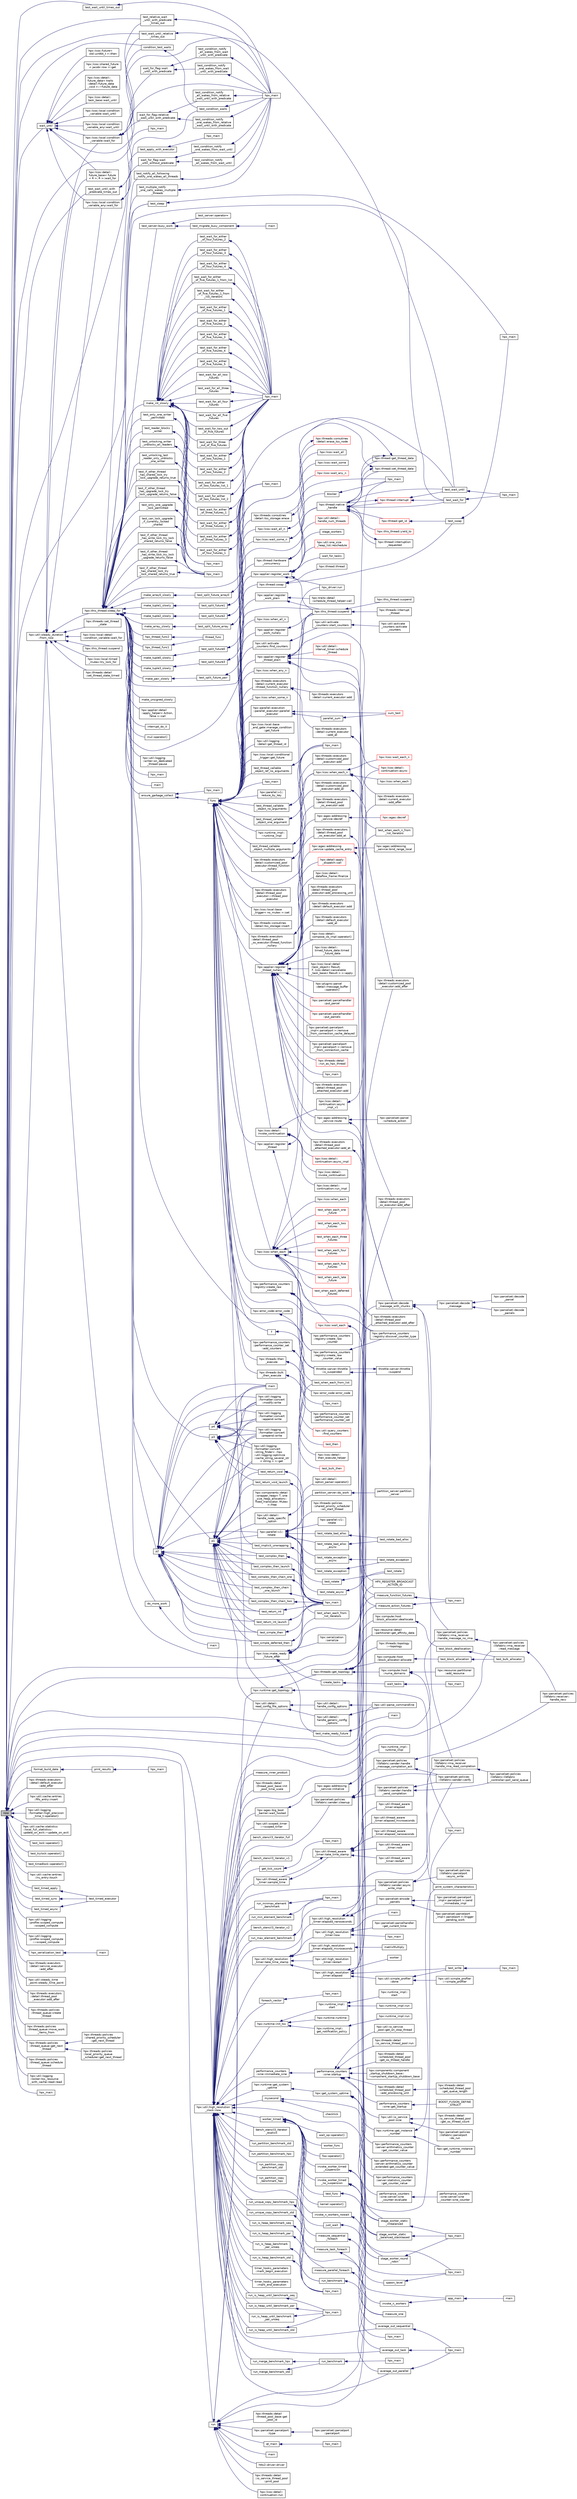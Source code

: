 digraph "now"
{
  edge [fontname="Helvetica",fontsize="10",labelfontname="Helvetica",labelfontsize="10"];
  node [fontname="Helvetica",fontsize="10",shape=record];
  rankdir="LR";
  Node7 [label="now",height=0.2,width=0.4,color="black", fillcolor="grey75", style="filled", fontcolor="black"];
  Node7 -> Node8 [dir="back",color="midnightblue",fontsize="10",style="solid",fontname="Helvetica"];
  Node8 [label="wait_for_flag::wait\l_until_without_predicate",height=0.2,width=0.4,color="black", fillcolor="white", style="filled",URL="$dd/de8/structwait__for__flag.html#ab07c1570d4db82aefa1d5b826aa5b74d"];
  Node8 -> Node9 [dir="back",color="midnightblue",fontsize="10",style="solid",fontname="Helvetica"];
  Node9 [label="test_condition_notify\l_one_wakes_from_wait_until",height=0.2,width=0.4,color="black", fillcolor="white", style="filled",URL="$d1/ded/tests_2unit_2lcos_2condition__variable_8cpp.html#a022a67b870b45a54debb5f31ab2ef25d"];
  Node9 -> Node10 [dir="back",color="midnightblue",fontsize="10",style="solid",fontname="Helvetica"];
  Node10 [label="hpx_main",height=0.2,width=0.4,color="black", fillcolor="white", style="filled",URL="$d1/ded/tests_2unit_2lcos_2condition__variable_8cpp.html#a255f773d830db5ca937cff11c2692fa2"];
  Node8 -> Node11 [dir="back",color="midnightblue",fontsize="10",style="solid",fontname="Helvetica"];
  Node11 [label="test_condition_notify\l_all_wakes_from_wait_until",height=0.2,width=0.4,color="black", fillcolor="white", style="filled",URL="$d1/ded/tests_2unit_2lcos_2condition__variable_8cpp.html#a6ef606278c174c2c88dce0ba44535660"];
  Node11 -> Node10 [dir="back",color="midnightblue",fontsize="10",style="solid",fontname="Helvetica"];
  Node7 -> Node12 [dir="back",color="midnightblue",fontsize="10",style="solid",fontname="Helvetica"];
  Node12 [label="wait_for_flag::wait\l_until_with_predicate",height=0.2,width=0.4,color="black", fillcolor="white", style="filled",URL="$dd/de8/structwait__for__flag.html#af367762f932375de149c8dd08779bef3"];
  Node12 -> Node13 [dir="back",color="midnightblue",fontsize="10",style="solid",fontname="Helvetica"];
  Node13 [label="test_condition_notify\l_one_wakes_from_wait\l_until_with_predicate",height=0.2,width=0.4,color="black", fillcolor="white", style="filled",URL="$d1/ded/tests_2unit_2lcos_2condition__variable_8cpp.html#af6ef9c5511350c2f339bfd64337c0280"];
  Node13 -> Node10 [dir="back",color="midnightblue",fontsize="10",style="solid",fontname="Helvetica"];
  Node12 -> Node14 [dir="back",color="midnightblue",fontsize="10",style="solid",fontname="Helvetica"];
  Node14 [label="test_condition_notify\l_all_wakes_from_wait\l_until_with_predicate",height=0.2,width=0.4,color="black", fillcolor="white", style="filled",URL="$d1/ded/tests_2unit_2lcos_2condition__variable_8cpp.html#a0b04b88b54b65dc78af01ac237475ecc"];
  Node14 -> Node10 [dir="back",color="midnightblue",fontsize="10",style="solid",fontname="Helvetica"];
  Node7 -> Node15 [dir="back",color="midnightblue",fontsize="10",style="solid",fontname="Helvetica"];
  Node15 [label="condition_test_waits",height=0.2,width=0.4,color="black", fillcolor="white", style="filled",URL="$d1/ded/tests_2unit_2lcos_2condition__variable_8cpp.html#a7100589b655db88ca608d89c88907290"];
  Node15 -> Node16 [dir="back",color="midnightblue",fontsize="10",style="solid",fontname="Helvetica"];
  Node16 [label="test_condition_waits",height=0.2,width=0.4,color="black", fillcolor="white", style="filled",URL="$d1/ded/tests_2unit_2lcos_2condition__variable_8cpp.html#a1dd2e7c76971df521b245377c9611cd9"];
  Node16 -> Node10 [dir="back",color="midnightblue",fontsize="10",style="solid",fontname="Helvetica"];
  Node7 -> Node17 [dir="back",color="midnightblue",fontsize="10",style="solid",fontname="Helvetica"];
  Node17 [label="test_wait_until_times_out",height=0.2,width=0.4,color="black", fillcolor="white", style="filled",URL="$d1/ded/tests_2unit_2lcos_2condition__variable_8cpp.html#aea5657395fd47b474e1f427561446d10"];
  Node17 -> Node10 [dir="back",color="midnightblue",fontsize="10",style="solid",fontname="Helvetica"];
  Node7 -> Node18 [dir="back",color="midnightblue",fontsize="10",style="solid",fontname="Helvetica"];
  Node18 [label="test_wait_until_with\l_predicate_times_out",height=0.2,width=0.4,color="black", fillcolor="white", style="filled",URL="$d1/ded/tests_2unit_2lcos_2condition__variable_8cpp.html#addabd721978fd49994293916b65085e8"];
  Node18 -> Node10 [dir="back",color="midnightblue",fontsize="10",style="solid",fontname="Helvetica"];
  Node7 -> Node19 [dir="back",color="midnightblue",fontsize="10",style="solid",fontname="Helvetica"];
  Node19 [label="test_relative_wait\l_until_with_predicate\l_times_out",height=0.2,width=0.4,color="black", fillcolor="white", style="filled",URL="$d1/ded/tests_2unit_2lcos_2condition__variable_8cpp.html#ae174356f5cc84c994b8e627d0779855e"];
  Node19 -> Node10 [dir="back",color="midnightblue",fontsize="10",style="solid",fontname="Helvetica"];
  Node7 -> Node20 [dir="back",color="midnightblue",fontsize="10",style="solid",fontname="Helvetica"];
  Node20 [label="test_wait_until_relative\l_times_out",height=0.2,width=0.4,color="black", fillcolor="white", style="filled",URL="$d1/ded/tests_2unit_2lcos_2condition__variable_8cpp.html#a43133d1c1ffc4f3e5ae0e94721453bfe"];
  Node20 -> Node10 [dir="back",color="midnightblue",fontsize="10",style="solid",fontname="Helvetica"];
  Node7 -> Node21 [dir="back",color="midnightblue",fontsize="10",style="solid",fontname="Helvetica"];
  Node21 [label="format_build_date",height=0.2,width=0.4,color="black", fillcolor="white", style="filled",URL="$da/d1e/coroutines__call__overhead_8cpp.html#a77e11d887cc2cb6eb6e3d9f95e5ea0a2"];
  Node21 -> Node22 [dir="back",color="midnightblue",fontsize="10",style="solid",fontname="Helvetica"];
  Node22 [label="print_results",height=0.2,width=0.4,color="black", fillcolor="white", style="filled",URL="$da/d1e/coroutines__call__overhead_8cpp.html#a5b5b243287b5325d9c4819edf9570ef3"];
  Node22 -> Node23 [dir="back",color="midnightblue",fontsize="10",style="solid",fontname="Helvetica"];
  Node23 [label="hpx_main",height=0.2,width=0.4,color="black", fillcolor="white", style="filled",URL="$da/d1e/coroutines__call__overhead_8cpp.html#aaf67a3863f19ff7033e239ebb1204fb7"];
  Node7 -> Node24 [dir="back",color="midnightblue",fontsize="10",style="solid",fontname="Helvetica"];
  Node24 [label="hpx::threads::executors\l::detail::current_executor\l::add_after",height=0.2,width=0.4,color="black", fillcolor="white", style="filled",URL="$d9/d5b/classhpx_1_1threads_1_1executors_1_1detail_1_1current__executor.html#a2b63b16283f6784d8a5561cf44cd89bd"];
  Node7 -> Node25 [dir="back",color="midnightblue",fontsize="10",style="solid",fontname="Helvetica"];
  Node25 [label="hpx::threads::executors\l::detail::customized_pool\l_executor::add_after",height=0.2,width=0.4,color="black", fillcolor="white", style="filled",URL="$db/de5/classhpx_1_1threads_1_1executors_1_1detail_1_1customized__pool__executor.html#ada6e2ee61ac75795e5d97d58ea198d70"];
  Node7 -> Node26 [dir="back",color="midnightblue",fontsize="10",style="solid",fontname="Helvetica"];
  Node26 [label="hpx::threads::executors\l::detail::default_executor\l::add_after",height=0.2,width=0.4,color="black", fillcolor="white", style="filled",URL="$dd/df3/classhpx_1_1threads_1_1executors_1_1detail_1_1default__executor.html#a97b2f742ef67f892ea44967a1b50a6b1"];
  Node7 -> Node27 [dir="back",color="midnightblue",fontsize="10",style="solid",fontname="Helvetica"];
  Node27 [label="hpx::util::cache::entries\l::fifo_entry::insert",height=0.2,width=0.4,color="black", fillcolor="white", style="filled",URL="$dd/d0b/classhpx_1_1util_1_1cache_1_1entries_1_1fifo__entry.html#ae13b2cd0a2d6c0bd85989f4ba9dbfba5",tooltip="The function insert is called by a cache whenever it is about to be inserted into the cache..."];
  Node7 -> Node28 [dir="back",color="midnightblue",fontsize="10",style="solid",fontname="Helvetica"];
  Node28 [label="test_make_ready_future",height=0.2,width=0.4,color="black", fillcolor="white", style="filled",URL="$d3/dc8/future__ref_8cpp.html#a203c9f9f6265868ebeb1937bb46e7ae1"];
  Node28 -> Node29 [dir="back",color="midnightblue",fontsize="10",style="solid",fontname="Helvetica"];
  Node29 [label="main",height=0.2,width=0.4,color="black", fillcolor="white", style="filled",URL="$d3/dc8/future__ref_8cpp.html#ae66f6b31b5ad750f1fe042a706a4e3d4"];
  Node7 -> Node30 [dir="back",color="midnightblue",fontsize="10",style="solid",fontname="Helvetica"];
  Node30 [label="wait_until",height=0.2,width=0.4,color="black", fillcolor="white", style="filled",URL="$de/d7d/future__timed__wait__1025_8cpp.html#a68ed9a01d3ad06f4cac1de08bae1dea1"];
  Node30 -> Node31 [dir="back",color="midnightblue",fontsize="10",style="solid",fontname="Helvetica"];
  Node31 [label="hpx::lcos::local::condition\l_variable::wait_until",height=0.2,width=0.4,color="black", fillcolor="white", style="filled",URL="$df/db3/classhpx_1_1lcos_1_1local_1_1condition__variable.html#a9478b052e40796a3bc691e16813e7fe9"];
  Node30 -> Node32 [dir="back",color="midnightblue",fontsize="10",style="solid",fontname="Helvetica"];
  Node32 [label="hpx::lcos::local::condition\l_variable::wait_for",height=0.2,width=0.4,color="black", fillcolor="white", style="filled",URL="$df/db3/classhpx_1_1lcos_1_1local_1_1condition__variable.html#a5b2fc7facfc8c4a5a655cef78237fa8b"];
  Node32 -> Node33 [dir="back",color="midnightblue",fontsize="10",style="solid",fontname="Helvetica"];
  Node33 [label="wait_for_flag::relative\l_wait_until_with_predicate",height=0.2,width=0.4,color="black", fillcolor="white", style="filled",URL="$dd/de8/structwait__for__flag.html#a5c4bb37d4b6e829c1f2e9892540533b6"];
  Node33 -> Node34 [dir="back",color="midnightblue",fontsize="10",style="solid",fontname="Helvetica"];
  Node34 [label="test_condition_notify\l_one_wakes_from_relative\l_wait_until_with_predicate",height=0.2,width=0.4,color="black", fillcolor="white", style="filled",URL="$d1/ded/tests_2unit_2lcos_2condition__variable_8cpp.html#a2213a159503e276cf98f9c45bbb0571c"];
  Node34 -> Node10 [dir="back",color="midnightblue",fontsize="10",style="solid",fontname="Helvetica"];
  Node33 -> Node35 [dir="back",color="midnightblue",fontsize="10",style="solid",fontname="Helvetica"];
  Node35 [label="test_condition_notify\l_all_wakes_from_relative\l_wait_until_with_predicate",height=0.2,width=0.4,color="black", fillcolor="white", style="filled",URL="$d1/ded/tests_2unit_2lcos_2condition__variable_8cpp.html#addcab50cbd757a1ebdbc345454120d34"];
  Node35 -> Node10 [dir="back",color="midnightblue",fontsize="10",style="solid",fontname="Helvetica"];
  Node32 -> Node15 [dir="back",color="midnightblue",fontsize="10",style="solid",fontname="Helvetica"];
  Node32 -> Node19 [dir="back",color="midnightblue",fontsize="10",style="solid",fontname="Helvetica"];
  Node32 -> Node20 [dir="back",color="midnightblue",fontsize="10",style="solid",fontname="Helvetica"];
  Node30 -> Node36 [dir="back",color="midnightblue",fontsize="10",style="solid",fontname="Helvetica"];
  Node36 [label="hpx::lcos::local::condition\l_variable_any::wait_until",height=0.2,width=0.4,color="black", fillcolor="white", style="filled",URL="$d4/d84/classhpx_1_1lcos_1_1local_1_1condition__variable__any.html#adfed29dd59a828895c9fb7d7aaccf640"];
  Node30 -> Node37 [dir="back",color="midnightblue",fontsize="10",style="solid",fontname="Helvetica"];
  Node37 [label="hpx::lcos::local::condition\l_variable_any::wait_for",height=0.2,width=0.4,color="black", fillcolor="white", style="filled",URL="$d4/d84/classhpx_1_1lcos_1_1local_1_1condition__variable__any.html#a6734d8b9f108ab83132f59b26fc68e1f"];
  Node37 -> Node38 [dir="back",color="midnightblue",fontsize="10",style="solid",fontname="Helvetica"];
  Node38 [label="hpx_main",height=0.2,width=0.4,color="black", fillcolor="white", style="filled",URL="$dd/db5/apply__local_8cpp.html#aefd26dd818037509b2241068d57e3e1d"];
  Node37 -> Node39 [dir="back",color="midnightblue",fontsize="10",style="solid",fontname="Helvetica"];
  Node39 [label="test_apply_with_executor",height=0.2,width=0.4,color="black", fillcolor="white", style="filled",URL="$db/d84/apply__local__executor_8cpp.html#a0c4dc7ef929c2f7eee27a3adcf3e4187"];
  Node39 -> Node40 [dir="back",color="midnightblue",fontsize="10",style="solid",fontname="Helvetica"];
  Node40 [label="hpx_main",height=0.2,width=0.4,color="black", fillcolor="white", style="filled",URL="$db/d84/apply__local__executor_8cpp.html#aefd26dd818037509b2241068d57e3e1d"];
  Node30 -> Node41 [dir="back",color="midnightblue",fontsize="10",style="solid",fontname="Helvetica"];
  Node41 [label="hpx::lcos::detail::\lfuture_base\< future\l\< R \>, R \>::wait_for",height=0.2,width=0.4,color="black", fillcolor="white", style="filled",URL="$d5/dd7/classhpx_1_1lcos_1_1detail_1_1future__base.html#a1ec582634d95f0761f8dd5a66ea94869"];
  Node30 -> Node42 [dir="back",color="midnightblue",fontsize="10",style="solid",fontname="Helvetica"];
  Node42 [label="hpx::lcos::future\<\l std::uint64_t \>::then",height=0.2,width=0.4,color="black", fillcolor="white", style="filled",URL="$d0/d33/classhpx_1_1lcos_1_1future.html#a80b0fc66d9e92ce7a0a61a89015a1ad3"];
  Node30 -> Node43 [dir="back",color="midnightblue",fontsize="10",style="solid",fontname="Helvetica"];
  Node43 [label="hpx::lcos::shared_future\l\< jacobi::row \>::get",height=0.2,width=0.4,color="black", fillcolor="white", style="filled",URL="$d4/d31/classhpx_1_1lcos_1_1shared__future.html#ad7acd87c472467072c96f1d935808d8e"];
  Node30 -> Node44 [dir="back",color="midnightblue",fontsize="10",style="solid",fontname="Helvetica"];
  Node44 [label="hpx::lcos::detail::\lfuture_data\< traits\l::detail::future_data\l_void \>::~future_data",height=0.2,width=0.4,color="black", fillcolor="white", style="filled",URL="$de/dbe/structhpx_1_1lcos_1_1detail_1_1future__data_3_01traits_1_1detail_1_1future__data__void_01_4.html#add0a3998271bb50a0e861d8d65013bce"];
  Node30 -> Node45 [dir="back",color="midnightblue",fontsize="10",style="solid",fontname="Helvetica"];
  Node45 [label="hpx::lcos::detail::\ltask_base::wait_until",height=0.2,width=0.4,color="black", fillcolor="white", style="filled",URL="$d6/d98/structhpx_1_1lcos_1_1detail_1_1task__base.html#ac2dc5019b9ba86a3d6b7d31c663b19b0"];
  Node30 -> Node46 [dir="back",color="midnightblue",fontsize="10",style="solid",fontname="Helvetica"];
  Node46 [label="test_wait_until",height=0.2,width=0.4,color="black", fillcolor="white", style="filled",URL="$de/d7d/future__timed__wait__1025_8cpp.html#af6d52682ea10ff7a073cce3b5708c7c9"];
  Node46 -> Node47 [dir="back",color="midnightblue",fontsize="10",style="solid",fontname="Helvetica"];
  Node47 [label="hpx_main",height=0.2,width=0.4,color="black", fillcolor="white", style="filled",URL="$de/d7d/future__timed__wait__1025_8cpp.html#a255f773d830db5ca937cff11c2692fa2"];
  Node7 -> Node48 [dir="back",color="midnightblue",fontsize="10",style="solid",fontname="Helvetica"];
  Node48 [label="hpx::util::logging\l::formatter::high_precision\l_time_t::operator()",height=0.2,width=0.4,color="black", fillcolor="white", style="filled",URL="$d2/d2a/structhpx_1_1util_1_1logging_1_1formatter_1_1high__precision__time__t.html#a24a84aec69c1f161a73025d004430990"];
  Node7 -> Node49 [dir="back",color="midnightblue",fontsize="10",style="solid",fontname="Helvetica"];
  Node49 [label="hpx::util::high_resolution\l_clock::now",height=0.2,width=0.4,color="black", fillcolor="white", style="filled",URL="$dd/d16/structhpx_1_1util_1_1high__resolution__clock.html#aaf1ff59c3ef8d3b70696fadb0a55842c"];
  Node49 -> Node50 [dir="back",color="midnightblue",fontsize="10",style="solid",fontname="Helvetica"];
  Node50 [label="hpx_main",height=0.2,width=0.4,color="black", fillcolor="white", style="filled",URL="$de/da6/async__overheads_8cpp.html#a4ca51ec94fa82421fc621b58eef7b01c"];
  Node49 -> Node51 [dir="back",color="midnightblue",fontsize="10",style="solid",fontname="Helvetica"];
  Node51 [label="run_is_heap_benchmark_std",height=0.2,width=0.4,color="black", fillcolor="white", style="filled",URL="$da/d4f/benchmark__is__heap_8cpp.html#a67b63c5bbcc73a1ccbd7fc8a8b75e2df"];
  Node51 -> Node52 [dir="back",color="midnightblue",fontsize="10",style="solid",fontname="Helvetica"];
  Node52 [label="hpx_main",height=0.2,width=0.4,color="black", fillcolor="white", style="filled",URL="$da/d4f/benchmark__is__heap_8cpp.html#a4ca51ec94fa82421fc621b58eef7b01c"];
  Node49 -> Node53 [dir="back",color="midnightblue",fontsize="10",style="solid",fontname="Helvetica"];
  Node53 [label="run_is_heap_benchmark_seq",height=0.2,width=0.4,color="black", fillcolor="white", style="filled",URL="$da/d4f/benchmark__is__heap_8cpp.html#a163836cb641572dca14893cb27f0ef33"];
  Node53 -> Node52 [dir="back",color="midnightblue",fontsize="10",style="solid",fontname="Helvetica"];
  Node49 -> Node54 [dir="back",color="midnightblue",fontsize="10",style="solid",fontname="Helvetica"];
  Node54 [label="run_is_heap_benchmark_par",height=0.2,width=0.4,color="black", fillcolor="white", style="filled",URL="$da/d4f/benchmark__is__heap_8cpp.html#a9f7882904c572b17cbab75fb2d8c5d2f"];
  Node54 -> Node52 [dir="back",color="midnightblue",fontsize="10",style="solid",fontname="Helvetica"];
  Node49 -> Node55 [dir="back",color="midnightblue",fontsize="10",style="solid",fontname="Helvetica"];
  Node55 [label="run_is_heap_benchmark\l_par_unseq",height=0.2,width=0.4,color="black", fillcolor="white", style="filled",URL="$da/d4f/benchmark__is__heap_8cpp.html#a2305e6d99c57032a780d74edc565ab75"];
  Node55 -> Node52 [dir="back",color="midnightblue",fontsize="10",style="solid",fontname="Helvetica"];
  Node49 -> Node56 [dir="back",color="midnightblue",fontsize="10",style="solid",fontname="Helvetica"];
  Node56 [label="run_is_heap_until_benchmark_std",height=0.2,width=0.4,color="black", fillcolor="white", style="filled",URL="$dc/df5/benchmark__is__heap__until_8cpp.html#ab528ce5836d1ed3fc7264d5d101d6c05"];
  Node56 -> Node57 [dir="back",color="midnightblue",fontsize="10",style="solid",fontname="Helvetica"];
  Node57 [label="hpx_main",height=0.2,width=0.4,color="black", fillcolor="white", style="filled",URL="$dc/df5/benchmark__is__heap__until_8cpp.html#a4ca51ec94fa82421fc621b58eef7b01c"];
  Node49 -> Node58 [dir="back",color="midnightblue",fontsize="10",style="solid",fontname="Helvetica"];
  Node58 [label="run_is_heap_until_benchmark_seq",height=0.2,width=0.4,color="black", fillcolor="white", style="filled",URL="$dc/df5/benchmark__is__heap__until_8cpp.html#a2f1e5702cb0bfe59d87b1b18c90da22d"];
  Node58 -> Node57 [dir="back",color="midnightblue",fontsize="10",style="solid",fontname="Helvetica"];
  Node49 -> Node59 [dir="back",color="midnightblue",fontsize="10",style="solid",fontname="Helvetica"];
  Node59 [label="run_is_heap_until_benchmark_par",height=0.2,width=0.4,color="black", fillcolor="white", style="filled",URL="$dc/df5/benchmark__is__heap__until_8cpp.html#a54d8fcdca96998b62fddd64dc62270c4"];
  Node59 -> Node57 [dir="back",color="midnightblue",fontsize="10",style="solid",fontname="Helvetica"];
  Node49 -> Node60 [dir="back",color="midnightblue",fontsize="10",style="solid",fontname="Helvetica"];
  Node60 [label="run_is_heap_until_benchmark\l_par_unseq",height=0.2,width=0.4,color="black", fillcolor="white", style="filled",URL="$dc/df5/benchmark__is__heap__until_8cpp.html#af8d3bad21e750b099ce0b56e1ec9d8da"];
  Node60 -> Node57 [dir="back",color="midnightblue",fontsize="10",style="solid",fontname="Helvetica"];
  Node49 -> Node61 [dir="back",color="midnightblue",fontsize="10",style="solid",fontname="Helvetica"];
  Node61 [label="run_merge_benchmark_std",height=0.2,width=0.4,color="black", fillcolor="white", style="filled",URL="$dd/d49/benchmark__merge_8cpp.html#aae6963ce4de76fd2f2ef9fb7e066ec07"];
  Node61 -> Node62 [dir="back",color="midnightblue",fontsize="10",style="solid",fontname="Helvetica"];
  Node62 [label="run_benchmark",height=0.2,width=0.4,color="black", fillcolor="white", style="filled",URL="$dd/d49/benchmark__merge_8cpp.html#ad5c58db487e8c73d2570954a51bc051e"];
  Node62 -> Node63 [dir="back",color="midnightblue",fontsize="10",style="solid",fontname="Helvetica"];
  Node63 [label="hpx_main",height=0.2,width=0.4,color="black", fillcolor="white", style="filled",URL="$dd/d49/benchmark__merge_8cpp.html#a4ca51ec94fa82421fc621b58eef7b01c"];
  Node49 -> Node64 [dir="back",color="midnightblue",fontsize="10",style="solid",fontname="Helvetica"];
  Node64 [label="run_merge_benchmark_hpx",height=0.2,width=0.4,color="black", fillcolor="white", style="filled",URL="$dd/d49/benchmark__merge_8cpp.html#ab46a8af5e594f8e949841d537a4eeeeb"];
  Node64 -> Node62 [dir="back",color="midnightblue",fontsize="10",style="solid",fontname="Helvetica"];
  Node49 -> Node65 [dir="back",color="midnightblue",fontsize="10",style="solid",fontname="Helvetica"];
  Node65 [label="run_partition_benchmark_std",height=0.2,width=0.4,color="black", fillcolor="white", style="filled",URL="$d9/d88/benchmark__partition_8cpp.html#a8587bbea477cabbc07fb8c0909fda4bf"];
  Node49 -> Node66 [dir="back",color="midnightblue",fontsize="10",style="solid",fontname="Helvetica"];
  Node66 [label="run_partition_benchmark_hpx",height=0.2,width=0.4,color="black", fillcolor="white", style="filled",URL="$d9/d88/benchmark__partition_8cpp.html#a5c3c49868cd7a8f750c0d4d67d90501c"];
  Node49 -> Node67 [dir="back",color="midnightblue",fontsize="10",style="solid",fontname="Helvetica"];
  Node67 [label="run_partition_copy\l_benchmark_std",height=0.2,width=0.4,color="black", fillcolor="white", style="filled",URL="$d3/d0e/benchmark__partition__copy_8cpp.html#a9dfb246e7eae99b9dbf9a322ce884e3b"];
  Node49 -> Node68 [dir="back",color="midnightblue",fontsize="10",style="solid",fontname="Helvetica"];
  Node68 [label="run_partition_copy\l_benchmark_hpx",height=0.2,width=0.4,color="black", fillcolor="white", style="filled",URL="$d3/d0e/benchmark__partition__copy_8cpp.html#a2e3e2d2b3967f9d47c81046f1c3c96f3"];
  Node49 -> Node69 [dir="back",color="midnightblue",fontsize="10",style="solid",fontname="Helvetica"];
  Node69 [label="run_unique_copy_benchmark_std",height=0.2,width=0.4,color="black", fillcolor="white", style="filled",URL="$d9/d53/benchmark__unique__copy_8cpp.html#a04e5eab4bde5de0971c6fd2d5680b593"];
  Node69 -> Node70 [dir="back",color="midnightblue",fontsize="10",style="solid",fontname="Helvetica"];
  Node70 [label="run_benchmark",height=0.2,width=0.4,color="black", fillcolor="white", style="filled",URL="$d9/d53/benchmark__unique__copy_8cpp.html#a8a407c44bd918179459c618a5e2f01b3"];
  Node70 -> Node71 [dir="back",color="midnightblue",fontsize="10",style="solid",fontname="Helvetica"];
  Node71 [label="hpx_main",height=0.2,width=0.4,color="black", fillcolor="white", style="filled",URL="$d9/d53/benchmark__unique__copy_8cpp.html#a4ca51ec94fa82421fc621b58eef7b01c"];
  Node49 -> Node72 [dir="back",color="midnightblue",fontsize="10",style="solid",fontname="Helvetica"];
  Node72 [label="run_unique_copy_benchmark_hpx",height=0.2,width=0.4,color="black", fillcolor="white", style="filled",URL="$d9/d53/benchmark__unique__copy_8cpp.html#a98d2e40523a689d806d5f8ca5d1fc9be"];
  Node72 -> Node70 [dir="back",color="midnightblue",fontsize="10",style="solid",fontname="Helvetica"];
  Node49 -> Node73 [dir="back",color="midnightblue",fontsize="10",style="solid",fontname="Helvetica"];
  Node73 [label="hpx::agas::big_boot\l_barrier::wait_hosted",height=0.2,width=0.4,color="black", fillcolor="white", style="filled",URL="$d8/db6/structhpx_1_1agas_1_1big__boot__barrier.html#af83d97cabe46bfd67841283fece1cb24"];
  Node73 -> Node74 [dir="back",color="midnightblue",fontsize="10",style="solid",fontname="Helvetica"];
  Node74 [label="hpx::agas::addressing\l_service::initialize",height=0.2,width=0.4,color="black", fillcolor="white", style="filled",URL="$db/d58/structhpx_1_1agas_1_1addressing__service.html#afb80dcf683086f9ec1237c81129017d8"];
  Node74 -> Node75 [dir="back",color="midnightblue",fontsize="10",style="solid",fontname="Helvetica"];
  Node75 [label="hpx::runtime_impl::\lruntime_impl",height=0.2,width=0.4,color="black", fillcolor="white", style="filled",URL="$dc/d80/classhpx_1_1runtime__impl.html#a19b55584b2e6b6b4d72ae159fbef0f6e"];
  Node49 -> Node76 [dir="back",color="midnightblue",fontsize="10",style="solid",fontname="Helvetica"];
  Node76 [label="get_tick_count",height=0.2,width=0.4,color="black", fillcolor="white", style="filled",URL="$d6/da1/dataflow__791_8cpp.html#a4ffa9fa2b7397b7beec3a38e5bda57b8"];
  Node76 -> Node77 [dir="back",color="midnightblue",fontsize="10",style="solid",fontname="Helvetica"];
  Node77 [label="hpx_main",height=0.2,width=0.4,color="black", fillcolor="white", style="filled",URL="$d6/da1/dataflow__791_8cpp.html#ab1825231fb9efbfb464404767c072654"];
  Node49 -> Node78 [dir="back",color="midnightblue",fontsize="10",style="solid",fontname="Helvetica"];
  Node78 [label="timer_hooks_parameters\l::mark_begin_execution",height=0.2,width=0.4,color="black", fillcolor="white", style="filled",URL="$da/db2/structtimer__hooks__parameters.html#a7fa779ba4a0c379a5366ee825a6bfb9c"];
  Node49 -> Node79 [dir="back",color="midnightblue",fontsize="10",style="solid",fontname="Helvetica"];
  Node79 [label="timer_hooks_parameters\l::mark_end_execution",height=0.2,width=0.4,color="black", fillcolor="white", style="filled",URL="$da/db2/structtimer__hooks__parameters.html#a1743632bb3da3e34b44dd3b9330e88bb"];
  Node49 -> Node80 [dir="back",color="midnightblue",fontsize="10",style="solid",fontname="Helvetica"];
  Node80 [label="average_out_parallel",height=0.2,width=0.4,color="black", fillcolor="white", style="filled",URL="$d4/d94/foreach__scaling_8cpp.html#ae28771bf3023fb27477011ca1deb3017"];
  Node80 -> Node81 [dir="back",color="midnightblue",fontsize="10",style="solid",fontname="Helvetica"];
  Node81 [label="hpx_main",height=0.2,width=0.4,color="black", fillcolor="white", style="filled",URL="$d4/d94/foreach__scaling_8cpp.html#a4ca51ec94fa82421fc621b58eef7b01c"];
  Node49 -> Node82 [dir="back",color="midnightblue",fontsize="10",style="solid",fontname="Helvetica"];
  Node82 [label="average_out_task",height=0.2,width=0.4,color="black", fillcolor="white", style="filled",URL="$d4/d94/foreach__scaling_8cpp.html#a6f6981d918aadc4c7f5d292e3241ded0"];
  Node82 -> Node81 [dir="back",color="midnightblue",fontsize="10",style="solid",fontname="Helvetica"];
  Node49 -> Node83 [dir="back",color="midnightblue",fontsize="10",style="solid",fontname="Helvetica"];
  Node83 [label="average_out_sequential",height=0.2,width=0.4,color="black", fillcolor="white", style="filled",URL="$d4/d94/foreach__scaling_8cpp.html#a07652cc5e47955ddcb52e9896727864a"];
  Node83 -> Node81 [dir="back",color="midnightblue",fontsize="10",style="solid",fontname="Helvetica"];
  Node49 -> Node84 [dir="back",color="midnightblue",fontsize="10",style="solid",fontname="Helvetica"];
  Node84 [label="hpx::util::high_resolution\l_timer::take_time_stamp",height=0.2,width=0.4,color="black", fillcolor="white", style="filled",URL="$d6/d0f/classhpx_1_1util_1_1high__resolution__timer.html#abdc7f9511dd3bfe1c5da2c38fe295851"];
  Node84 -> Node85 [dir="back",color="midnightblue",fontsize="10",style="solid",fontname="Helvetica"];
  Node85 [label="hpx::util::high_resolution\l_timer::now",height=0.2,width=0.4,color="black", fillcolor="white", style="filled",URL="$d6/d0f/classhpx_1_1util_1_1high__resolution__timer.html#a4c3cd19f74c6244f5ba21433d4af63ef"];
  Node85 -> Node86 [dir="back",color="midnightblue",fontsize="10",style="solid",fontname="Helvetica"];
  Node86 [label="hpx_main",height=0.2,width=0.4,color="black", fillcolor="white", style="filled",URL="$d6/d6c/barrier__performance_8cpp.html#aefd26dd818037509b2241068d57e3e1d"];
  Node85 -> Node87 [dir="back",color="midnightblue",fontsize="10",style="solid",fontname="Helvetica"];
  Node87 [label="main",height=0.2,width=0.4,color="black", fillcolor="white", style="filled",URL="$d6/d6c/barrier__performance_8cpp.html#a0ddf1224851353fc92bfbff6f499fa97"];
  Node85 -> Node88 [dir="back",color="midnightblue",fontsize="10",style="solid",fontname="Helvetica"];
  Node88 [label="hpx::parcelset::parcelhandler\l::get_current_time",height=0.2,width=0.4,color="black", fillcolor="white", style="filled",URL="$d4/d2f/classhpx_1_1parcelset_1_1parcelhandler.html#a9bf65eeef3afcaecbc7b81be32c86303"];
  Node84 -> Node89 [dir="back",color="midnightblue",fontsize="10",style="solid",fontname="Helvetica"];
  Node89 [label="hpx::util::high_resolution\l_timer::restart",height=0.2,width=0.4,color="black", fillcolor="white", style="filled",URL="$d6/d0f/classhpx_1_1util_1_1high__resolution__timer.html#a135417c97a57cb7e77d52544d5ce4950"];
  Node84 -> Node90 [dir="back",color="midnightblue",fontsize="10",style="solid",fontname="Helvetica"];
  Node90 [label="hpx::util::high_resolution\l_timer::elapsed",height=0.2,width=0.4,color="black", fillcolor="white", style="filled",URL="$d6/d0f/classhpx_1_1util_1_1high__resolution__timer.html#abdf9bf5837743b9abdccc618a1c86736"];
  Node90 -> Node91 [dir="back",color="midnightblue",fontsize="10",style="solid",fontname="Helvetica"];
  Node91 [label="hpx_main",height=0.2,width=0.4,color="black", fillcolor="white", style="filled",URL="$d7/d92/block__os__threads__1036_8cpp.html#aefd26dd818037509b2241068d57e3e1d"];
  Node90 -> Node92 [dir="back",color="midnightblue",fontsize="10",style="solid",fontname="Helvetica"];
  Node92 [label="measure_action_futures",height=0.2,width=0.4,color="black", fillcolor="white", style="filled",URL="$d3/d79/future__overhead_8cpp.html#a9a3eff89e718d4dcaf811a3262299d7b"];
  Node92 -> Node93 [dir="back",color="midnightblue",fontsize="10",style="solid",fontname="Helvetica"];
  Node93 [label="hpx_main",height=0.2,width=0.4,color="black", fillcolor="white", style="filled",URL="$d3/d79/future__overhead_8cpp.html#aaf67a3863f19ff7033e239ebb1204fb7"];
  Node90 -> Node94 [dir="back",color="midnightblue",fontsize="10",style="solid",fontname="Helvetica"];
  Node94 [label="measure_function_futures",height=0.2,width=0.4,color="black", fillcolor="white", style="filled",URL="$d3/d79/future__overhead_8cpp.html#abb9c0468f399cf830ce0334538c8b7bc"];
  Node94 -> Node93 [dir="back",color="midnightblue",fontsize="10",style="solid",fontname="Helvetica"];
  Node90 -> Node95 [dir="back",color="midnightblue",fontsize="10",style="solid",fontname="Helvetica"];
  Node95 [label="test_write",height=0.2,width=0.4,color="black", fillcolor="white", style="filled",URL="$db/daa/network__storage_8cpp.html#ad940e27486bbdb223140ebe25e357823"];
  Node95 -> Node96 [dir="back",color="midnightblue",fontsize="10",style="solid",fontname="Helvetica"];
  Node96 [label="hpx_main",height=0.2,width=0.4,color="black", fillcolor="white", style="filled",URL="$db/daa/network__storage_8cpp.html#a4ca51ec94fa82421fc621b58eef7b01c"];
  Node90 -> Node97 [dir="back",color="midnightblue",fontsize="10",style="solid",fontname="Helvetica"];
  Node97 [label="worker",height=0.2,width=0.4,color="black", fillcolor="white", style="filled",URL="$d0/dce/qthreads__homogeneous__timed__task__spawn_8cpp.html#acebaba9c3b2cb32c7888100647b7b922"];
  Node90 -> Node98 [dir="back",color="midnightblue",fontsize="10",style="solid",fontname="Helvetica"];
  Node98 [label="hpx::util::simple_profiler\l::done",height=0.2,width=0.4,color="black", fillcolor="white", style="filled",URL="$d8/dd4/classhpx_1_1util_1_1simple__profiler.html#aa56591d192ceab514c42e2e7bca42ad5"];
  Node98 -> Node95 [dir="back",color="midnightblue",fontsize="10",style="solid",fontname="Helvetica"];
  Node98 -> Node99 [dir="back",color="midnightblue",fontsize="10",style="solid",fontname="Helvetica"];
  Node99 [label="hpx::util::simple_profiler\l::~simple_profiler",height=0.2,width=0.4,color="black", fillcolor="white", style="filled",URL="$d8/dd4/classhpx_1_1util_1_1simple__profiler.html#a026b67f076692c4b155a5250414066fc"];
  Node84 -> Node100 [dir="back",color="midnightblue",fontsize="10",style="solid",fontname="Helvetica"];
  Node100 [label="hpx::util::high_resolution\l_timer::elapsed_microseconds",height=0.2,width=0.4,color="black", fillcolor="white", style="filled",URL="$d6/d0f/classhpx_1_1util_1_1high__resolution__timer.html#a6c379d15dcb874a23cfab6057899029a"];
  Node100 -> Node101 [dir="back",color="midnightblue",fontsize="10",style="solid",fontname="Helvetica"];
  Node101 [label="matrixMultiply",height=0.2,width=0.4,color="black", fillcolor="white", style="filled",URL="$dd/d84/cublas__matmul_8cpp.html#aa067c394898cc546b800722bc5eae6ee"];
  Node84 -> Node102 [dir="back",color="midnightblue",fontsize="10",style="solid",fontname="Helvetica"];
  Node102 [label="hpx::util::high_resolution\l_timer::elapsed_nanoseconds",height=0.2,width=0.4,color="black", fillcolor="white", style="filled",URL="$d6/d0f/classhpx_1_1util_1_1high__resolution__timer.html#ace92217d04bfb8f44f2acf7ab6156033"];
  Node102 -> Node103 [dir="back",color="midnightblue",fontsize="10",style="solid",fontname="Helvetica"];
  Node103 [label="hpx::parcelset::decode\l_message_with_chunks",height=0.2,width=0.4,color="black", fillcolor="white", style="filled",URL="$d4/d41/namespacehpx_1_1parcelset.html#abb7d99e0c8aaa983f0851d9c5d4e78bf"];
  Node103 -> Node104 [dir="back",color="midnightblue",fontsize="10",style="solid",fontname="Helvetica"];
  Node104 [label="hpx::parcelset::decode\l_message",height=0.2,width=0.4,color="black", fillcolor="white", style="filled",URL="$d4/d41/namespacehpx_1_1parcelset.html#ab5f27461c52dbbfeab29fe8a37986faa"];
  Node104 -> Node105 [dir="back",color="midnightblue",fontsize="10",style="solid",fontname="Helvetica"];
  Node105 [label="hpx::parcelset::decode\l_parcel",height=0.2,width=0.4,color="black", fillcolor="white", style="filled",URL="$d4/d41/namespacehpx_1_1parcelset.html#a0199ca3fa04e8fa08c9e6b9eec41ebb5"];
  Node104 -> Node106 [dir="back",color="midnightblue",fontsize="10",style="solid",fontname="Helvetica"];
  Node106 [label="hpx::parcelset::decode\l_parcels",height=0.2,width=0.4,color="black", fillcolor="white", style="filled",URL="$d4/d41/namespacehpx_1_1parcelset.html#aa7b4acdaa73e95824f4406d316551b51"];
  Node103 -> Node107 [dir="back",color="midnightblue",fontsize="10",style="solid",fontname="Helvetica"];
  Node107 [label="hpx::parcelset::policies\l::libfabric::rma_receiver\l::handle_message_no_rma",height=0.2,width=0.4,color="black", fillcolor="white", style="filled",URL="$d4/d56/structhpx_1_1parcelset_1_1policies_1_1libfabric_1_1rma__receiver.html#a9ee3082ad51ee63cf85049b8126580f0"];
  Node107 -> Node108 [dir="back",color="midnightblue",fontsize="10",style="solid",fontname="Helvetica"];
  Node108 [label="hpx::parcelset::policies\l::libfabric::rma_receiver\l::read_message",height=0.2,width=0.4,color="black", fillcolor="white", style="filled",URL="$d4/d56/structhpx_1_1parcelset_1_1policies_1_1libfabric_1_1rma__receiver.html#a687e3e9569a57b6bd48220ecd7ef2394"];
  Node108 -> Node109 [dir="back",color="midnightblue",fontsize="10",style="solid",fontname="Helvetica"];
  Node109 [label="hpx::parcelset::policies\l::libfabric::receiver::\lhandle_recv",height=0.2,width=0.4,color="black", fillcolor="white", style="filled",URL="$d9/df5/structhpx_1_1parcelset_1_1policies_1_1libfabric_1_1receiver.html#ae18eac5b1593bc79ba31cf828177d611"];
  Node103 -> Node110 [dir="back",color="midnightblue",fontsize="10",style="solid",fontname="Helvetica"];
  Node110 [label="hpx::parcelset::policies\l::libfabric::rma_receiver\l::handle_rma_read_completion",height=0.2,width=0.4,color="black", fillcolor="white", style="filled",URL="$d4/d56/structhpx_1_1parcelset_1_1policies_1_1libfabric_1_1rma__receiver.html#a77182bc65fb4dd0fc0737d87bec05a72"];
  Node110 -> Node111 [dir="back",color="midnightblue",fontsize="10",style="solid",fontname="Helvetica"];
  Node111 [label="hpx::parcelset::policies\l::libfabric::libfabric\l_controller::poll_send_queue",height=0.2,width=0.4,color="black", fillcolor="white", style="filled",URL="$db/d9f/classhpx_1_1parcelset_1_1policies_1_1libfabric_1_1libfabric__controller.html#afaa02e122be1ea6800a245af7b3a9cf8"];
  Node102 -> Node112 [dir="back",color="midnightblue",fontsize="10",style="solid",fontname="Helvetica"];
  Node112 [label="hpx::parcelset::encode\l_parcels",height=0.2,width=0.4,color="black", fillcolor="white", style="filled",URL="$d4/d41/namespacehpx_1_1parcelset.html#a85e1e1a4ee7e78d596f2cd32fa609cac"];
  Node112 -> Node113 [dir="back",color="midnightblue",fontsize="10",style="solid",fontname="Helvetica"];
  Node113 [label="hpx::parcelset::parcelport\l_impl\< parcelport \>::send\l_immediate_impl",height=0.2,width=0.4,color="black", fillcolor="white", style="filled",URL="$db/d0a/classhpx_1_1parcelset_1_1parcelport__impl.html#aa8e1c465a67665c83591d61d2d14a0b0"];
  Node112 -> Node114 [dir="back",color="midnightblue",fontsize="10",style="solid",fontname="Helvetica"];
  Node114 [label="hpx::parcelset::parcelport\l_impl\< parcelport \>::trigger\l_pending_work",height=0.2,width=0.4,color="black", fillcolor="white", style="filled",URL="$db/d0a/classhpx_1_1parcelset_1_1parcelport__impl.html#a590024331c0c701e3585be0cea1e6fd0"];
  Node102 -> Node115 [dir="back",color="midnightblue",fontsize="10",style="solid",fontname="Helvetica"];
  Node115 [label="hpx::parcelset::policies\l::libfabric::sender::async\l_write_impl",height=0.2,width=0.4,color="black", fillcolor="white", style="filled",URL="$dc/d51/structhpx_1_1parcelset_1_1policies_1_1libfabric_1_1sender.html#adea231b4af347f936a08e0e4c773ab27"];
  Node115 -> Node116 [dir="back",color="midnightblue",fontsize="10",style="solid",fontname="Helvetica"];
  Node116 [label="hpx::parcelset::policies\l::libfabric::parcelport\l::async_write",height=0.2,width=0.4,color="black", fillcolor="white", style="filled",URL="$dc/d91/structhpx_1_1parcelset_1_1policies_1_1libfabric_1_1parcelport.html#a0a141201dc86244ea52c8199b0aae836"];
  Node115 -> Node117 [dir="back",color="midnightblue",fontsize="10",style="solid",fontname="Helvetica"];
  Node117 [label="hpx::parcelset::policies\l::libfabric::sender::verify",height=0.2,width=0.4,color="black", fillcolor="white", style="filled",URL="$dc/d51/structhpx_1_1parcelset_1_1policies_1_1libfabric_1_1sender.html#a6bb118c55aa4f3d85d10ef778ed4d102"];
  Node49 -> Node118 [dir="back",color="midnightblue",fontsize="10",style="solid",fontname="Helvetica"];
  Node118 [label="run_min_element_benchmark",height=0.2,width=0.4,color="black", fillcolor="white", style="filled",URL="$d9/d93/minmax__element__performance_8cpp.html#abd4ad2483a8d6746c8a3fb7057236f25"];
  Node118 -> Node119 [dir="back",color="midnightblue",fontsize="10",style="solid",fontname="Helvetica"];
  Node119 [label="hpx_main",height=0.2,width=0.4,color="black", fillcolor="white", style="filled",URL="$d9/d93/minmax__element__performance_8cpp.html#a4ca51ec94fa82421fc621b58eef7b01c"];
  Node49 -> Node120 [dir="back",color="midnightblue",fontsize="10",style="solid",fontname="Helvetica"];
  Node120 [label="run_max_element_benchmark",height=0.2,width=0.4,color="black", fillcolor="white", style="filled",URL="$d9/d93/minmax__element__performance_8cpp.html#a3c87fe780848980b0a3044d753c7af14"];
  Node120 -> Node119 [dir="back",color="midnightblue",fontsize="10",style="solid",fontname="Helvetica"];
  Node49 -> Node121 [dir="back",color="midnightblue",fontsize="10",style="solid",fontname="Helvetica"];
  Node121 [label="run_minmax_element\l_benchmark",height=0.2,width=0.4,color="black", fillcolor="white", style="filled",URL="$d9/d93/minmax__element__performance_8cpp.html#a834512757d35e73664a608dfd3efc33c"];
  Node121 -> Node119 [dir="back",color="midnightblue",fontsize="10",style="solid",fontname="Helvetica"];
  Node49 -> Node122 [dir="back",color="midnightblue",fontsize="10",style="solid",fontname="Helvetica"];
  Node122 [label="measure_one",height=0.2,width=0.4,color="black", fillcolor="white", style="filled",URL="$d2/d07/parent__vs__child__stealing_8cpp.html#aa04846c433364fd900a34cb09e851d85"];
  Node49 -> Node123 [dir="back",color="midnightblue",fontsize="10",style="solid",fontname="Helvetica"];
  Node123 [label="foreach_vector",height=0.2,width=0.4,color="black", fillcolor="white", style="filled",URL="$df/d5f/partitioned__vector__foreach_8cpp.html#ac1d92bd3e68bd0b741e42768d146a4d2"];
  Node123 -> Node124 [dir="back",color="midnightblue",fontsize="10",style="solid",fontname="Helvetica"];
  Node124 [label="hpx_main",height=0.2,width=0.4,color="black", fillcolor="white", style="filled",URL="$df/d5f/partitioned__vector__foreach_8cpp.html#a4ca51ec94fa82421fc621b58eef7b01c"];
  Node49 -> Node108 [dir="back",color="midnightblue",fontsize="10",style="solid",fontname="Helvetica"];
  Node49 -> Node107 [dir="back",color="midnightblue",fontsize="10",style="solid",fontname="Helvetica"];
  Node49 -> Node110 [dir="back",color="midnightblue",fontsize="10",style="solid",fontname="Helvetica"];
  Node49 -> Node125 [dir="back",color="midnightblue",fontsize="10",style="solid",fontname="Helvetica"];
  Node125 [label="hpx::runtime::init_tss",height=0.2,width=0.4,color="black", fillcolor="white", style="filled",URL="$d0/d7b/classhpx_1_1runtime.html#a8aa04153394a34e9f75cf0a07a05ad27"];
  Node125 -> Node126 [dir="back",color="midnightblue",fontsize="10",style="solid",fontname="Helvetica"];
  Node126 [label="hpx::runtime::runtime",height=0.2,width=0.4,color="black", fillcolor="white", style="filled",URL="$d0/d7b/classhpx_1_1runtime.html#ab43f75dc859aa23717d94f591b7c3ff8",tooltip="construct a new instance of a runtime "];
  Node125 -> Node127 [dir="back",color="midnightblue",fontsize="10",style="solid",fontname="Helvetica"];
  Node127 [label="hpx::runtime_impl::\lstart",height=0.2,width=0.4,color="black", fillcolor="white", style="filled",URL="$dc/d80/classhpx_1_1runtime__impl.html#af9bdb195f306613b511f9055416bfd22",tooltip="Start the runtime system. "];
  Node127 -> Node128 [dir="back",color="midnightblue",fontsize="10",style="solid",fontname="Helvetica"];
  Node128 [label="hpx::runtime_impl::\lstart",height=0.2,width=0.4,color="black", fillcolor="white", style="filled",URL="$dc/d80/classhpx_1_1runtime__impl.html#a65be9f67d82e42bc9d6ad34da1fd8e68",tooltip="Start the runtime system. "];
  Node127 -> Node129 [dir="back",color="midnightblue",fontsize="10",style="solid",fontname="Helvetica"];
  Node129 [label="hpx::runtime_impl::run",height=0.2,width=0.4,color="black", fillcolor="white", style="filled",URL="$dc/d80/classhpx_1_1runtime__impl.html#ad97f579306f8e516c65886ca56a58f2b",tooltip="Run the HPX runtime system, use the given function for the main thread and block waiting for all thre..."];
  Node125 -> Node130 [dir="back",color="midnightblue",fontsize="10",style="solid",fontname="Helvetica"];
  Node130 [label="hpx::runtime_impl::\lget_notification_policy",height=0.2,width=0.4,color="black", fillcolor="white", style="filled",URL="$dc/d80/classhpx_1_1runtime__impl.html#aa9de8265198ceaf0e1e3f2ac1d78462e"];
  Node130 -> Node131 [dir="back",color="midnightblue",fontsize="10",style="solid",fontname="Helvetica"];
  Node131 [label="hpx::runtime_impl::run",height=0.2,width=0.4,color="black", fillcolor="white", style="filled",URL="$dc/d80/classhpx_1_1runtime__impl.html#af8458421582bcb47802b012932a68757",tooltip="Run the HPX runtime system, initially use the given number of (OS) threads in the thread-manager and ..."];
  Node49 -> Node132 [dir="back",color="midnightblue",fontsize="10",style="solid",fontname="Helvetica"];
  Node132 [label="hpx::runtime::get_system\l_uptime",height=0.2,width=0.4,color="black", fillcolor="white", style="filled",URL="$d0/d7b/classhpx_1_1runtime.html#a85a04b7c2a3746fa0bd05f3e45068969",tooltip="Return the system uptime measure on the thread executing this call. "];
  Node132 -> Node133 [dir="back",color="midnightblue",fontsize="10",style="solid",fontname="Helvetica"];
  Node133 [label="hpx::get_system_uptime",height=0.2,width=0.4,color="black", fillcolor="white", style="filled",URL="$d8/d83/namespacehpx.html#a805a6863e2633550de10e42233f6ee0b",tooltip="Return the system uptime measure on the thread executing this call. "];
  Node133 -> Node134 [dir="back",color="midnightblue",fontsize="10",style="solid",fontname="Helvetica"];
  Node134 [label="hpx::performance_counters\l::server::arithmetics_counter\l::get_counter_value",height=0.2,width=0.4,color="black", fillcolor="white", style="filled",URL="$d4/d45/classhpx_1_1performance__counters_1_1server_1_1arithmetics__counter.html#a202d63f4d2380639ab50bdc8958d13f2",tooltip="Overloads from the base_counter base class. "];
  Node133 -> Node135 [dir="back",color="midnightblue",fontsize="10",style="solid",fontname="Helvetica"];
  Node135 [label="hpx::performance_counters\l::server::arithmetics_counter\l_extended::get_counter_value",height=0.2,width=0.4,color="black", fillcolor="white", style="filled",URL="$df/d89/classhpx_1_1performance__counters_1_1server_1_1arithmetics__counter__extended.html#a37679be547d209e1542577346a3602f0",tooltip="Overloads from the base_counter base class. "];
  Node133 -> Node136 [dir="back",color="midnightblue",fontsize="10",style="solid",fontname="Helvetica"];
  Node136 [label="hpx::runtime::get_instance\l_number",height=0.2,width=0.4,color="black", fillcolor="white", style="filled",URL="$d0/d7b/classhpx_1_1runtime.html#ae5be42db3f1780df79b6c3ca7f6fdc0b"];
  Node136 -> Node137 [dir="back",color="midnightblue",fontsize="10",style="solid",fontname="Helvetica"];
  Node137 [label="hpx::get_runtime_instance\l_number",height=0.2,width=0.4,color="black", fillcolor="white", style="filled",URL="$d8/d83/namespacehpx.html#a9cd8c96309c6ea084c51856ae6cde7a5"];
  Node136 -> Node138 [dir="back",color="midnightblue",fontsize="10",style="solid",fontname="Helvetica"];
  Node138 [label="print_system_characteristics",height=0.2,width=0.4,color="black", fillcolor="white", style="filled",URL="$d0/d07/system__characteristics_8hpp.html#ab89dcd3f8f12bd35634d3849f0e93d90"];
  Node133 -> Node139 [dir="back",color="midnightblue",fontsize="10",style="solid",fontname="Helvetica"];
  Node139 [label="performance_counters\l::sine::server::sine\l_counter::evaluate",height=0.2,width=0.4,color="black", fillcolor="white", style="filled",URL="$d1/d35/classperformance__counters_1_1sine_1_1server_1_1sine__counter.html#a88a7db03ac08f8503b8fa8f178d9e1f9"];
  Node139 -> Node140 [dir="back",color="midnightblue",fontsize="10",style="solid",fontname="Helvetica"];
  Node140 [label="performance_counters\l::sine::server::sine\l_counter::sine_counter",height=0.2,width=0.4,color="black", fillcolor="white", style="filled",URL="$d1/d35/classperformance__counters_1_1sine_1_1server_1_1sine__counter.html#a42411afc8afd81ed472f21639e4cb135"];
  Node133 -> Node141 [dir="back",color="midnightblue",fontsize="10",style="solid",fontname="Helvetica"];
  Node141 [label="hpx::performance_counters\l::server::statistics_counter\l::get_counter_value",height=0.2,width=0.4,color="black", fillcolor="white", style="filled",URL="$d6/d3f/classhpx_1_1performance__counters_1_1server_1_1statistics__counter.html#ae8c17cb11f82d7e0ca07203053b579b2",tooltip="Overloads from the base_counter base class. "];
  Node49 -> Node142 [dir="back",color="midnightblue",fontsize="10",style="solid",fontname="Helvetica"];
  Node142 [label="hpx::util::scoped_timer\l::~scoped_timer",height=0.2,width=0.4,color="black", fillcolor="white", style="filled",URL="$d5/d17/structhpx_1_1util_1_1scoped__timer.html#a6b6985d662abe85470ecc18f6006856e"];
  Node49 -> Node115 [dir="back",color="midnightblue",fontsize="10",style="solid",fontname="Helvetica"];
  Node49 -> Node143 [dir="back",color="midnightblue",fontsize="10",style="solid",fontname="Helvetica"];
  Node143 [label="hpx::parcelset::policies\l::libfabric::sender::cleanup",height=0.2,width=0.4,color="black", fillcolor="white", style="filled",URL="$dc/d51/structhpx_1_1parcelset_1_1policies_1_1libfabric_1_1sender.html#a001378149a6cda49a0e0e6082acb45dc"];
  Node143 -> Node144 [dir="back",color="midnightblue",fontsize="10",style="solid",fontname="Helvetica"];
  Node144 [label="hpx::parcelset::policies\l::libfabric::sender::handle\l_send_completion",height=0.2,width=0.4,color="black", fillcolor="white", style="filled",URL="$dc/d51/structhpx_1_1parcelset_1_1policies_1_1libfabric_1_1sender.html#ae1af542af2c0b67dc4d03687eaaf6e1e"];
  Node144 -> Node111 [dir="back",color="midnightblue",fontsize="10",style="solid",fontname="Helvetica"];
  Node144 -> Node117 [dir="back",color="midnightblue",fontsize="10",style="solid",fontname="Helvetica"];
  Node143 -> Node145 [dir="back",color="midnightblue",fontsize="10",style="solid",fontname="Helvetica"];
  Node145 [label="hpx::parcelset::policies\l::libfabric::sender::handle\l_message_completion_ack",height=0.2,width=0.4,color="black", fillcolor="white", style="filled",URL="$dc/d51/structhpx_1_1parcelset_1_1policies_1_1libfabric_1_1sender.html#aa5a794880fce3044ac57b3d1624b2ff0"];
  Node145 -> Node109 [dir="back",color="midnightblue",fontsize="10",style="solid",fontname="Helvetica"];
  Node145 -> Node117 [dir="back",color="midnightblue",fontsize="10",style="solid",fontname="Helvetica"];
  Node143 -> Node117 [dir="back",color="midnightblue",fontsize="10",style="solid",fontname="Helvetica"];
  Node49 -> Node146 [dir="back",color="midnightblue",fontsize="10",style="solid",fontname="Helvetica"];
  Node146 [label="performance_counters\l::sine::immediate_sine",height=0.2,width=0.4,color="black", fillcolor="white", style="filled",URL="$d1/d04/namespaceperformance__counters_1_1sine.html#a79e6db51a4d53a4fa906134b7b370dca"];
  Node146 -> Node147 [dir="back",color="midnightblue",fontsize="10",style="solid",fontname="Helvetica"];
  Node147 [label="performance_counters\l::sine::startup",height=0.2,width=0.4,color="black", fillcolor="white", style="filled",URL="$d1/d04/namespaceperformance__counters_1_1sine.html#a73ad17477610d96bd56bdc05fc19d92a"];
  Node147 -> Node148 [dir="back",color="midnightblue",fontsize="10",style="solid",fontname="Helvetica"];
  Node148 [label="hpx::components::component\l_startup_shutdown_base::\l~component_startup_shutdown_base",height=0.2,width=0.4,color="black", fillcolor="white", style="filled",URL="$d3/dd9/structhpx_1_1components_1_1component__startup__shutdown__base.html#a57921f1aff8ae707782f0759c06665de"];
  Node147 -> Node149 [dir="back",color="midnightblue",fontsize="10",style="solid",fontname="Helvetica"];
  Node149 [label="hpx::util::io_service\l_pool::size",height=0.2,width=0.4,color="black", fillcolor="white", style="filled",URL="$db/d19/classhpx_1_1util_1_1io__service__pool.html#af7e070444c6cfb215fdb4b1d7976d341",tooltip="Get number of threads associated with this I/O service. "];
  Node149 -> Node150 [dir="back",color="midnightblue",fontsize="10",style="solid",fontname="Helvetica"];
  Node150 [label="hpx::threads::detail\l::io_service_thread_pool\l::get_os_thread_count",height=0.2,width=0.4,color="black", fillcolor="white", style="filled",URL="$d9/d4a/classhpx_1_1threads_1_1detail_1_1io__service__thread__pool.html#a4d2488cb49796207f76b6f12fe96b47e"];
  Node149 -> Node151 [dir="back",color="midnightblue",fontsize="10",style="solid",fontname="Helvetica"];
  Node151 [label="hpx::parcelset::policies\l::libfabric::parcelport\l::do_run",height=0.2,width=0.4,color="black", fillcolor="white", style="filled",URL="$dc/d91/structhpx_1_1parcelset_1_1policies_1_1libfabric_1_1parcelport.html#a6e57ffdf7bb6390a115e6a1cde9872c5"];
  Node147 -> Node152 [dir="back",color="midnightblue",fontsize="10",style="solid",fontname="Helvetica"];
  Node152 [label="hpx::util::io_service\l_pool::get_on_stop_thread",height=0.2,width=0.4,color="black", fillcolor="white", style="filled",URL="$db/d19/classhpx_1_1util_1_1io__service__pool.html#abfd69991e67cfe2f7dbea839a5cf63af"];
  Node147 -> Node153 [dir="back",color="midnightblue",fontsize="10",style="solid",fontname="Helvetica"];
  Node153 [label="hpx::threads::detail\l::io_service_thread_pool::run",height=0.2,width=0.4,color="black", fillcolor="white", style="filled",URL="$d9/d4a/classhpx_1_1threads_1_1detail_1_1io__service__thread__pool.html#ad90796aa145ea2cd32e902ebb27e5d3e"];
  Node147 -> Node154 [dir="back",color="midnightblue",fontsize="10",style="solid",fontname="Helvetica"];
  Node154 [label="hpx::threads::detail\l::scheduled_thread_pool\l::get_os_thread_handle",height=0.2,width=0.4,color="black", fillcolor="white", style="filled",URL="$d2/df7/classhpx_1_1threads_1_1detail_1_1scheduled__thread__pool.html#a18f2b38df9ce10cde72b3a19174b18fe"];
  Node147 -> Node155 [dir="back",color="midnightblue",fontsize="10",style="solid",fontname="Helvetica"];
  Node155 [label="hpx::threads::detail\l::scheduled_thread_pool\l::add_processing_unit",height=0.2,width=0.4,color="black", fillcolor="white", style="filled",URL="$d2/df7/classhpx_1_1threads_1_1detail_1_1scheduled__thread__pool.html#a898fd945f669a69a8dc4ef660206df51"];
  Node155 -> Node156 [dir="back",color="midnightblue",fontsize="10",style="solid",fontname="Helvetica"];
  Node156 [label="hpx::threads::detail\l::scheduled_thread_pool\l::get_queue_length",height=0.2,width=0.4,color="black", fillcolor="white", style="filled",URL="$d2/df7/classhpx_1_1threads_1_1detail_1_1scheduled__thread__pool.html#a2f281765fae56e182a978b907c75f1ca"];
  Node147 -> Node157 [dir="back",color="midnightblue",fontsize="10",style="solid",fontname="Helvetica"];
  Node157 [label="performance_counters\l::sine::get_startup",height=0.2,width=0.4,color="black", fillcolor="white", style="filled",URL="$d1/d04/namespaceperformance__counters_1_1sine.html#afdd6b64370ca1540fdc40ed54ede6efe"];
  Node157 -> Node158 [dir="back",color="midnightblue",fontsize="10",style="solid",fontname="Helvetica"];
  Node158 [label="BOOST_FUSION_DEFINE\l_STRUCT",height=0.2,width=0.4,color="black", fillcolor="white", style="filled",URL="$d4/d89/io__counters_8cpp.html#a7c451f3370d4f2fe4a1a19d73e82f681"];
  Node49 -> Node159 [dir="back",color="midnightblue",fontsize="10",style="solid",fontname="Helvetica"];
  Node159 [label="bench_stencil3_iterator_full",height=0.2,width=0.4,color="black", fillcolor="white", style="filled",URL="$db/d9e/stencil3__iterators_8cpp.html#a1f05f6eaafb7e6d765645cf9f6007912"];
  Node49 -> Node160 [dir="back",color="midnightblue",fontsize="10",style="solid",fontname="Helvetica"];
  Node160 [label="bench_stencil3_iterator_v1",height=0.2,width=0.4,color="black", fillcolor="white", style="filled",URL="$db/d9e/stencil3__iterators_8cpp.html#a083980ded9a2b4b180896116b3172840"];
  Node49 -> Node161 [dir="back",color="midnightblue",fontsize="10",style="solid",fontname="Helvetica"];
  Node161 [label="bench_stencil3_iterator_v2",height=0.2,width=0.4,color="black", fillcolor="white", style="filled",URL="$db/d9e/stencil3__iterators_8cpp.html#a9eb0fdf489f85984dfe6094fb9afaddc"];
  Node49 -> Node162 [dir="back",color="midnightblue",fontsize="10",style="solid",fontname="Helvetica"];
  Node162 [label="bench_stencil3_iterator\l_explicit",height=0.2,width=0.4,color="black", fillcolor="white", style="filled",URL="$db/d9e/stencil3__iterators_8cpp.html#af68781c1addb0ed46175e921402943b4"];
  Node49 -> Node163 [dir="back",color="midnightblue",fontsize="10",style="solid",fontname="Helvetica"];
  Node163 [label="mysecond",height=0.2,width=0.4,color="black", fillcolor="white", style="filled",URL="$da/d5f/stream_8cpp.html#a9e38b13bf65824053497de4e39c0ade0"];
  Node163 -> Node164 [dir="back",color="midnightblue",fontsize="10",style="solid",fontname="Helvetica"];
  Node164 [label="checktick",height=0.2,width=0.4,color="black", fillcolor="white", style="filled",URL="$da/d5f/stream_8cpp.html#a641749ae82fadfbbada24345fcd77e78"];
  Node163 -> Node165 [dir="back",color="midnightblue",fontsize="10",style="solid",fontname="Helvetica"];
  Node165 [label="hpx_main",height=0.2,width=0.4,color="black", fillcolor="white", style="filled",URL="$da/d5f/stream_8cpp.html#a4ca51ec94fa82421fc621b58eef7b01c"];
  Node49 -> Node166 [dir="back",color="midnightblue",fontsize="10",style="solid",fontname="Helvetica"];
  Node166 [label="hpx::util::thread_aware\l_timer::sample_time",height=0.2,width=0.4,color="black", fillcolor="white", style="filled",URL="$de/d1d/classhpx_1_1util_1_1thread__aware__timer.html#af38b1360accaacbcdc4542ebf446cd44"];
  Node166 -> Node167 [dir="back",color="midnightblue",fontsize="10",style="solid",fontname="Helvetica"];
  Node167 [label="hpx::util::thread_aware\l_timer::take_time_stamp",height=0.2,width=0.4,color="black", fillcolor="white", style="filled",URL="$de/d1d/classhpx_1_1util_1_1thread__aware__timer.html#af14ccb9b2257816fb630fbfff60dd9c4"];
  Node167 -> Node168 [dir="back",color="midnightblue",fontsize="10",style="solid",fontname="Helvetica"];
  Node168 [label="hpx::util::thread_aware\l_timer::now",height=0.2,width=0.4,color="black", fillcolor="white", style="filled",URL="$de/d1d/classhpx_1_1util_1_1thread__aware__timer.html#a9361a3da793845c922e362dc3fde9cd6"];
  Node167 -> Node169 [dir="back",color="midnightblue",fontsize="10",style="solid",fontname="Helvetica"];
  Node169 [label="hpx::util::thread_aware\l_timer::restart",height=0.2,width=0.4,color="black", fillcolor="white", style="filled",URL="$de/d1d/classhpx_1_1util_1_1thread__aware__timer.html#a88f210a64557987984f0b776bcad2ddd"];
  Node167 -> Node170 [dir="back",color="midnightblue",fontsize="10",style="solid",fontname="Helvetica"];
  Node170 [label="hpx::util::thread_aware\l_timer::elapsed",height=0.2,width=0.4,color="black", fillcolor="white", style="filled",URL="$de/d1d/classhpx_1_1util_1_1thread__aware__timer.html#a26d807ff873fb2563b9dfd57bd763a07"];
  Node167 -> Node171 [dir="back",color="midnightblue",fontsize="10",style="solid",fontname="Helvetica"];
  Node171 [label="hpx::util::thread_aware\l_timer::elapsed_microseconds",height=0.2,width=0.4,color="black", fillcolor="white", style="filled",URL="$de/d1d/classhpx_1_1util_1_1thread__aware__timer.html#a7d5ef68077ad72ed62f85e7990e9d9fd"];
  Node167 -> Node172 [dir="back",color="midnightblue",fontsize="10",style="solid",fontname="Helvetica"];
  Node172 [label="hpx::util::thread_aware\l_timer::elapsed_nanoseconds",height=0.2,width=0.4,color="black", fillcolor="white", style="filled",URL="$de/d1d/classhpx_1_1util_1_1thread__aware__timer.html#a930f778d1069620bd597512886acc69d"];
  Node167 -> Node166 [dir="back",color="midnightblue",fontsize="10",style="solid",fontname="Helvetica"];
  Node49 -> Node173 [dir="back",color="midnightblue",fontsize="10",style="solid",fontname="Helvetica"];
  Node173 [label="hpx::threads::detail\l::thread_pool_base::init\l_pool_time_scale",height=0.2,width=0.4,color="black", fillcolor="white", style="filled",URL="$de/dae/classhpx_1_1threads_1_1detail_1_1thread__pool__base.html#a47417fb07fe61b5c39eb9928b6bdd724"];
  Node49 -> Node174 [dir="back",color="midnightblue",fontsize="10",style="solid",fontname="Helvetica"];
  Node174 [label="measure_inner_product",height=0.2,width=0.4,color="black", fillcolor="white", style="filled",URL="$d1/dae/transform__reduce__binary__scaling_8cpp.html#a18cd6cf97d06b50aed509453a85054cf"];
  Node49 -> Node175 [dir="back",color="midnightblue",fontsize="10",style="solid",fontname="Helvetica"];
  Node175 [label="worker_timed",height=0.2,width=0.4,color="black", fillcolor="white", style="filled",URL="$d4/db8/worker__timed_8hpp.html#a11be0c8620df93f53ec0a28d215d3cd9"];
  Node175 -> Node176 [dir="back",color="midnightblue",fontsize="10",style="solid",fontname="Helvetica"];
  Node176 [label="test_func",height=0.2,width=0.4,color="black", fillcolor="white", style="filled",URL="$de/da6/async__overheads_8cpp.html#a90bddeba9cc68793b3e853f85e1dfa91"];
  Node176 -> Node177 [dir="back",color="midnightblue",fontsize="10",style="solid",fontname="Helvetica"];
  Node177 [label="spawn_level",height=0.2,width=0.4,color="black", fillcolor="white", style="filled",URL="$de/da6/async__overheads_8cpp.html#a456defbaea2e41cd35e7b02a0376a056"];
  Node177 -> Node50 [dir="back",color="midnightblue",fontsize="10",style="solid",fontname="Helvetica"];
  Node176 -> Node50 [dir="back",color="midnightblue",fontsize="10",style="solid",fontname="Helvetica"];
  Node175 -> Node178 [dir="back",color="midnightblue",fontsize="10",style="solid",fontname="Helvetica"];
  Node178 [label="kernel::operator()",height=0.2,width=0.4,color="black", fillcolor="white", style="filled",URL="$da/ddd/structkernel.html#af54edb3e0e02c6fc93e86e53d4018929"];
  Node175 -> Node179 [dir="back",color="midnightblue",fontsize="10",style="solid",fontname="Helvetica"];
  Node179 [label="invoke_n_workers_nowait",height=0.2,width=0.4,color="black", fillcolor="white", style="filled",URL="$d7/d58/delay__baseline__threaded_8cpp.html#aff71c49c52fd16a7af0ee24f9cbd9f7c"];
  Node179 -> Node180 [dir="back",color="midnightblue",fontsize="10",style="solid",fontname="Helvetica"];
  Node180 [label="invoke_n_workers",height=0.2,width=0.4,color="black", fillcolor="white", style="filled",URL="$d7/d58/delay__baseline__threaded_8cpp.html#a8c1ea924cae4e5eaa461c174df632b4d"];
  Node180 -> Node181 [dir="back",color="midnightblue",fontsize="10",style="solid",fontname="Helvetica"];
  Node181 [label="app_main",height=0.2,width=0.4,color="black", fillcolor="white", style="filled",URL="$d7/d58/delay__baseline__threaded_8cpp.html#a2911bdb4417ea09024ae9e733afdc936"];
  Node181 -> Node182 [dir="back",color="midnightblue",fontsize="10",style="solid",fontname="Helvetica"];
  Node182 [label="main",height=0.2,width=0.4,color="black", fillcolor="white", style="filled",URL="$d7/d58/delay__baseline__threaded_8cpp.html#a0ddf1224851353fc92bfbff6f499fa97"];
  Node179 -> Node181 [dir="back",color="midnightblue",fontsize="10",style="solid",fontname="Helvetica"];
  Node175 -> Node183 [dir="back",color="midnightblue",fontsize="10",style="solid",fontname="Helvetica"];
  Node183 [label="measure_sequential\l_foreach",height=0.2,width=0.4,color="black", fillcolor="white", style="filled",URL="$d4/d94/foreach__scaling_8cpp.html#a8b988305b19845b3046c98e43f4f1add"];
  Node183 -> Node83 [dir="back",color="midnightblue",fontsize="10",style="solid",fontname="Helvetica"];
  Node175 -> Node184 [dir="back",color="midnightblue",fontsize="10",style="solid",fontname="Helvetica"];
  Node184 [label="measure_parallel_foreach",height=0.2,width=0.4,color="black", fillcolor="white", style="filled",URL="$d4/d94/foreach__scaling_8cpp.html#a898abd404f99fff4dd6b9b7d12795494"];
  Node184 -> Node80 [dir="back",color="midnightblue",fontsize="10",style="solid",fontname="Helvetica"];
  Node175 -> Node185 [dir="back",color="midnightblue",fontsize="10",style="solid",fontname="Helvetica"];
  Node185 [label="measure_task_foreach",height=0.2,width=0.4,color="black", fillcolor="white", style="filled",URL="$d4/d94/foreach__scaling_8cpp.html#abad3a79ac7e4a4bd95e686ceccec7de7"];
  Node185 -> Node82 [dir="back",color="midnightblue",fontsize="10",style="solid",fontname="Helvetica"];
  Node175 -> Node186 [dir="back",color="midnightblue",fontsize="10",style="solid",fontname="Helvetica"];
  Node186 [label="foo::operator()",height=0.2,width=0.4,color="black", fillcolor="white", style="filled",URL="$d3/dad/structfoo.html#a5eddff813b94fdccc3b985403a02cb50"];
  Node175 -> Node187 [dir="back",color="midnightblue",fontsize="10",style="solid",fontname="Helvetica"];
  Node187 [label="just_wait",height=0.2,width=0.4,color="black", fillcolor="white", style="filled",URL="$d2/d07/parent__vs__child__stealing_8cpp.html#a5dfcc9a40d4807f88a239d078aca2df3"];
  Node187 -> Node122 [dir="back",color="midnightblue",fontsize="10",style="solid",fontname="Helvetica"];
  Node175 -> Node188 [dir="back",color="midnightblue",fontsize="10",style="solid",fontname="Helvetica"];
  Node188 [label="wait_op::operator()",height=0.2,width=0.4,color="black", fillcolor="white", style="filled",URL="$d4/d34/structwait__op.html#adc6af0f425d4afb963440edfd5e773b8"];
  Node175 -> Node189 [dir="back",color="midnightblue",fontsize="10",style="solid",fontname="Helvetica"];
  Node189 [label="worker_func",height=0.2,width=0.4,color="black", fillcolor="white", style="filled",URL="$df/d06/qthreads__heterogeneous__timed__task__spawn_8cpp.html#ad0dfdedc9bab4fc0929411e091b6035f"];
  Node175 -> Node190 [dir="back",color="midnightblue",fontsize="10",style="solid",fontname="Helvetica"];
  Node190 [label="invoke_worker_timed\l_no_suspension",height=0.2,width=0.4,color="black", fillcolor="white", style="filled",URL="$df/de1/timed__task__spawn_8cpp.html#ab965a0d03a17cb0f545748e7d9eb38c3"];
  Node190 -> Node191 [dir="back",color="midnightblue",fontsize="10",style="solid",fontname="Helvetica"];
  Node191 [label="stage_worker_static\l_balanced_stackbased",height=0.2,width=0.4,color="black", fillcolor="white", style="filled",URL="$df/de1/timed__task__spawn_8cpp.html#a080d49e6f3dbf611dc09b4eefb05c56a"];
  Node191 -> Node192 [dir="back",color="midnightblue",fontsize="10",style="solid",fontname="Helvetica"];
  Node192 [label="hpx_main",height=0.2,width=0.4,color="black", fillcolor="white", style="filled",URL="$df/de1/timed__task__spawn_8cpp.html#aaf67a3863f19ff7033e239ebb1204fb7"];
  Node190 -> Node193 [dir="back",color="midnightblue",fontsize="10",style="solid",fontname="Helvetica"];
  Node193 [label="stage_worker_static\l_imbalanced",height=0.2,width=0.4,color="black", fillcolor="white", style="filled",URL="$df/de1/timed__task__spawn_8cpp.html#aad6e9a3c933772b7c4adda28ebe9dfe3"];
  Node193 -> Node192 [dir="back",color="midnightblue",fontsize="10",style="solid",fontname="Helvetica"];
  Node190 -> Node194 [dir="back",color="midnightblue",fontsize="10",style="solid",fontname="Helvetica"];
  Node194 [label="stage_worker_round\l_robin",height=0.2,width=0.4,color="black", fillcolor="white", style="filled",URL="$df/de1/timed__task__spawn_8cpp.html#a5afc40d88dc0b3aa1bc973ea37ffcd4b"];
  Node194 -> Node192 [dir="back",color="midnightblue",fontsize="10",style="solid",fontname="Helvetica"];
  Node175 -> Node195 [dir="back",color="midnightblue",fontsize="10",style="solid",fontname="Helvetica"];
  Node195 [label="invoke_worker_timed\l_suspension",height=0.2,width=0.4,color="black", fillcolor="white", style="filled",URL="$df/de1/timed__task__spawn_8cpp.html#a4f433b87e585b9d1b1c2b2d0cccb5076"];
  Node195 -> Node191 [dir="back",color="midnightblue",fontsize="10",style="solid",fontname="Helvetica"];
  Node195 -> Node193 [dir="back",color="midnightblue",fontsize="10",style="solid",fontname="Helvetica"];
  Node195 -> Node194 [dir="back",color="midnightblue",fontsize="10",style="solid",fontname="Helvetica"];
  Node7 -> Node196 [dir="back",color="midnightblue",fontsize="10",style="solid",fontname="Helvetica"];
  Node196 [label="hpx::util::cache::statistics\l::local_full_statistics::\lupdate_on_exit::~update_on_exit",height=0.2,width=0.4,color="black", fillcolor="white", style="filled",URL="$d6/d18/structhpx_1_1util_1_1cache_1_1statistics_1_1local__full__statistics_1_1update__on__exit.html#a1b6d744eca059d5ddcfd6da6da826bd3"];
  Node7 -> Node197 [dir="back",color="midnightblue",fontsize="10",style="solid",fontname="Helvetica"];
  Node197 [label="test_lock::operator()",height=0.2,width=0.4,color="black", fillcolor="white", style="filled",URL="$d7/d0f/structtest__lock.html#aed2a53c59edf6609dee56d82fc16d992"];
  Node7 -> Node198 [dir="back",color="midnightblue",fontsize="10",style="solid",fontname="Helvetica"];
  Node198 [label="test_trylock::operator()",height=0.2,width=0.4,color="black", fillcolor="white", style="filled",URL="$de/db7/structtest__trylock.html#a45dd8314054b145f13d320b6ed8fbdfb"];
  Node7 -> Node199 [dir="back",color="midnightblue",fontsize="10",style="solid",fontname="Helvetica"];
  Node199 [label="test_timedlock::operator()",height=0.2,width=0.4,color="black", fillcolor="white", style="filled",URL="$dc/da0/structtest__timedlock.html#ac3926fda7c1626e48ea7819fe7fa43f0"];
  Node7 -> Node200 [dir="back",color="midnightblue",fontsize="10",style="solid",fontname="Helvetica"];
  Node200 [label="hpx::util::cache::entries\l::lru_entry::touch",height=0.2,width=0.4,color="black", fillcolor="white", style="filled",URL="$dd/d6c/classhpx_1_1util_1_1cache_1_1entries_1_1lru__entry.html#a3b049663a1dad9174749b919e76d02e1",tooltip="The function touch is called by a cache holding this instance whenever it has been requested (touched..."];
  Node7 -> Node201 [dir="back",color="midnightblue",fontsize="10",style="solid",fontname="Helvetica"];
  Node201 [label="test_timed_apply",height=0.2,width=0.4,color="black", fillcolor="white", style="filled",URL="$d7/de3/minimal__timed__async__executor_8cpp.html#a4efa415d3bbbec720c16e167505810e9"];
  Node201 -> Node202 [dir="back",color="midnightblue",fontsize="10",style="solid",fontname="Helvetica"];
  Node202 [label="test_timed_executor",height=0.2,width=0.4,color="black", fillcolor="white", style="filled",URL="$d7/de3/minimal__timed__async__executor_8cpp.html#a4e2d002d587a77e84eb27f1f903f5094"];
  Node7 -> Node203 [dir="back",color="midnightblue",fontsize="10",style="solid",fontname="Helvetica"];
  Node203 [label="test_timed_sync",height=0.2,width=0.4,color="black", fillcolor="white", style="filled",URL="$d7/de3/minimal__timed__async__executor_8cpp.html#a72d9987f171e3ee7bdae3ce514e1110d"];
  Node203 -> Node202 [dir="back",color="midnightblue",fontsize="10",style="solid",fontname="Helvetica"];
  Node7 -> Node204 [dir="back",color="midnightblue",fontsize="10",style="solid",fontname="Helvetica"];
  Node204 [label="test_timed_async",height=0.2,width=0.4,color="black", fillcolor="white", style="filled",URL="$d7/de3/minimal__timed__async__executor_8cpp.html#adb7af2899239b6be78bb363b933ec0b6"];
  Node204 -> Node202 [dir="back",color="midnightblue",fontsize="10",style="solid",fontname="Helvetica"];
  Node7 -> Node205 [dir="back",color="midnightblue",fontsize="10",style="solid",fontname="Helvetica"];
  Node205 [label="hpx::util::logging\l::profile::scoped_compute\l::scoped_compute",height=0.2,width=0.4,color="black", fillcolor="white", style="filled",URL="$d2/dc6/structhpx_1_1util_1_1logging_1_1profile_1_1scoped__compute.html#a2b8b4a80e7f7c7cfc97f27c3cb3faeb5"];
  Node7 -> Node206 [dir="back",color="midnightblue",fontsize="10",style="solid",fontname="Helvetica"];
  Node206 [label="hpx::util::logging\l::profile::scoped_compute\l::~scoped_compute",height=0.2,width=0.4,color="black", fillcolor="white", style="filled",URL="$d2/dc6/structhpx_1_1util_1_1logging_1_1profile_1_1scoped__compute.html#a7ed702490fe23eb6973c6e532c2bbaa1"];
  Node7 -> Node207 [dir="back",color="midnightblue",fontsize="10",style="solid",fontname="Helvetica"];
  Node207 [label="run",height=0.2,width=0.4,color="black", fillcolor="white", style="filled",URL="$df/d90/qt_8cpp.html#a7e15a887e130d217ac6841a6b3409c88"];
  Node207 -> Node208 [dir="back",color="midnightblue",fontsize="10",style="solid",fontname="Helvetica"];
  Node208 [label="main",height=0.2,width=0.4,color="black", fillcolor="white", style="filled",URL="$d2/dd3/boost__tls__overhead_8cpp.html#a3c04138a5bfe5d72780bb7e82a18e627"];
  Node207 -> Node209 [dir="back",color="midnightblue",fontsize="10",style="solid",fontname="Helvetica"];
  Node209 [label="htts2::driver::driver",height=0.2,width=0.4,color="black", fillcolor="white", style="filled",URL="$de/dc9/structhtts2_1_1driver.html#a2f12196724850f28751d779247c2ee65"];
  Node207 -> Node210 [dir="back",color="midnightblue",fontsize="10",style="solid",fontname="Helvetica"];
  Node210 [label="hpx::threads::detail\l::io_service_thread_pool\l::print_pool",height=0.2,width=0.4,color="black", fillcolor="white", style="filled",URL="$d9/d4a/classhpx_1_1threads_1_1detail_1_1io__service__thread__pool.html#a78fe0f8daa3ec7c358600bfa3b7179ac"];
  Node207 -> Node211 [dir="back",color="midnightblue",fontsize="10",style="solid",fontname="Helvetica"];
  Node211 [label="hpx::lcos::detail::\lcontinuation::run",height=0.2,width=0.4,color="black", fillcolor="white", style="filled",URL="$d9/dc0/classhpx_1_1lcos_1_1detail_1_1continuation.html#ad9a77996c52f8cfaa4ffd4472eb37065"];
  Node207 -> Node212 [dir="back",color="midnightblue",fontsize="10",style="solid",fontname="Helvetica"];
  Node212 [label="hpx::parcelset::parcelport\l::type",height=0.2,width=0.4,color="black", fillcolor="white", style="filled",URL="$d9/d67/classhpx_1_1parcelset_1_1parcelport.html#a34a7c4f4ecd263388980a83bbed25b30",tooltip="Retrieve the type of the locality represented by this parcelport. "];
  Node212 -> Node213 [dir="back",color="midnightblue",fontsize="10",style="solid",fontname="Helvetica"];
  Node213 [label="hpx::parcelset::parcelport\l::parcelport",height=0.2,width=0.4,color="black", fillcolor="white", style="filled",URL="$d9/d67/classhpx_1_1parcelset_1_1parcelport.html#aab1b2b77f7a78e56892d0b828a0abe14",tooltip="Construct the parcelport on the given locality. "];
  Node207 -> Node214 [dir="back",color="midnightblue",fontsize="10",style="solid",fontname="Helvetica"];
  Node214 [label="hpx::util::detail::\lread_config_file_options",height=0.2,width=0.4,color="black", fillcolor="white", style="filled",URL="$d2/d8e/namespacehpx_1_1util_1_1detail.html#acc4cbf3746afbdeb02d4d79e65ec085d"];
  Node214 -> Node215 [dir="back",color="midnightblue",fontsize="10",style="solid",fontname="Helvetica"];
  Node215 [label="hpx::util::detail::\lhandle_generic_config\l_options",height=0.2,width=0.4,color="black", fillcolor="white", style="filled",URL="$d2/d8e/namespacehpx_1_1util_1_1detail.html#afe9d48863068cf6ab23661ea84aad13b"];
  Node215 -> Node216 [dir="back",color="midnightblue",fontsize="10",style="solid",fontname="Helvetica"];
  Node216 [label="hpx::util::parse_commandline",height=0.2,width=0.4,color="black", fillcolor="white", style="filled",URL="$df/dad/namespacehpx_1_1util.html#a19ecafa5a1d8009b5301f6d94f77b773"];
  Node214 -> Node217 [dir="back",color="midnightblue",fontsize="10",style="solid",fontname="Helvetica"];
  Node217 [label="hpx::util::detail::\lhandle_config_options",height=0.2,width=0.4,color="black", fillcolor="white", style="filled",URL="$d2/d8e/namespacehpx_1_1util_1_1detail.html#adf812f0307327e750a861a2ed15d9c1a"];
  Node217 -> Node216 [dir="back",color="midnightblue",fontsize="10",style="solid",fontname="Helvetica"];
  Node207 -> Node216 [dir="back",color="midnightblue",fontsize="10",style="solid",fontname="Helvetica"];
  Node207 -> Node218 [dir="back",color="midnightblue",fontsize="10",style="solid",fontname="Helvetica"];
  Node218 [label="qt_main",height=0.2,width=0.4,color="black", fillcolor="white", style="filled",URL="$df/d90/qt_8cpp.html#aaa5829188b5340c93bdda654fe184707"];
  Node218 -> Node219 [dir="back",color="midnightblue",fontsize="10",style="solid",fontname="Helvetica"];
  Node219 [label="hpx_main",height=0.2,width=0.4,color="black", fillcolor="white", style="filled",URL="$d4/d7b/hpx__start_8hpp.html#afc586e4a5ccf6171e4b99b32e548416e"];
  Node207 -> Node220 [dir="back",color="midnightblue",fontsize="10",style="solid",fontname="Helvetica"];
  Node220 [label="hpx::runtime::get_topology",height=0.2,width=0.4,color="black", fillcolor="white", style="filled",URL="$d0/d7b/classhpx_1_1runtime.html#aa55a57060c6d0c1ea5ce4e6ef818526e"];
  Node220 -> Node138 [dir="back",color="midnightblue",fontsize="10",style="solid",fontname="Helvetica"];
  Node220 -> Node221 [dir="back",color="midnightblue",fontsize="10",style="solid",fontname="Helvetica"];
  Node221 [label="hpx::threads::get_topology",height=0.2,width=0.4,color="black", fillcolor="white", style="filled",URL="$d7/d28/namespacehpx_1_1threads.html#a2d22148118979eb7cad63c6ae4cab1c7"];
  Node221 -> Node222 [dir="back",color="midnightblue",fontsize="10",style="solid",fontname="Helvetica"];
  Node222 [label="hpx::compute::host\l::block_allocator::allocate",height=0.2,width=0.4,color="black", fillcolor="white", style="filled",URL="$d2/de8/structhpx_1_1compute_1_1host_1_1block__allocator.html#a4e7e43af2aebdd6b603730bc1e5bdd7c"];
  Node222 -> Node223 [dir="back",color="midnightblue",fontsize="10",style="solid",fontname="Helvetica"];
  Node223 [label="test_block_allocation",height=0.2,width=0.4,color="black", fillcolor="white", style="filled",URL="$dc/d4a/block__allocator_8cpp.html#a7724967e3eafa4b9cfd8f80dad98af00"];
  Node223 -> Node224 [dir="back",color="midnightblue",fontsize="10",style="solid",fontname="Helvetica"];
  Node224 [label="test_bulk_allocator",height=0.2,width=0.4,color="black", fillcolor="white", style="filled",URL="$dc/d4a/block__allocator_8cpp.html#aad021fb470ac159eac4609ba96066d4d"];
  Node221 -> Node225 [dir="back",color="midnightblue",fontsize="10",style="solid",fontname="Helvetica"];
  Node225 [label="hpx::compute::host\l::block_allocator::deallocate",height=0.2,width=0.4,color="black", fillcolor="white", style="filled",URL="$d2/de8/structhpx_1_1compute_1_1host_1_1block__allocator.html#a58162ea233b9f35cbb076a0b449e2767"];
  Node225 -> Node226 [dir="back",color="midnightblue",fontsize="10",style="solid",fontname="Helvetica"];
  Node226 [label="test_block_deallocation",height=0.2,width=0.4,color="black", fillcolor="white", style="filled",URL="$dc/d4a/block__allocator_8cpp.html#aa27a8ee0dd50d1f98b2b0d39a3d93618"];
  Node226 -> Node224 [dir="back",color="midnightblue",fontsize="10",style="solid",fontname="Helvetica"];
  Node221 -> Node227 [dir="back",color="midnightblue",fontsize="10",style="solid",fontname="Helvetica"];
  Node227 [label="hpx::compute::host\l::numa_domains",height=0.2,width=0.4,color="black", fillcolor="white", style="filled",URL="$d4/da7/namespacehpx_1_1compute_1_1host.html#a148bd526927f3b5f85a108c890973588"];
  Node227 -> Node228 [dir="back",color="midnightblue",fontsize="10",style="solid",fontname="Helvetica"];
  Node228 [label="hpx::resource::partitioner\l::add_resource",height=0.2,width=0.4,color="black", fillcolor="white", style="filled",URL="$dc/d38/classhpx_1_1resource_1_1partitioner.html#ae994b2afde4fe9414c8e0b158615387b"];
  Node227 -> Node165 [dir="back",color="midnightblue",fontsize="10",style="solid",fontname="Helvetica"];
  Node221 -> Node229 [dir="back",color="midnightblue",fontsize="10",style="solid",fontname="Helvetica"];
  Node229 [label="hpx::resource::detail\l::partitioner::get_affinity_data",height=0.2,width=0.4,color="black", fillcolor="white", style="filled",URL="$d0/dab/classhpx_1_1resource_1_1detail_1_1partitioner.html#a932efced0bbfee361094b8552334d931"];
  Node221 -> Node230 [dir="back",color="midnightblue",fontsize="10",style="solid",fontname="Helvetica"];
  Node230 [label="hpx::threads::topology\l::~topology",height=0.2,width=0.4,color="black", fillcolor="white", style="filled",URL="$d5/daf/structhpx_1_1threads_1_1topology.html#a67c5a4444b8889b1de56aa7a17459734"];
  Node207 -> Node231 [dir="back",color="midnightblue",fontsize="10",style="solid",fontname="Helvetica"];
  Node231 [label="HPX_REGISTER_BROADCAST\l_ACTION_ID",height=0.2,width=0.4,color="black", fillcolor="white", style="filled",URL="$de/d5c/runtime__support__server_8cpp.html#a2c7fd60adfab122ae67b173ad73fc706"];
  Node207 -> Node232 [dir="back",color="midnightblue",fontsize="10",style="solid",fontname="Helvetica"];
  Node232 [label="hpx::threads::detail\l::thread_pool_base::get\l_pool_id",height=0.2,width=0.4,color="black", fillcolor="white", style="filled",URL="$de/dae/classhpx_1_1threads_1_1detail_1_1thread__pool__base.html#a0ba1ecf965f230dfcce73460da847128"];
  Node7 -> Node233 [dir="back",color="midnightblue",fontsize="10",style="solid",fontname="Helvetica"];
  Node233 [label="hpx_serialization_test",height=0.2,width=0.4,color="black", fillcolor="white", style="filled",URL="$d2/de7/serialization__performance_8cpp.html#af23f4ff19f3fff46459b3389d3070a6d"];
  Node233 -> Node234 [dir="back",color="midnightblue",fontsize="10",style="solid",fontname="Helvetica"];
  Node234 [label="main",height=0.2,width=0.4,color="black", fillcolor="white", style="filled",URL="$d2/de7/serialization__performance_8cpp.html#a3c04138a5bfe5d72780bb7e82a18e627"];
  Node7 -> Node235 [dir="back",color="midnightblue",fontsize="10",style="solid",fontname="Helvetica"];
  Node235 [label="hpx::threads::executors\l::detail::service_executor\l::add_after",height=0.2,width=0.4,color="black", fillcolor="white", style="filled",URL="$d5/d00/classhpx_1_1threads_1_1executors_1_1detail_1_1service__executor.html#a1a9165103f5b64ef4d210647363dab2f"];
  Node7 -> Node236 [dir="back",color="midnightblue",fontsize="10",style="solid",fontname="Helvetica"];
  Node236 [label="hpx::util::steady_time\l_point::steady_time_point",height=0.2,width=0.4,color="black", fillcolor="white", style="filled",URL="$d0/d84/classhpx_1_1util_1_1steady__time__point.html#adfaab55e224710f1ff890e141cb687dc"];
  Node7 -> Node237 [dir="back",color="midnightblue",fontsize="10",style="solid",fontname="Helvetica"];
  Node237 [label="hpx::util::steady_duration\l::from_now",height=0.2,width=0.4,color="black", fillcolor="white", style="filled",URL="$d9/d4f/classhpx_1_1util_1_1steady__duration.html#a0132206d767cd0f7395507b40111a153"];
  Node237 -> Node32 [dir="back",color="midnightblue",fontsize="10",style="solid",fontname="Helvetica"];
  Node237 -> Node37 [dir="back",color="midnightblue",fontsize="10",style="solid",fontname="Helvetica"];
  Node237 -> Node238 [dir="back",color="midnightblue",fontsize="10",style="solid",fontname="Helvetica"];
  Node238 [label="hpx::lcos::local::detail\l::condition_variable::wait_for",height=0.2,width=0.4,color="black", fillcolor="white", style="filled",URL="$d2/d39/classhpx_1_1lcos_1_1local_1_1detail_1_1condition__variable.html#a5431ff3797fe29a6e04741fa97dca2f5"];
  Node237 -> Node41 [dir="back",color="midnightblue",fontsize="10",style="solid",fontname="Helvetica"];
  Node237 -> Node239 [dir="back",color="midnightblue",fontsize="10",style="solid",fontname="Helvetica"];
  Node239 [label="hpx::lcos::make_ready\l_future_after",height=0.2,width=0.4,color="black", fillcolor="white", style="filled",URL="$d2/dc9/namespacehpx_1_1lcos.html#aa3a1334db4b33140e8bd19cc7f5bd261"];
  Node239 -> Node240 [dir="back",color="midnightblue",fontsize="10",style="solid",fontname="Helvetica"];
  Node240 [label="hpx::serialization\l::serialize",height=0.2,width=0.4,color="black", fillcolor="white", style="filled",URL="$d5/d3c/namespacehpx_1_1serialization.html#a66cc154dad126581f1117e1ba16afaa8"];
  Node239 -> Node28 [dir="back",color="midnightblue",fontsize="10",style="solid",fontname="Helvetica"];
  Node239 -> Node241 [dir="back",color="midnightblue",fontsize="10",style="solid",fontname="Helvetica"];
  Node241 [label="create_tasks",height=0.2,width=0.4,color="black", fillcolor="white", style="filled",URL="$d5/da1/wait__all__timings_8cpp.html#aa904871464b3b458cf87d67c0cb50926"];
  Node241 -> Node242 [dir="back",color="midnightblue",fontsize="10",style="solid",fontname="Helvetica"];
  Node242 [label="wait_tasks",height=0.2,width=0.4,color="black", fillcolor="white", style="filled",URL="$d5/da1/wait__all__timings_8cpp.html#ad29d7bfe8149cf9fce321ce03476e86e"];
  Node242 -> Node243 [dir="back",color="midnightblue",fontsize="10",style="solid",fontname="Helvetica"];
  Node243 [label="hpx_main",height=0.2,width=0.4,color="black", fillcolor="white", style="filled",URL="$d5/da1/wait__all__timings_8cpp.html#a4ca51ec94fa82421fc621b58eef7b01c"];
  Node239 -> Node244 [dir="back",color="midnightblue",fontsize="10",style="solid",fontname="Helvetica"];
  Node244 [label="test_when_each_from_list",height=0.2,width=0.4,color="black", fillcolor="white", style="filled",URL="$d0/d95/when__each_8cpp.html#ad09fc13b570c23a27128c5ea0c1baf3d"];
  Node239 -> Node245 [dir="back",color="midnightblue",fontsize="10",style="solid",fontname="Helvetica"];
  Node245 [label="test_when_each_from\l_list_iterators",height=0.2,width=0.4,color="black", fillcolor="white", style="filled",URL="$d0/d95/when__each_8cpp.html#a3f313b596f3147f388175a0b803fb22e"];
  Node239 -> Node246 [dir="back",color="midnightblue",fontsize="10",style="solid",fontname="Helvetica"];
  Node246 [label="test_when_each_n_from\l_list_iterators",height=0.2,width=0.4,color="black", fillcolor="white", style="filled",URL="$d0/d95/when__each_8cpp.html#a24ca82395b0b4a42570e1bbb88ed085c"];
  Node237 -> Node247 [dir="back",color="midnightblue",fontsize="10",style="solid",fontname="Helvetica"];
  Node247 [label="hpx::lcos::local::timed\l_mutex::try_lock_for",height=0.2,width=0.4,color="black", fillcolor="white", style="filled",URL="$dd/dd9/classhpx_1_1lcos_1_1local_1_1timed__mutex.html#ab744f54084083e361a6bc21b9b035bd4"];
  Node237 -> Node248 [dir="back",color="midnightblue",fontsize="10",style="solid",fontname="Helvetica"];
  Node248 [label="hpx::threads::detail\l::set_thread_state_timed",height=0.2,width=0.4,color="black", fillcolor="white", style="filled",URL="$d2/dd1/namespacehpx_1_1threads_1_1detail.html#a467f5e84f4c4efa7c8c1e6832643a311"];
  Node237 -> Node249 [dir="back",color="midnightblue",fontsize="10",style="solid",fontname="Helvetica"];
  Node249 [label="hpx::this_thread::sleep_for",height=0.2,width=0.4,color="black", fillcolor="white", style="filled",URL="$d9/d52/namespacehpx_1_1this__thread.html#afc042a5a5fa52eef2d1d177a343435cf"];
  Node249 -> Node250 [dir="back",color="midnightblue",fontsize="10",style="solid",fontname="Helvetica"];
  Node250 [label="hpx::applier::detail\l::apply_helper\< Action,\l false \>::call",height=0.2,width=0.4,color="black", fillcolor="white", style="filled",URL="$de/d9b/structhpx_1_1applier_1_1detail_1_1apply__helper_3_01_action_00_01false_01_4.html#a567fbb92986df0974d5b30ca9a002130"];
  Node249 -> Node251 [dir="back",color="midnightblue",fontsize="10",style="solid",fontname="Helvetica"];
  Node251 [label="interrupt_do_it",height=0.2,width=0.4,color="black", fillcolor="white", style="filled",URL="$d1/db8/cancelable__action__client_8cpp.html#a46617129de426f6e7ab5eb91b008cd9e"];
  Node249 -> Node252 [dir="back",color="midnightblue",fontsize="10",style="solid",fontname="Helvetica"];
  Node252 [label="test_multiple_notify\l_one_calls_wakes_multiple\l_threads",height=0.2,width=0.4,color="black", fillcolor="white", style="filled",URL="$d1/ded/tests_2unit_2lcos_2condition__variable_8cpp.html#a578d8e27a7396ab57393dea2b8badee3"];
  Node252 -> Node10 [dir="back",color="midnightblue",fontsize="10",style="solid",fontname="Helvetica"];
  Node249 -> Node253 [dir="back",color="midnightblue",fontsize="10",style="solid",fontname="Helvetica"];
  Node253 [label="test_notify_all_following\l_notify_one_wakes_all_threads",height=0.2,width=0.4,color="black", fillcolor="white", style="filled",URL="$d1/ded/tests_2unit_2lcos_2condition__variable_8cpp.html#a6dd6eca404b61c749747efb07bebe3fd"];
  Node253 -> Node10 [dir="back",color="midnightblue",fontsize="10",style="solid",fontname="Helvetica"];
  Node249 -> Node16 [dir="back",color="midnightblue",fontsize="10",style="solid",fontname="Helvetica"];
  Node249 -> Node254 [dir="back",color="midnightblue",fontsize="10",style="solid",fontname="Helvetica"];
  Node254 [label="mul::operator()",height=0.2,width=0.4,color="black", fillcolor="white", style="filled",URL="$d2/d02/structmul.html#ab5eaa3d788f0a8d13cc19948e528c0e5"];
  Node249 -> Node255 [dir="back",color="midnightblue",fontsize="10",style="solid",fontname="Helvetica"];
  Node255 [label="do_more_work",height=0.2,width=0.4,color="black", fillcolor="white", style="filled",URL="$d2/dfd/future__2667_8cpp.html#a9ceebb831160f2acf3a047384add9064"];
  Node255 -> Node256 [dir="back",color="midnightblue",fontsize="10",style="solid",fontname="Helvetica"];
  Node256 [label="main",height=0.2,width=0.4,color="black", fillcolor="white", style="filled",URL="$d2/dfd/future__2667_8cpp.html#ae66f6b31b5ad750f1fe042a706a4e3d4"];
  Node249 -> Node257 [dir="back",color="midnightblue",fontsize="10",style="solid",fontname="Helvetica"];
  Node257 [label="p1",height=0.2,width=0.4,color="black", fillcolor="white", style="filled",URL="$df/da5/future__then_8cpp.html#a8978a24b044bacf963e33824a4c1ac98"];
  Node257 -> Node258 [dir="back",color="midnightblue",fontsize="10",style="solid",fontname="Helvetica"];
  Node258 [label="main",height=0.2,width=0.4,color="black", fillcolor="white", style="filled",URL="$dd/ded/bind__placeholder__test_8cpp.html#ae66f6b31b5ad750f1fe042a706a4e3d4"];
  Node257 -> Node259 [dir="back",color="midnightblue",fontsize="10",style="solid",fontname="Helvetica"];
  Node259 [label="hpx::util::logging\l::formatter::convert\l::string_finder\< ::hpx\l::util::logging::optimize\l::cache_string_several_str\l\< string \> \>::get",height=0.2,width=0.4,color="black", fillcolor="white", style="filled",URL="$da/d09/structhpx_1_1util_1_1logging_1_1formatter_1_1convert_1_1string__finder_3_01_1_1hpx_1_1util_1_1loe3f73a176adffd0ee7d2c5e1121ceb93.html#a9f91bb7bb18f0c343f6f95448106ffe0"];
  Node257 -> Node260 [dir="back",color="midnightblue",fontsize="10",style="solid",fontname="Helvetica"];
  Node260 [label="hpx::util::logging\l::formatter::convert\l::prepend::write",height=0.2,width=0.4,color="black", fillcolor="white", style="filled",URL="$de/d08/namespacehpx_1_1util_1_1logging_1_1formatter_1_1convert_1_1prepend.html#a800b76595c1330001994b1279f93d7ee"];
  Node257 -> Node261 [dir="back",color="midnightblue",fontsize="10",style="solid",fontname="Helvetica"];
  Node261 [label="hpx::util::logging\l::formatter::convert\l::append::write",height=0.2,width=0.4,color="black", fillcolor="white", style="filled",URL="$da/d97/namespacehpx_1_1util_1_1logging_1_1formatter_1_1convert_1_1append.html#a719ba04af3b9146a733025e9518eab47"];
  Node257 -> Node262 [dir="back",color="midnightblue",fontsize="10",style="solid",fontname="Helvetica"];
  Node262 [label="hpx::util::logging\l::formatter::convert\l::modify::write",height=0.2,width=0.4,color="black", fillcolor="white", style="filled",URL="$df/d5f/namespacehpx_1_1util_1_1logging_1_1formatter_1_1convert_1_1modify.html#aa88c9565b436c49c89eac1cb2e0ec7c2"];
  Node257 -> Node263 [dir="back",color="midnightblue",fontsize="10",style="solid",fontname="Helvetica"];
  Node263 [label="test_return_int",height=0.2,width=0.4,color="black", fillcolor="white", style="filled",URL="$df/da5/future__then_8cpp.html#a4574c7d42a67c66efb94b4aad426e984"];
  Node263 -> Node264 [dir="back",color="midnightblue",fontsize="10",style="solid",fontname="Helvetica"];
  Node264 [label="hpx_main",height=0.2,width=0.4,color="black", fillcolor="white", style="filled",URL="$df/da5/future__then_8cpp.html#aefd26dd818037509b2241068d57e3e1d"];
  Node257 -> Node265 [dir="back",color="midnightblue",fontsize="10",style="solid",fontname="Helvetica"];
  Node265 [label="test_return_int_launch",height=0.2,width=0.4,color="black", fillcolor="white", style="filled",URL="$df/da5/future__then_8cpp.html#a4d59ccf0b01a1fa8fde2acc877f986a7"];
  Node265 -> Node264 [dir="back",color="midnightblue",fontsize="10",style="solid",fontname="Helvetica"];
  Node257 -> Node266 [dir="back",color="midnightblue",fontsize="10",style="solid",fontname="Helvetica"];
  Node266 [label="test_return_void",height=0.2,width=0.4,color="black", fillcolor="white", style="filled",URL="$df/da5/future__then_8cpp.html#a504f39b4d586615d5d1371c8dad56645"];
  Node266 -> Node264 [dir="back",color="midnightblue",fontsize="10",style="solid",fontname="Helvetica"];
  Node257 -> Node267 [dir="back",color="midnightblue",fontsize="10",style="solid",fontname="Helvetica"];
  Node267 [label="test_return_void_launch",height=0.2,width=0.4,color="black", fillcolor="white", style="filled",URL="$df/da5/future__then_8cpp.html#a6bca71baf1676513433d261fbffee4bc"];
  Node267 -> Node264 [dir="back",color="midnightblue",fontsize="10",style="solid",fontname="Helvetica"];
  Node257 -> Node268 [dir="back",color="midnightblue",fontsize="10",style="solid",fontname="Helvetica"];
  Node268 [label="test_implicit_unwrapping",height=0.2,width=0.4,color="black", fillcolor="white", style="filled",URL="$df/da5/future__then_8cpp.html#ad7b1b04c3515e5bf95459e94b1bdc337"];
  Node268 -> Node264 [dir="back",color="midnightblue",fontsize="10",style="solid",fontname="Helvetica"];
  Node257 -> Node269 [dir="back",color="midnightblue",fontsize="10",style="solid",fontname="Helvetica"];
  Node269 [label="test_simple_then",height=0.2,width=0.4,color="black", fillcolor="white", style="filled",URL="$df/da5/future__then_8cpp.html#aa74379f2bcdf911e278b78569028848b"];
  Node269 -> Node264 [dir="back",color="midnightblue",fontsize="10",style="solid",fontname="Helvetica"];
  Node257 -> Node270 [dir="back",color="midnightblue",fontsize="10",style="solid",fontname="Helvetica"];
  Node270 [label="test_simple_deferred_then",height=0.2,width=0.4,color="black", fillcolor="white", style="filled",URL="$df/da5/future__then_8cpp.html#a026670a80b5d18f81a87665f09f4b9e4"];
  Node270 -> Node264 [dir="back",color="midnightblue",fontsize="10",style="solid",fontname="Helvetica"];
  Node257 -> Node271 [dir="back",color="midnightblue",fontsize="10",style="solid",fontname="Helvetica"];
  Node271 [label="test_complex_then",height=0.2,width=0.4,color="black", fillcolor="white", style="filled",URL="$df/da5/future__then_8cpp.html#a65c0909ab7ad1dbde6b00a89e09d12ee"];
  Node271 -> Node264 [dir="back",color="midnightblue",fontsize="10",style="solid",fontname="Helvetica"];
  Node257 -> Node272 [dir="back",color="midnightblue",fontsize="10",style="solid",fontname="Helvetica"];
  Node272 [label="test_complex_then_launch",height=0.2,width=0.4,color="black", fillcolor="white", style="filled",URL="$df/da5/future__then_8cpp.html#a57e79de123fc4563e6535bcb0d510eb6"];
  Node272 -> Node264 [dir="back",color="midnightblue",fontsize="10",style="solid",fontname="Helvetica"];
  Node257 -> Node273 [dir="back",color="midnightblue",fontsize="10",style="solid",fontname="Helvetica"];
  Node273 [label="test_complex_then_chain_one",height=0.2,width=0.4,color="black", fillcolor="white", style="filled",URL="$df/da5/future__then_8cpp.html#aa9256ab654994c70d6de44c612f62ac1"];
  Node273 -> Node264 [dir="back",color="midnightblue",fontsize="10",style="solid",fontname="Helvetica"];
  Node257 -> Node274 [dir="back",color="midnightblue",fontsize="10",style="solid",fontname="Helvetica"];
  Node274 [label="test_complex_then_chain\l_one_launch",height=0.2,width=0.4,color="black", fillcolor="white", style="filled",URL="$df/da5/future__then_8cpp.html#acf17bb2a5182b9cb7667271f95a03704"];
  Node274 -> Node264 [dir="back",color="midnightblue",fontsize="10",style="solid",fontname="Helvetica"];
  Node257 -> Node275 [dir="back",color="midnightblue",fontsize="10",style="solid",fontname="Helvetica"];
  Node275 [label="test_complex_then_chain_two",height=0.2,width=0.4,color="black", fillcolor="white", style="filled",URL="$df/da5/future__then_8cpp.html#a877da4dafc5590d16fa0d3c57391c363"];
  Node275 -> Node264 [dir="back",color="midnightblue",fontsize="10",style="solid",fontname="Helvetica"];
  Node257 -> Node276 [dir="back",color="midnightblue",fontsize="10",style="solid",fontname="Helvetica"];
  Node276 [label="hpx::util::detail::\lhandle_node_specific\l_option",height=0.2,width=0.4,color="black", fillcolor="white", style="filled",URL="$d2/d8e/namespacehpx_1_1util_1_1detail.html#a43e5f30f676cfadaad879f991391ffab"];
  Node276 -> Node277 [dir="back",color="midnightblue",fontsize="10",style="solid",fontname="Helvetica"];
  Node277 [label="hpx::util::detail::\loption_parser::operator()",height=0.2,width=0.4,color="black", fillcolor="white", style="filled",URL="$de/dc5/structhpx_1_1util_1_1detail_1_1option__parser.html#a6062e5ee56b2e2efa8717e73e01dfc52"];
  Node257 -> Node214 [dir="back",color="midnightblue",fontsize="10",style="solid",fontname="Helvetica"];
  Node257 -> Node278 [dir="back",color="midnightblue",fontsize="10",style="solid",fontname="Helvetica"];
  Node278 [label="hpx::parallel::v1::\lrotate",height=0.2,width=0.4,color="black", fillcolor="white", style="filled",URL="$db/db9/namespacehpx_1_1parallel_1_1v1.html#a1186b3f6aa7198ada6c81f987e08f85b"];
  Node278 -> Node279 [dir="back",color="midnightblue",fontsize="10",style="solid",fontname="Helvetica"];
  Node279 [label="partition_server::do_work",height=0.2,width=0.4,color="black", fillcolor="white", style="filled",URL="$d9/dbd/structpartition__server.html#a6642286bc38b9bed88cc6423d181b87f"];
  Node279 -> Node280 [dir="back",color="midnightblue",fontsize="10",style="solid",fontname="Helvetica"];
  Node280 [label="partition_server::partition\l_server",height=0.2,width=0.4,color="black", fillcolor="white", style="filled",URL="$d9/dbd/structpartition__server.html#a80906893b5b6771003acbf3fcfec37cf"];
  Node278 -> Node281 [dir="back",color="midnightblue",fontsize="10",style="solid",fontname="Helvetica"];
  Node281 [label="test_rotate",height=0.2,width=0.4,color="black", fillcolor="white", style="filled",URL="$d7/d5d/rotate_8cpp.html#ab8a8520d8bdef3f9022bc5377426d949"];
  Node281 -> Node282 [dir="back",color="midnightblue",fontsize="10",style="solid",fontname="Helvetica"];
  Node282 [label="test_rotate",height=0.2,width=0.4,color="black", fillcolor="white", style="filled",URL="$d7/d5d/rotate_8cpp.html#ae9e7ca0d224acd1e52ac006b1b1249e6"];
  Node278 -> Node283 [dir="back",color="midnightblue",fontsize="10",style="solid",fontname="Helvetica"];
  Node283 [label="test_rotate_async",height=0.2,width=0.4,color="black", fillcolor="white", style="filled",URL="$d7/d5d/rotate_8cpp.html#ae3e37eb13d1c555e7ec861e99599cecb"];
  Node283 -> Node282 [dir="back",color="midnightblue",fontsize="10",style="solid",fontname="Helvetica"];
  Node278 -> Node284 [dir="back",color="midnightblue",fontsize="10",style="solid",fontname="Helvetica"];
  Node284 [label="test_rotate_exception",height=0.2,width=0.4,color="black", fillcolor="white", style="filled",URL="$d7/d5d/rotate_8cpp.html#a84f60bd76e1e8fe9ecce9b0b1ae38bea"];
  Node284 -> Node285 [dir="back",color="midnightblue",fontsize="10",style="solid",fontname="Helvetica"];
  Node285 [label="test_rotate_exception",height=0.2,width=0.4,color="black", fillcolor="white", style="filled",URL="$d7/d5d/rotate_8cpp.html#aa448ed0e1a24642b5baaa5bb029abfc1"];
  Node278 -> Node286 [dir="back",color="midnightblue",fontsize="10",style="solid",fontname="Helvetica"];
  Node286 [label="test_rotate_exception\l_async",height=0.2,width=0.4,color="black", fillcolor="white", style="filled",URL="$d7/d5d/rotate_8cpp.html#a472f3593addc133bd849ff486e2a4e9a"];
  Node286 -> Node285 [dir="back",color="midnightblue",fontsize="10",style="solid",fontname="Helvetica"];
  Node278 -> Node287 [dir="back",color="midnightblue",fontsize="10",style="solid",fontname="Helvetica"];
  Node287 [label="test_rotate_bad_alloc",height=0.2,width=0.4,color="black", fillcolor="white", style="filled",URL="$d7/d5d/rotate_8cpp.html#ae74a2766c7d66fa2c13743d2d7b75fa9"];
  Node287 -> Node288 [dir="back",color="midnightblue",fontsize="10",style="solid",fontname="Helvetica"];
  Node288 [label="test_rotate_bad_alloc",height=0.2,width=0.4,color="black", fillcolor="white", style="filled",URL="$d7/d5d/rotate_8cpp.html#a6945fe3952a002c1c4536cb98882a9bf"];
  Node278 -> Node289 [dir="back",color="midnightblue",fontsize="10",style="solid",fontname="Helvetica"];
  Node289 [label="test_rotate_bad_alloc\l_async",height=0.2,width=0.4,color="black", fillcolor="white", style="filled",URL="$d7/d5d/rotate_8cpp.html#a02745132ec799d5c6af870c3350a7454"];
  Node289 -> Node288 [dir="back",color="midnightblue",fontsize="10",style="solid",fontname="Helvetica"];
  Node278 -> Node290 [dir="back",color="midnightblue",fontsize="10",style="solid",fontname="Helvetica"];
  Node290 [label="hpx::parallel::v1::\lrotate",height=0.2,width=0.4,color="black", fillcolor="white", style="filled",URL="$db/db9/namespacehpx_1_1parallel_1_1v1.html#acc6f55c3bfc3aecae26cb8a73e3e2563"];
  Node278 -> Node291 [dir="back",color="midnightblue",fontsize="10",style="solid",fontname="Helvetica"];
  Node291 [label="hpx::threads::policies\l::shared_priority_scheduler\l::on_start_thread",height=0.2,width=0.4,color="black", fillcolor="white", style="filled",URL="$d8/d52/classhpx_1_1threads_1_1policies_1_1shared__priority__scheduler.html#a6b50d46539ac974cbe2706f56c2fbc3f"];
  Node257 -> Node292 [dir="back",color="midnightblue",fontsize="10",style="solid",fontname="Helvetica"];
  Node292 [label="hpx::components::detail\l::wrapper_heap\< T, one\l_size_heap_allocators::\lfixed_mallocator, Mutex\l \>::free",height=0.2,width=0.4,color="black", fillcolor="white", style="filled",URL="$d1/d6d/classhpx_1_1components_1_1detail_1_1wrapper__heap.html#aca09fd51113634e49b03973d49a01612"];
  Node249 -> Node293 [dir="back",color="midnightblue",fontsize="10",style="solid",fontname="Helvetica"];
  Node293 [label="p2",height=0.2,width=0.4,color="black", fillcolor="white", style="filled",URL="$df/da5/future__then_8cpp.html#a0dabf50b87b0ab6126c07663b7c82650"];
  Node293 -> Node258 [dir="back",color="midnightblue",fontsize="10",style="solid",fontname="Helvetica"];
  Node293 -> Node259 [dir="back",color="midnightblue",fontsize="10",style="solid",fontname="Helvetica"];
  Node293 -> Node260 [dir="back",color="midnightblue",fontsize="10",style="solid",fontname="Helvetica"];
  Node293 -> Node261 [dir="back",color="midnightblue",fontsize="10",style="solid",fontname="Helvetica"];
  Node293 -> Node262 [dir="back",color="midnightblue",fontsize="10",style="solid",fontname="Helvetica"];
  Node293 -> Node294 [dir="back",color="midnightblue",fontsize="10",style="solid",fontname="Helvetica"];
  Node294 [label="p4",height=0.2,width=0.4,color="black", fillcolor="white", style="filled",URL="$df/da5/future__then_8cpp.html#a2e41883da983a4e735ff63a070df689f"];
  Node294 -> Node258 [dir="back",color="midnightblue",fontsize="10",style="solid",fontname="Helvetica"];
  Node294 -> Node259 [dir="back",color="midnightblue",fontsize="10",style="solid",fontname="Helvetica"];
  Node294 -> Node260 [dir="back",color="midnightblue",fontsize="10",style="solid",fontname="Helvetica"];
  Node294 -> Node261 [dir="back",color="midnightblue",fontsize="10",style="solid",fontname="Helvetica"];
  Node294 -> Node262 [dir="back",color="midnightblue",fontsize="10",style="solid",fontname="Helvetica"];
  Node294 -> Node268 [dir="back",color="midnightblue",fontsize="10",style="solid",fontname="Helvetica"];
  Node293 -> Node263 [dir="back",color="midnightblue",fontsize="10",style="solid",fontname="Helvetica"];
  Node293 -> Node265 [dir="back",color="midnightblue",fontsize="10",style="solid",fontname="Helvetica"];
  Node293 -> Node269 [dir="back",color="midnightblue",fontsize="10",style="solid",fontname="Helvetica"];
  Node293 -> Node270 [dir="back",color="midnightblue",fontsize="10",style="solid",fontname="Helvetica"];
  Node293 -> Node271 [dir="back",color="midnightblue",fontsize="10",style="solid",fontname="Helvetica"];
  Node293 -> Node272 [dir="back",color="midnightblue",fontsize="10",style="solid",fontname="Helvetica"];
  Node293 -> Node273 [dir="back",color="midnightblue",fontsize="10",style="solid",fontname="Helvetica"];
  Node293 -> Node274 [dir="back",color="midnightblue",fontsize="10",style="solid",fontname="Helvetica"];
  Node293 -> Node275 [dir="back",color="midnightblue",fontsize="10",style="solid",fontname="Helvetica"];
  Node293 -> Node278 [dir="back",color="midnightblue",fontsize="10",style="solid",fontname="Helvetica"];
  Node249 -> Node295 [dir="back",color="midnightblue",fontsize="10",style="solid",fontname="Helvetica"];
  Node295 [label="p3",height=0.2,width=0.4,color="black", fillcolor="white", style="filled",URL="$df/da5/future__then_8cpp.html#ada3ca76feabb79611290ef351f1ad171"];
  Node295 -> Node258 [dir="back",color="midnightblue",fontsize="10",style="solid",fontname="Helvetica"];
  Node295 -> Node259 [dir="back",color="midnightblue",fontsize="10",style="solid",fontname="Helvetica"];
  Node295 -> Node260 [dir="back",color="midnightblue",fontsize="10",style="solid",fontname="Helvetica"];
  Node295 -> Node261 [dir="back",color="midnightblue",fontsize="10",style="solid",fontname="Helvetica"];
  Node295 -> Node262 [dir="back",color="midnightblue",fontsize="10",style="solid",fontname="Helvetica"];
  Node295 -> Node266 [dir="back",color="midnightblue",fontsize="10",style="solid",fontname="Helvetica"];
  Node295 -> Node267 [dir="back",color="midnightblue",fontsize="10",style="solid",fontname="Helvetica"];
  Node249 -> Node296 [dir="back",color="midnightblue",fontsize="10",style="solid",fontname="Helvetica"];
  Node296 [label="test_wait_for",height=0.2,width=0.4,color="black", fillcolor="white", style="filled",URL="$de/d7d/future__timed__wait__1025_8cpp.html#a0e3d5409a174e5dac600412849dc9d93"];
  Node296 -> Node47 [dir="back",color="midnightblue",fontsize="10",style="solid",fontname="Helvetica"];
  Node249 -> Node46 [dir="back",color="midnightblue",fontsize="10",style="solid",fontname="Helvetica"];
  Node249 -> Node297 [dir="back",color="midnightblue",fontsize="10",style="solid",fontname="Helvetica"];
  Node297 [label="ensure_garbage_collect",height=0.2,width=0.4,color="black", fillcolor="white", style="filled",URL="$d8/dfd/id__type__ref__counting__1032_8cpp.html#a5264b94bf7c262ac0e521fb290d476d5"];
  Node297 -> Node298 [dir="back",color="midnightblue",fontsize="10",style="solid",fontname="Helvetica"];
  Node298 [label="func",height=0.2,width=0.4,color="black", fillcolor="white", style="filled",URL="$d8/dfd/id__type__ref__counting__1032_8cpp.html#ab811b86ea5107ffb3351fcaa29d2c652"];
  Node298 -> Node299 [dir="back",color="midnightblue",fontsize="10",style="solid",fontname="Helvetica"];
  Node299 [label="hpx::util::activate\l_counters::find_counters",height=0.2,width=0.4,color="black", fillcolor="white", style="filled",URL="$d9/d0b/classhpx_1_1util_1_1activate__counters.html#a797f766dd5e2416f54a5a91b267bedd4"];
  Node299 -> Node300 [dir="back",color="midnightblue",fontsize="10",style="solid",fontname="Helvetica"];
  Node300 [label="hpx::util::activate\l_counters::start_counters",height=0.2,width=0.4,color="black", fillcolor="white", style="filled",URL="$d9/d0b/classhpx_1_1util_1_1activate__counters.html#af2193bbb81054707baea1f8f19d63ddf"];
  Node300 -> Node301 [dir="back",color="midnightblue",fontsize="10",style="solid",fontname="Helvetica"];
  Node301 [label="hpx::util::activate\l_counters::activate\l_counters",height=0.2,width=0.4,color="black", fillcolor="white", style="filled",URL="$d9/d0b/classhpx_1_1util_1_1activate__counters.html#a58030114fe706c120ec4d6d793da25d7"];
  Node298 -> Node302 [dir="back",color="midnightblue",fontsize="10",style="solid",fontname="Helvetica"];
  Node302 [label="hpx::lcos::local::base\l_and_gate::manage_condition\l::get_future",height=0.2,width=0.4,color="black", fillcolor="white", style="filled",URL="$d2/d39/structhpx_1_1lcos_1_1local_1_1base__and__gate_1_1manage__condition.html#ac4f65bf84421c3d2e1e40e986d8d8e62"];
  Node298 -> Node303 [dir="back",color="midnightblue",fontsize="10",style="solid",fontname="Helvetica"];
  Node303 [label="hpx::applier::register\l_thread_nullary",height=0.2,width=0.4,color="black", fillcolor="white", style="filled",URL="$d8/dcb/namespacehpx_1_1applier.html#a401cd1145927e58d74d1eb52aaccd936"];
  Node303 -> Node304 [dir="back",color="midnightblue",fontsize="10",style="solid",fontname="Helvetica"];
  Node304 [label="hpx::agas::addressing\l_service::route",height=0.2,width=0.4,color="black", fillcolor="white", style="filled",URL="$db/d58/structhpx_1_1agas_1_1addressing__service.html#a7ba78aaaea353576c92e10899bbbb471",tooltip="Route the given parcel to the appropriate AGAS service instance. "];
  Node304 -> Node103 [dir="back",color="midnightblue",fontsize="10",style="solid",fontname="Helvetica"];
  Node304 -> Node305 [dir="back",color="midnightblue",fontsize="10",style="solid",fontname="Helvetica"];
  Node305 [label="hpx::parcelset::parcel\l::schedule_action",height=0.2,width=0.4,color="black", fillcolor="white", style="filled",URL="$d7/d11/classhpx_1_1parcelset_1_1parcel.html#a48b0c65d702bd4b1c4234de252246eb5"];
  Node303 -> Node306 [dir="back",color="midnightblue",fontsize="10",style="solid",fontname="Helvetica"];
  Node306 [label="hpx::agas::addressing\l_service::decref",height=0.2,width=0.4,color="black", fillcolor="white", style="filled",URL="$db/d58/structhpx_1_1agas_1_1addressing__service.html#a0f18342491c8f0398bc0747a0634658b",tooltip="Decrement the global reference count for the given id. "];
  Node306 -> Node307 [dir="back",color="midnightblue",fontsize="10",style="solid",fontname="Helvetica"];
  Node307 [label="hpx::agas::decref",height=0.2,width=0.4,color="red", fillcolor="white", style="filled",URL="$dc/d54/namespacehpx_1_1agas.html#a08f10ad4320050773ecaf08b7ad1ad3e"];
  Node303 -> Node337 [dir="back",color="midnightblue",fontsize="10",style="solid",fontname="Helvetica"];
  Node337 [label="hpx::agas::addressing\l_service::update_cache_entry",height=0.2,width=0.4,color="red", fillcolor="white", style="filled",URL="$db/d58/structhpx_1_1agas_1_1addressing__service.html#ab49f7530592fc5c804c94720b8ffd61d"];
  Node337 -> Node338 [dir="back",color="midnightblue",fontsize="10",style="solid",fontname="Helvetica"];
  Node338 [label="hpx::agas::addressing\l_service::bind_range_local",height=0.2,width=0.4,color="black", fillcolor="white", style="filled",URL="$db/d58/structhpx_1_1agas_1_1addressing__service.html#ab1d0ff454f580a5082a9b5d25b4f06fd",tooltip="Bind unique range of global ids to given base address. "];
  Node337 -> Node231 [dir="back",color="midnightblue",fontsize="10",style="solid",fontname="Helvetica"];
  Node303 -> Node407 [dir="back",color="midnightblue",fontsize="10",style="solid",fontname="Helvetica"];
  Node407 [label="hpx::detail::apply\l_dispatch::call",height=0.2,width=0.4,color="red", fillcolor="white", style="filled",URL="$db/de8/structhpx_1_1detail_1_1apply__dispatch.html#a0755fab16d281e74bcff0f8045be9459"];
  Node303 -> Node500 [dir="back",color="midnightblue",fontsize="10",style="solid",fontname="Helvetica"];
  Node500 [label="hpx::lcos::detail::\ldataflow_frame::finalize",height=0.2,width=0.4,color="black", fillcolor="white", style="filled",URL="$db/df7/structhpx_1_1lcos_1_1detail_1_1dataflow__frame.html#a8362188843157a8e1b95f27c5946dcec"];
  Node303 -> Node103 [dir="back",color="midnightblue",fontsize="10",style="solid",fontname="Helvetica"];
  Node303 -> Node501 [dir="back",color="midnightblue",fontsize="10",style="solid",fontname="Helvetica"];
  Node501 [label="hpx::threads::executors\l::detail::default_executor::add",height=0.2,width=0.4,color="black", fillcolor="white", style="filled",URL="$dd/df3/classhpx_1_1threads_1_1executors_1_1detail_1_1default__executor.html#ac6a5870c95d77716fc87f189b412eff5"];
  Node303 -> Node502 [dir="back",color="midnightblue",fontsize="10",style="solid",fontname="Helvetica"];
  Node502 [label="hpx::threads::executors\l::detail::default_executor\l::add_at",height=0.2,width=0.4,color="black", fillcolor="white", style="filled",URL="$dd/df3/classhpx_1_1threads_1_1executors_1_1detail_1_1default__executor.html#a1093430680e0b7de889020efb0137cb0"];
  Node303 -> Node503 [dir="back",color="midnightblue",fontsize="10",style="solid",fontname="Helvetica"];
  Node503 [label="hpx::lcos::detail::\lcompose_cb_impl::operator()",height=0.2,width=0.4,color="black", fillcolor="white", style="filled",URL="$d5/d49/structhpx_1_1lcos_1_1detail_1_1compose__cb__impl.html#a38b9993288d614ec534e157910f9e44b"];
  Node303 -> Node504 [dir="back",color="midnightblue",fontsize="10",style="solid",fontname="Helvetica"];
  Node504 [label="hpx::lcos::detail::\ltimed_future_data::timed\l_future_data",height=0.2,width=0.4,color="black", fillcolor="white", style="filled",URL="$d2/d3d/structhpx_1_1lcos_1_1detail_1_1timed__future__data.html#aef36ff98593378896469fa3edbaf682a"];
  Node303 -> Node505 [dir="back",color="midnightblue",fontsize="10",style="solid",fontname="Helvetica"];
  Node505 [label="hpx::lcos::local::detail\l::task_object\< Result,\l F, lcos::detail::cancelable\l_task_base\< Result \> \>::apply",height=0.2,width=0.4,color="black", fillcolor="white", style="filled",URL="$dc/d6b/structhpx_1_1lcos_1_1local_1_1detail_1_1task__object.html#a91bc64f63186ce887cafd5878a9a6150"];
  Node303 -> Node506 [dir="back",color="midnightblue",fontsize="10",style="solid",fontname="Helvetica"];
  Node506 [label="hpx::plugins::parcel\l::detail::message_buffer\l::operator()",height=0.2,width=0.4,color="black", fillcolor="white", style="filled",URL="$d8/de1/classhpx_1_1plugins_1_1parcel_1_1detail_1_1message__buffer.html#a52fbcceecc1365b7361e1888453fd1bd"];
  Node303 -> Node507 [dir="back",color="midnightblue",fontsize="10",style="solid",fontname="Helvetica"];
  Node507 [label="hpx::parcelset::parcelhandler\l::put_parcel",height=0.2,width=0.4,color="red", fillcolor="white", style="filled",URL="$d4/d2f/classhpx_1_1parcelset_1_1parcelhandler.html#ac47bfb07dba5c3273d36fabe0868d43b"];
  Node303 -> Node510 [dir="back",color="midnightblue",fontsize="10",style="solid",fontname="Helvetica"];
  Node510 [label="hpx::parcelset::parcelhandler\l::put_parcels",height=0.2,width=0.4,color="red", fillcolor="white", style="filled",URL="$d4/d2f/classhpx_1_1parcelset_1_1parcelhandler.html#a32ef958ef057a82fe01c70df5da51c6a"];
  Node303 -> Node515 [dir="back",color="midnightblue",fontsize="10",style="solid",fontname="Helvetica"];
  Node515 [label="hpx::parcelset::parcelport\l_impl\< parcelport \>::remove\l_from_connection_cache_delayed",height=0.2,width=0.4,color="black", fillcolor="white", style="filled",URL="$db/d0a/classhpx_1_1parcelset_1_1parcelport__impl.html#a2e68b3710539134ca11a8107d0254f4c",tooltip="Cache specific functionality. "];
  Node303 -> Node516 [dir="back",color="midnightblue",fontsize="10",style="solid",fontname="Helvetica"];
  Node516 [label="hpx::parcelset::parcelport\l_impl\< parcelport \>::remove\l_from_connection_cache",height=0.2,width=0.4,color="black", fillcolor="white", style="filled",URL="$db/d0a/classhpx_1_1parcelset_1_1parcelport__impl.html#a149bc3e468662956e469f68bac4041c4"];
  Node303 -> Node517 [dir="back",color="midnightblue",fontsize="10",style="solid",fontname="Helvetica"];
  Node517 [label="hpx::threads::detail\l::run_as_hpx_thread",height=0.2,width=0.4,color="red", fillcolor="white", style="filled",URL="$d2/dd1/namespacehpx_1_1threads_1_1detail.html#a85172e2f1993dc0ac59b9ae27cae2ef7"];
  Node303 -> Node520 [dir="back",color="midnightblue",fontsize="10",style="solid",fontname="Helvetica"];
  Node520 [label="hpx_main",height=0.2,width=0.4,color="black", fillcolor="white", style="filled",URL="$d4/d81/set__thread__state_8cpp.html#aaf67a3863f19ff7033e239ebb1204fb7"];
  Node303 -> Node521 [dir="back",color="midnightblue",fontsize="10",style="solid",fontname="Helvetica"];
  Node521 [label="hpx::this_thread::suspend",height=0.2,width=0.4,color="black", fillcolor="white", style="filled",URL="$d9/d52/namespacehpx_1_1this__thread.html#a15c12bd6b0b99c9a65e1a3669492805d"];
  Node521 -> Node522 [dir="back",color="midnightblue",fontsize="10",style="solid",fontname="Helvetica"];
  Node522 [label="hpx::threads::interrupt\l_thread",height=0.2,width=0.4,color="black", fillcolor="white", style="filled",URL="$d7/d28/namespacehpx_1_1threads.html#ae3f683ad072d61249bf20c67134d604c"];
  Node521 -> Node523 [dir="back",color="midnightblue",fontsize="10",style="solid",fontname="Helvetica"];
  Node523 [label="hpx::this_thread::suspend",height=0.2,width=0.4,color="black", fillcolor="white", style="filled",URL="$d9/d52/namespacehpx_1_1this__thread.html#a13faad4167a300676b16c76733aac1df"];
  Node303 -> Node524 [dir="back",color="midnightblue",fontsize="10",style="solid",fontname="Helvetica"];
  Node524 [label="hpx::threads::executors\l::detail::thread_pool\l_attached_executor::add",height=0.2,width=0.4,color="black", fillcolor="white", style="filled",URL="$d6/de7/classhpx_1_1threads_1_1executors_1_1detail_1_1thread__pool__attached__executor.html#a09bb90c45df59b2d683106955c9f6566"];
  Node303 -> Node525 [dir="back",color="midnightblue",fontsize="10",style="solid",fontname="Helvetica"];
  Node525 [label="hpx::threads::executors\l::detail::thread_pool\l_attached_executor::add_at",height=0.2,width=0.4,color="black", fillcolor="white", style="filled",URL="$d6/de7/classhpx_1_1threads_1_1executors_1_1detail_1_1thread__pool__attached__executor.html#a3480cb0c6e0daaa7252799464a8f744d"];
  Node525 -> Node526 [dir="back",color="midnightblue",fontsize="10",style="solid",fontname="Helvetica"];
  Node526 [label="hpx::threads::executors\l::detail::thread_pool\l_attached_executor::add_after",height=0.2,width=0.4,color="black", fillcolor="white", style="filled",URL="$d6/de7/classhpx_1_1threads_1_1executors_1_1detail_1_1thread__pool__attached__executor.html#a1778f47a48bbdf70e346d22f6641d284"];
  Node303 -> Node527 [dir="back",color="midnightblue",fontsize="10",style="solid",fontname="Helvetica"];
  Node527 [label="hpx::threads::executors\l::detail::thread_pool\l_executor::add_processing_unit",height=0.2,width=0.4,color="black", fillcolor="white", style="filled",URL="$d0/d20/classhpx_1_1threads_1_1executors_1_1detail_1_1thread__pool__executor.html#a52151455f87a20966d3b7d0aad634213"];
  Node298 -> Node528 [dir="back",color="midnightblue",fontsize="10",style="solid",fontname="Helvetica"];
  Node528 [label="hpx::applier::register\l_thread",height=0.2,width=0.4,color="black", fillcolor="white", style="filled",URL="$d8/dcb/namespacehpx_1_1applier.html#aa385dd8c421f374f5b672a60aef36df4"];
  Node528 -> Node521 [dir="back",color="midnightblue",fontsize="10",style="solid",fontname="Helvetica"];
  Node528 -> Node529 [dir="back",color="midnightblue",fontsize="10",style="solid",fontname="Helvetica"];
  Node529 [label="throttle::server::throttle\l::is_suspended",height=0.2,width=0.4,color="black", fillcolor="white", style="filled",URL="$df/ddc/classthrottle_1_1server_1_1throttle.html#a049732ad9c4e70a61accca4b50874b7d"];
  Node529 -> Node530 [dir="back",color="midnightblue",fontsize="10",style="solid",fontname="Helvetica"];
  Node530 [label="throttle::server::throttle\l::suspend",height=0.2,width=0.4,color="black", fillcolor="white", style="filled",URL="$df/ddc/classthrottle_1_1server_1_1throttle.html#ac4a593e4e48066b2ee29fb54bdd862a1"];
  Node530 -> Node529 [dir="back",color="midnightblue",fontsize="10",style="solid",fontname="Helvetica"];
  Node298 -> Node531 [dir="back",color="midnightblue",fontsize="10",style="solid",fontname="Helvetica"];
  Node531 [label="hpx::applier::register\l_thread_plain",height=0.2,width=0.4,color="black", fillcolor="white", style="filled",URL="$d8/dcb/namespacehpx_1_1applier.html#af52189d319dd2fa91d63dff6fcef6097"];
  Node531 -> Node532 [dir="back",color="midnightblue",fontsize="10",style="solid",fontname="Helvetica"];
  Node532 [label="hpx_driver::run",height=0.2,width=0.4,color="black", fillcolor="white", style="filled",URL="$df/d10/structhpx__driver.html#a18f4851aebac8f2b382fae393675108f"];
  Node531 -> Node533 [dir="back",color="midnightblue",fontsize="10",style="solid",fontname="Helvetica"];
  Node533 [label="hpx::util::detail::\linterval_timer::schedule\l_thread",height=0.2,width=0.4,color="red", fillcolor="white", style="filled",URL="$d9/dc4/classhpx_1_1util_1_1detail_1_1interval__timer.html#a1d016ac6de8d3e796e7e0e0e26b93aa0"];
  Node531 -> Node537 [dir="back",color="midnightblue",fontsize="10",style="solid",fontname="Helvetica"];
  Node537 [label="hpx::lcos::detail::\lcontinuation::async",height=0.2,width=0.4,color="red", fillcolor="white", style="filled",URL="$d9/dc0/classhpx_1_1lcos_1_1detail_1_1continuation.html#ae19e236c1a0425365f20635099c8c7d6"];
  Node531 -> Node521 [dir="back",color="midnightblue",fontsize="10",style="solid",fontname="Helvetica"];
  Node531 -> Node191 [dir="back",color="midnightblue",fontsize="10",style="solid",fontname="Helvetica"];
  Node531 -> Node193 [dir="back",color="midnightblue",fontsize="10",style="solid",fontname="Helvetica"];
  Node531 -> Node194 [dir="back",color="midnightblue",fontsize="10",style="solid",fontname="Helvetica"];
  Node298 -> Node539 [dir="back",color="midnightblue",fontsize="10",style="solid",fontname="Helvetica"];
  Node539 [label="hpx::applier::register\l_work_nullary",height=0.2,width=0.4,color="black", fillcolor="white", style="filled",URL="$d8/dcb/namespacehpx_1_1applier.html#a5149fbf2ef4b2b306c0750a79f79b228"];
  Node539 -> Node521 [dir="back",color="midnightblue",fontsize="10",style="solid",fontname="Helvetica"];
  Node298 -> Node540 [dir="back",color="midnightblue",fontsize="10",style="solid",fontname="Helvetica"];
  Node540 [label="hpx::applier::register_work",height=0.2,width=0.4,color="black", fillcolor="white", style="filled",URL="$d8/dcb/namespacehpx_1_1applier.html#a6559f27d0f1b7e11aa932035c9aad33a"];
  Node540 -> Node541 [dir="back",color="midnightblue",fontsize="10",style="solid",fontname="Helvetica"];
  Node541 [label="blocker",height=0.2,width=0.4,color="black", fillcolor="white", style="filled",URL="$d7/d92/block__os__threads__1036_8cpp.html#ae9ddc20736959bf5b800cd4660f2a0a1"];
  Node541 -> Node91 [dir="back",color="midnightblue",fontsize="10",style="solid",fontname="Helvetica"];
  Node540 -> Node91 [dir="back",color="midnightblue",fontsize="10",style="solid",fontname="Helvetica"];
  Node540 -> Node532 [dir="back",color="midnightblue",fontsize="10",style="solid",fontname="Helvetica"];
  Node540 -> Node542 [dir="back",color="midnightblue",fontsize="10",style="solid",fontname="Helvetica"];
  Node542 [label="hpx::util::one_size\l_heap_list::reschedule",height=0.2,width=0.4,color="red", fillcolor="white", style="filled",URL="$dd/d40/classhpx_1_1util_1_1one__size__heap__list.html#adb4c24b314dfba950b55a641bbbbd7b4"];
  Node540 -> Node521 [dir="back",color="midnightblue",fontsize="10",style="solid",fontname="Helvetica"];
  Node540 -> Node544 [dir="back",color="midnightblue",fontsize="10",style="solid",fontname="Helvetica"];
  Node544 [label="wait_for_tasks",height=0.2,width=0.4,color="black", fillcolor="white", style="filled",URL="$df/de1/timed__task__spawn_8cpp.html#a9343f118f9876c51c2ce9a733a41320f"];
  Node540 -> Node545 [dir="back",color="midnightblue",fontsize="10",style="solid",fontname="Helvetica"];
  Node545 [label="stage_workers",height=0.2,width=0.4,color="black", fillcolor="white", style="filled",URL="$df/de1/timed__task__spawn_8cpp.html#ac922a66704f973e08e6680fb368830df"];
  Node298 -> Node546 [dir="back",color="midnightblue",fontsize="10",style="solid",fontname="Helvetica"];
  Node546 [label="hpx::applier::register\l_work_plain",height=0.2,width=0.4,color="black", fillcolor="white", style="filled",URL="$d8/dcb/namespacehpx_1_1applier.html#a26ab853d968792ac9f5e91208144bb60"];
  Node546 -> Node547 [dir="back",color="midnightblue",fontsize="10",style="solid",fontname="Helvetica"];
  Node547 [label="hpx::traits::detail\l::schedule_thread_helper::call",height=0.2,width=0.4,color="black", fillcolor="white", style="filled",URL="$d8/df4/structhpx_1_1traits_1_1detail_1_1schedule__thread__helper.html#a8b2e568d21b98102e4197faff2ac0365"];
  Node546 -> Node521 [dir="back",color="midnightblue",fontsize="10",style="solid",fontname="Helvetica"];
  Node298 -> Node548 [dir="back",color="midnightblue",fontsize="10",style="solid",fontname="Helvetica"];
  Node548 [label="hpx::util::logging\l::detail::get_thread_id",height=0.2,width=0.4,color="black", fillcolor="white", style="filled",URL="$d0/d2f/namespacehpx_1_1util_1_1logging_1_1detail.html#ac61675fce29f1a84ec55b2fc758bb95a"];
  Node298 -> Node549 [dir="back",color="midnightblue",fontsize="10",style="solid",fontname="Helvetica"];
  Node549 [label="hpx::lcos::local::conditional\l_trigger::get_future",height=0.2,width=0.4,color="black", fillcolor="white", style="filled",URL="$da/d03/structhpx_1_1lcos_1_1local_1_1conditional__trigger.html#a696c83c578542704cdc4f27dab3c9ff3",tooltip="get a future allowing to wait for the trigger to fire "];
  Node298 -> Node550 [dir="back",color="midnightblue",fontsize="10",style="solid",fontname="Helvetica"];
  Node550 [label="hpx::threads::executors\l::detail::current_executor\l::thread_function_nullary",height=0.2,width=0.4,color="black", fillcolor="white", style="filled",URL="$d9/d5b/classhpx_1_1threads_1_1executors_1_1detail_1_1current__executor.html#af27e2c9d756418a50a8c107bdecbbacc"];
  Node550 -> Node551 [dir="back",color="midnightblue",fontsize="10",style="solid",fontname="Helvetica"];
  Node551 [label="hpx::threads::executors\l::detail::current_executor::add",height=0.2,width=0.4,color="black", fillcolor="white", style="filled",URL="$d9/d5b/classhpx_1_1threads_1_1executors_1_1detail_1_1current__executor.html#ac8579cca96abcccec14b69200aa32d06"];
  Node550 -> Node552 [dir="back",color="midnightblue",fontsize="10",style="solid",fontname="Helvetica"];
  Node552 [label="hpx::threads::executors\l::detail::current_executor\l::add_at",height=0.2,width=0.4,color="black", fillcolor="white", style="filled",URL="$d9/d5b/classhpx_1_1threads_1_1executors_1_1detail_1_1current__executor.html#a776cf0363bb6621f2490b07e62d8f1b6"];
  Node552 -> Node24 [dir="back",color="midnightblue",fontsize="10",style="solid",fontname="Helvetica"];
  Node298 -> Node553 [dir="back",color="midnightblue",fontsize="10",style="solid",fontname="Helvetica"];
  Node553 [label="hpx::threads::executors\l::detail::customized_pool\l_executor::thread_function\l_nullary",height=0.2,width=0.4,color="black", fillcolor="white", style="filled",URL="$db/de5/classhpx_1_1threads_1_1executors_1_1detail_1_1customized__pool__executor.html#a5aef1a11367cb15e621903bd9464ae5b"];
  Node553 -> Node554 [dir="back",color="midnightblue",fontsize="10",style="solid",fontname="Helvetica"];
  Node554 [label="hpx::threads::executors\l::detail::customized_pool\l_executor::add",height=0.2,width=0.4,color="black", fillcolor="white", style="filled",URL="$db/de5/classhpx_1_1threads_1_1executors_1_1detail_1_1customized__pool__executor.html#a44511790715d0e244f3194ecf1ad7d3f"];
  Node553 -> Node555 [dir="back",color="midnightblue",fontsize="10",style="solid",fontname="Helvetica"];
  Node555 [label="hpx::threads::executors\l::detail::customized_pool\l_executor::add_at",height=0.2,width=0.4,color="black", fillcolor="white", style="filled",URL="$db/de5/classhpx_1_1threads_1_1executors_1_1detail_1_1customized__pool__executor.html#a2411947bd4813aa7896be31506795701"];
  Node555 -> Node25 [dir="back",color="midnightblue",fontsize="10",style="solid",fontname="Helvetica"];
  Node298 -> Node556 [dir="back",color="midnightblue",fontsize="10",style="solid",fontname="Helvetica"];
  Node556 [label="hpx::error_code::error_code",height=0.2,width=0.4,color="black", fillcolor="white", style="filled",URL="$d0/ddf/classhpx_1_1error__code.html#ab10fcf6785420832f8cae2aef8f01f83"];
  Node556 -> Node557 [dir="back",color="midnightblue",fontsize="10",style="solid",fontname="Helvetica"];
  Node557 [label="hpx::error_code::error_code",height=0.2,width=0.4,color="black", fillcolor="white", style="filled",URL="$d0/ddf/classhpx_1_1error__code.html#ae935c2ac12b6424073bb293514fe8c87"];
  Node298 -> Node558 [dir="back",color="midnightblue",fontsize="10",style="solid",fontname="Helvetica"];
  Node558 [label="f",height=0.2,width=0.4,color="black", fillcolor="white", style="filled",URL="$db/da3/function__argument_8cpp.html#a318289864baaeda929b66b7e6d7c32ef"];
  Node558 -> Node559 [dir="back",color="midnightblue",fontsize="10",style="solid",fontname="Helvetica"];
  Node559 [label="hpx_main",height=0.2,width=0.4,color="black", fillcolor="white", style="filled",URL="$db/da3/function__argument_8cpp.html#a255f773d830db5ca937cff11c2692fa2"];
  Node298 -> Node560 [dir="back",color="midnightblue",fontsize="10",style="solid",fontname="Helvetica"];
  Node560 [label="hpx::lcos::detail::\linvoke_continuation",height=0.2,width=0.4,color="black", fillcolor="white", style="filled",URL="$d4/d6c/namespacehpx_1_1lcos_1_1detail.html#aef74b00bc89edddcacdecfc577fa46b4"];
  Node560 -> Node561 [dir="back",color="midnightblue",fontsize="10",style="solid",fontname="Helvetica"];
  Node561 [label="hpx::lcos::detail::\linvoke_continuation",height=0.2,width=0.4,color="black", fillcolor="white", style="filled",URL="$d4/d6c/namespacehpx_1_1lcos_1_1detail.html#aca295bbfaa94d86f705f50bf16a3c9ff"];
  Node560 -> Node562 [dir="back",color="midnightblue",fontsize="10",style="solid",fontname="Helvetica"];
  Node562 [label="hpx::lcos::detail::\lcontinuation::run_impl",height=0.2,width=0.4,color="black", fillcolor="white", style="filled",URL="$d9/dc0/classhpx_1_1lcos_1_1detail_1_1continuation.html#a555d772423d741adb2fa2eaac466aba1"];
  Node560 -> Node563 [dir="back",color="midnightblue",fontsize="10",style="solid",fontname="Helvetica"];
  Node563 [label="hpx::lcos::detail::\lcontinuation::async\l_impl_v1",height=0.2,width=0.4,color="black", fillcolor="white", style="filled",URL="$d9/dc0/classhpx_1_1lcos_1_1detail_1_1continuation.html#ade0faf4d8a8e4780efe8739b9136591c"];
  Node563 -> Node537 [dir="back",color="midnightblue",fontsize="10",style="solid",fontname="Helvetica"];
  Node560 -> Node564 [dir="back",color="midnightblue",fontsize="10",style="solid",fontname="Helvetica"];
  Node564 [label="hpx::lcos::detail::\lcontinuation::async_impl",height=0.2,width=0.4,color="red", fillcolor="white", style="filled",URL="$d9/dc0/classhpx_1_1lcos_1_1detail_1_1continuation.html#afe0b32ebe4006c1f75393e17553af725"];
  Node298 -> Node470 [dir="back",color="midnightblue",fontsize="10",style="solid",fontname="Helvetica"];
  Node470 [label="hpx::parallel::execution\l::parallel_executor::parallel\l_executor",height=0.2,width=0.4,color="black", fillcolor="white", style="filled",URL="$db/d9b/structhpx_1_1parallel_1_1execution_1_1parallel__executor.html#a87246529171e7bcd646a34da98ccb4ea",tooltip="Create a new parallel executor. "];
  Node470 -> Node471 [dir="back",color="midnightblue",fontsize="10",style="solid",fontname="Helvetica"];
  Node471 [label="parallel_sum",height=0.2,width=0.4,color="black", fillcolor="white", style="filled",URL="$de/ddd/created__executor__v1_8cpp.html#a80274c30da23d7824ffc381645cbcfeb"];
  Node471 -> Node472 [dir="back",color="midnightblue",fontsize="10",style="solid",fontname="Helvetica"];
  Node472 [label="sum_test",height=0.2,width=0.4,color="red", fillcolor="white", style="filled",URL="$de/ddd/created__executor__v1_8cpp.html#a00698497aebbb08ccb1fafc32f2e52a2"];
  Node470 -> Node472 [dir="back",color="midnightblue",fontsize="10",style="solid",fontname="Helvetica"];
  Node298 -> Node565 [dir="back",color="midnightblue",fontsize="10",style="solid",fontname="Helvetica"];
  Node565 [label="hpx::performance_counters\l::performance_counter_set\l::add_counters",height=0.2,width=0.4,color="black", fillcolor="white", style="filled",URL="$df/d08/classhpx_1_1performance__counters_1_1performance__counter__set.html#a82a5e55260f2b6380aea7a67db23ee37"];
  Node565 -> Node566 [dir="back",color="midnightblue",fontsize="10",style="solid",fontname="Helvetica"];
  Node566 [label="hpx::performance_counters\l::performance_counter_set\l::performance_counter_set",height=0.2,width=0.4,color="black", fillcolor="white", style="filled",URL="$df/d08/classhpx_1_1performance__counters_1_1performance__counter__set.html#a98a228aa71d402b00fb39dcd660aa80f"];
  Node565 -> Node567 [dir="back",color="midnightblue",fontsize="10",style="solid",fontname="Helvetica"];
  Node567 [label="hpx::util::query_counters\l::find_counters",height=0.2,width=0.4,color="red", fillcolor="white", style="filled",URL="$de/ddf/classhpx_1_1util_1_1query__counters.html#a5348e11b9ef51989bcebe43621816a28"];
  Node298 -> Node569 [dir="back",color="midnightblue",fontsize="10",style="solid",fontname="Helvetica"];
  Node569 [label="hpx_main",height=0.2,width=0.4,color="black", fillcolor="white", style="filled",URL="$d4/def/plain__action__1330_8cpp.html#ab1825231fb9efbfb464404767c072654"];
  Node298 -> Node570 [dir="back",color="midnightblue",fontsize="10",style="solid",fontname="Helvetica"];
  Node570 [label="hpx::parallel::v1::\lreduce_by_key",height=0.2,width=0.4,color="black", fillcolor="white", style="filled",URL="$db/db9/namespacehpx_1_1parallel_1_1v1.html#a0b80d8a80e5aa228a042b180cab772e2"];
  Node298 -> Node571 [dir="back",color="midnightblue",fontsize="10",style="solid",fontname="Helvetica"];
  Node571 [label="hpx::performance_counters\l::registry::create_raw\l_counter_value",height=0.2,width=0.4,color="black", fillcolor="white", style="filled",URL="$d2/d02/classhpx_1_1performance__counters_1_1registry.html#ae62a3b3a510612a40cbe50cb59082197",tooltip="Create a new performance counter instance of type raw_counter based on given counter value..."];
  Node571 -> Node572 [dir="back",color="midnightblue",fontsize="10",style="solid",fontname="Helvetica"];
  Node572 [label="hpx::performance_counters\l::registry::discover_counter_type",height=0.2,width=0.4,color="black", fillcolor="white", style="filled",URL="$d2/d02/classhpx_1_1performance__counters_1_1registry.html#af060ad9ba59fefe302c89bd8e80227d9"];
  Node298 -> Node573 [dir="back",color="midnightblue",fontsize="10",style="solid",fontname="Helvetica"];
  Node573 [label="hpx::performance_counters\l::registry::create_raw\l_counter",height=0.2,width=0.4,color="black", fillcolor="white", style="filled",URL="$d2/d02/classhpx_1_1performance__counters_1_1registry.html#a14f535ae7f7532ea036c1e1f56cedad2",tooltip="Create a new performance counter instance of type raw_counter based on given function returning the c..."];
  Node573 -> Node571 [dir="back",color="midnightblue",fontsize="10",style="solid",fontname="Helvetica"];
  Node573 -> Node574 [dir="back",color="midnightblue",fontsize="10",style="solid",fontname="Helvetica"];
  Node574 [label="hpx::performance_counters\l::registry::create_raw\l_counter",height=0.2,width=0.4,color="black", fillcolor="white", style="filled",URL="$d2/d02/classhpx_1_1performance__counters_1_1registry.html#a332a2871793b5913192cc50d42333d38",tooltip="Create a new performance counter instance of type raw_counter based on given function returning the c..."];
  Node573 -> Node572 [dir="back",color="midnightblue",fontsize="10",style="solid",fontname="Helvetica"];
  Node298 -> Node572 [dir="back",color="midnightblue",fontsize="10",style="solid",fontname="Helvetica"];
  Node298 -> Node220 [dir="back",color="midnightblue",fontsize="10",style="solid",fontname="Helvetica"];
  Node298 -> Node575 [dir="back",color="midnightblue",fontsize="10",style="solid",fontname="Helvetica"];
  Node575 [label="hpx::runtime_impl::\l~runtime_impl",height=0.2,width=0.4,color="black", fillcolor="white", style="filled",URL="$dc/d80/classhpx_1_1runtime__impl.html#a701851190a0f98e3ed6d94c2bde4b6f8",tooltip="The destructor makes sure all HPX runtime services are properly shut down before exiting. "];
  Node298 -> Node576 [dir="back",color="midnightblue",fontsize="10",style="solid",fontname="Helvetica"];
  Node576 [label="hpx::thread::swap",height=0.2,width=0.4,color="black", fillcolor="white", style="filled",URL="$de/d9b/classhpx_1_1thread.html#a6926e6415397708fa7c316689742d92b"];
  Node576 -> Node577 [dir="back",color="midnightblue",fontsize="10",style="solid",fontname="Helvetica"];
  Node577 [label="test_swap",height=0.2,width=0.4,color="black", fillcolor="white", style="filled",URL="$d0/d4e/tests_2unit_2threads_2thread_8cpp.html#aa9645d2d1912efd27e83867429e862d0"];
  Node577 -> Node578 [dir="back",color="midnightblue",fontsize="10",style="solid",fontname="Helvetica"];
  Node578 [label="hpx_main",height=0.2,width=0.4,color="black", fillcolor="white", style="filled",URL="$d0/d4e/tests_2unit_2threads_2thread_8cpp.html#a255f773d830db5ca937cff11c2692fa2"];
  Node576 -> Node579 [dir="back",color="midnightblue",fontsize="10",style="solid",fontname="Helvetica"];
  Node579 [label="hpx::thread::thread",height=0.2,width=0.4,color="black", fillcolor="white", style="filled",URL="$de/d9b/classhpx_1_1thread.html#ac7d76cb7c26536a238a3f0694f765735"];
  Node298 -> Node580 [dir="back",color="midnightblue",fontsize="10",style="solid",fontname="Helvetica"];
  Node580 [label="hpx::thread::hardware\l_concurrency",height=0.2,width=0.4,color="black", fillcolor="white", style="filled",URL="$de/d9b/classhpx_1_1thread.html#a8e4fff210e02485ba493bc3a2a956c03"];
  Node580 -> Node581 [dir="back",color="midnightblue",fontsize="10",style="solid",fontname="Helvetica"];
  Node581 [label="hpx::util::detail::\lhandle_num_threads",height=0.2,width=0.4,color="red", fillcolor="white", style="filled",URL="$d2/d8e/namespacehpx_1_1util_1_1detail.html#a8a8566d3479868554568678b9e5ebcf2"];
  Node580 -> Node583 [dir="back",color="midnightblue",fontsize="10",style="solid",fontname="Helvetica"];
  Node583 [label="hpx::thread::native\l_handle",height=0.2,width=0.4,color="black", fillcolor="white", style="filled",URL="$de/d9b/classhpx_1_1thread.html#acf48190d264ab64c1c4ec99d0b421b5a"];
  Node583 -> Node296 [dir="back",color="midnightblue",fontsize="10",style="solid",fontname="Helvetica"];
  Node583 -> Node46 [dir="back",color="midnightblue",fontsize="10",style="solid",fontname="Helvetica"];
  Node583 -> Node584 [dir="back",color="midnightblue",fontsize="10",style="solid",fontname="Helvetica"];
  Node584 [label="hpx::thread::get_id",height=0.2,width=0.4,color="red", fillcolor="white", style="filled",URL="$de/d9b/classhpx_1_1thread.html#aec031f492a39c521c2c78e0cd47c4ed8"];
  Node584 -> Node577 [dir="back",color="midnightblue",fontsize="10",style="solid",fontname="Helvetica"];
  Node583 -> Node588 [dir="back",color="midnightblue",fontsize="10",style="solid",fontname="Helvetica"];
  Node588 [label="hpx::thread::interrupt",height=0.2,width=0.4,color="red", fillcolor="white", style="filled",URL="$de/d9b/classhpx_1_1thread.html#ac34d0d033aa743c476a79dbc2e1a8a39"];
  Node588 -> Node296 [dir="back",color="midnightblue",fontsize="10",style="solid",fontname="Helvetica"];
  Node588 -> Node46 [dir="back",color="midnightblue",fontsize="10",style="solid",fontname="Helvetica"];
  Node588 -> Node583 [dir="back",color="midnightblue",fontsize="10",style="solid",fontname="Helvetica"];
  Node583 -> Node594 [dir="back",color="midnightblue",fontsize="10",style="solid",fontname="Helvetica"];
  Node594 [label="hpx::thread::interruption\l_requested",height=0.2,width=0.4,color="black", fillcolor="white", style="filled",URL="$de/d9b/classhpx_1_1thread.html#a33276bb4c20bbb0b1978944e18ef71b8"];
  Node594 -> Node583 [dir="back",color="midnightblue",fontsize="10",style="solid",fontname="Helvetica"];
  Node583 -> Node595 [dir="back",color="midnightblue",fontsize="10",style="solid",fontname="Helvetica"];
  Node595 [label="hpx::thread::get_thread_data",height=0.2,width=0.4,color="black", fillcolor="white", style="filled",URL="$de/d9b/classhpx_1_1thread.html#a4535ef82cec3b953d2c941d20e3e3904"];
  Node595 -> Node583 [dir="back",color="midnightblue",fontsize="10",style="solid",fontname="Helvetica"];
  Node595 -> Node249 [dir="back",color="midnightblue",fontsize="10",style="solid",fontname="Helvetica"];
  Node583 -> Node596 [dir="back",color="midnightblue",fontsize="10",style="solid",fontname="Helvetica"];
  Node596 [label="hpx::thread::set_thread_data",height=0.2,width=0.4,color="black", fillcolor="white", style="filled",URL="$de/d9b/classhpx_1_1thread.html#a7317a3cf5251f3b33c990449570d4cea"];
  Node596 -> Node583 [dir="back",color="midnightblue",fontsize="10",style="solid",fontname="Helvetica"];
  Node596 -> Node249 [dir="back",color="midnightblue",fontsize="10",style="solid",fontname="Helvetica"];
  Node583 -> Node597 [dir="back",color="midnightblue",fontsize="10",style="solid",fontname="Helvetica"];
  Node597 [label="hpx::this_thread::yield_to",height=0.2,width=0.4,color="red", fillcolor="white", style="filled",URL="$d9/d52/namespacehpx_1_1this__thread.html#a60baac157054035f3d1aec354d0a1ed3"];
  Node298 -> Node583 [dir="back",color="midnightblue",fontsize="10",style="solid",fontname="Helvetica"];
  Node298 -> Node602 [dir="back",color="midnightblue",fontsize="10",style="solid",fontname="Helvetica"];
  Node602 [label="hpx::threads::then\l_execute",height=0.2,width=0.4,color="black", fillcolor="white", style="filled",URL="$d7/d28/namespacehpx_1_1threads.html#a031a2594524c966fa0cb24810642e638"];
  Node602 -> Node603 [dir="back",color="midnightblue",fontsize="10",style="solid",fontname="Helvetica"];
  Node603 [label="test_then",height=0.2,width=0.4,color="red", fillcolor="white", style="filled",URL="$d3/ded/minimal__sync__executor_8cpp.html#ac9bebaf8a90aa4c7a059491ce5d5a6d1"];
  Node602 -> Node605 [dir="back",color="midnightblue",fontsize="10",style="solid",fontname="Helvetica"];
  Node605 [label="hpx::lcos::detail::\lthen_execute_helper",height=0.2,width=0.4,color="black", fillcolor="white", style="filled",URL="$d4/d6c/namespacehpx_1_1lcos_1_1detail.html#aa2f09fc873f31b53014224f6fdc387a5"];
  Node298 -> Node606 [dir="back",color="midnightblue",fontsize="10",style="solid",fontname="Helvetica"];
  Node606 [label="hpx::threads::bulk\l_then_execute",height=0.2,width=0.4,color="black", fillcolor="white", style="filled",URL="$d7/d28/namespacehpx_1_1threads.html#a7be5345a3cc8d7b47995419675bccc8f"];
  Node606 -> Node607 [dir="back",color="midnightblue",fontsize="10",style="solid",fontname="Helvetica"];
  Node607 [label="test_bulk_then",height=0.2,width=0.4,color="red", fillcolor="white", style="filled",URL="$d3/ded/minimal__sync__executor_8cpp.html#aa0b96150051fd25fe94c64dd0ac97038"];
  Node298 -> Node521 [dir="back",color="midnightblue",fontsize="10",style="solid",fontname="Helvetica"];
  Node298 -> Node608 [dir="back",color="midnightblue",fontsize="10",style="solid",fontname="Helvetica"];
  Node608 [label="test_thread_callable\l_object_no_arguments",height=0.2,width=0.4,color="black", fillcolor="white", style="filled",URL="$dd/ddf/thread__launching_8cpp.html#a1ca73a9dd10070749de88d5923f4f614"];
  Node608 -> Node609 [dir="back",color="midnightblue",fontsize="10",style="solid",fontname="Helvetica"];
  Node609 [label="hpx_main",height=0.2,width=0.4,color="black", fillcolor="white", style="filled",URL="$dd/ddf/thread__launching_8cpp.html#a255f773d830db5ca937cff11c2692fa2"];
  Node298 -> Node610 [dir="back",color="midnightblue",fontsize="10",style="solid",fontname="Helvetica"];
  Node610 [label="test_thread_callable\l_object_ref_no_arguments",height=0.2,width=0.4,color="black", fillcolor="white", style="filled",URL="$dd/ddf/thread__launching_8cpp.html#ac3021a6b3b54042a66dd9e1bd2d503be"];
  Node610 -> Node609 [dir="back",color="midnightblue",fontsize="10",style="solid",fontname="Helvetica"];
  Node298 -> Node611 [dir="back",color="midnightblue",fontsize="10",style="solid",fontname="Helvetica"];
  Node611 [label="test_thread_callable\l_object_one_argument",height=0.2,width=0.4,color="black", fillcolor="white", style="filled",URL="$dd/ddf/thread__launching_8cpp.html#a479c6bfbe2b52349dae9ce07862d0b70"];
  Node611 -> Node609 [dir="back",color="midnightblue",fontsize="10",style="solid",fontname="Helvetica"];
  Node298 -> Node612 [dir="back",color="midnightblue",fontsize="10",style="solid",fontname="Helvetica"];
  Node612 [label="test_thread_callable\l_object_multiple_arguments",height=0.2,width=0.4,color="black", fillcolor="white", style="filled",URL="$dd/ddf/thread__launching_8cpp.html#a244e40d08ad65cc3a8f277adbe4fb93e"];
  Node612 -> Node609 [dir="back",color="midnightblue",fontsize="10",style="solid",fontname="Helvetica"];
  Node298 -> Node613 [dir="back",color="midnightblue",fontsize="10",style="solid",fontname="Helvetica"];
  Node613 [label="hpx::threads::executors\l::detail::thread_pool\l_executor::~thread_pool\l_executor",height=0.2,width=0.4,color="black", fillcolor="white", style="filled",URL="$d0/d20/classhpx_1_1threads_1_1executors_1_1detail_1_1thread__pool__executor.html#a985ac5d8e9202879fdfb64789caf44ea"];
  Node298 -> Node614 [dir="back",color="midnightblue",fontsize="10",style="solid",fontname="Helvetica"];
  Node614 [label="hpx::threads::executors\l::detail::thread_pool\l_os_executor::thread_function\l_nullary",height=0.2,width=0.4,color="black", fillcolor="white", style="filled",URL="$da/dda/classhpx_1_1threads_1_1executors_1_1detail_1_1thread__pool__os__executor.html#a970fc9b895368d96ece97d544ea19f82"];
  Node614 -> Node615 [dir="back",color="midnightblue",fontsize="10",style="solid",fontname="Helvetica"];
  Node615 [label="hpx::threads::executors\l::detail::thread_pool\l_os_executor::add",height=0.2,width=0.4,color="black", fillcolor="white", style="filled",URL="$da/dda/classhpx_1_1threads_1_1executors_1_1detail_1_1thread__pool__os__executor.html#a59f27076dec3827adefbe7d77dec8b2b"];
  Node614 -> Node616 [dir="back",color="midnightblue",fontsize="10",style="solid",fontname="Helvetica"];
  Node616 [label="hpx::threads::executors\l::detail::thread_pool\l_os_executor::add_at",height=0.2,width=0.4,color="black", fillcolor="white", style="filled",URL="$da/dda/classhpx_1_1threads_1_1executors_1_1detail_1_1thread__pool__os__executor.html#a7f1060769a4eceeb7672ef7a9b43dcfe"];
  Node616 -> Node617 [dir="back",color="midnightblue",fontsize="10",style="solid",fontname="Helvetica"];
  Node617 [label="hpx::threads::executors\l::detail::thread_pool\l_os_executor::add_after",height=0.2,width=0.4,color="black", fillcolor="white", style="filled",URL="$da/dda/classhpx_1_1threads_1_1executors_1_1detail_1_1thread__pool__os__executor.html#ad14e3be57c3738ce6dd3186bf65000ec"];
  Node298 -> Node618 [dir="back",color="midnightblue",fontsize="10",style="solid",fontname="Helvetica"];
  Node618 [label="hpx::lcos::local::base\l_trigger\< no_mutex \>::set",height=0.2,width=0.4,color="black", fillcolor="white", style="filled",URL="$df/d87/structhpx_1_1lcos_1_1local_1_1base__trigger.html#ab0598904ad3c4e3f4cd0175d28ba0122",tooltip="Trigger this object. "];
  Node298 -> Node619 [dir="back",color="midnightblue",fontsize="10",style="solid",fontname="Helvetica"];
  Node619 [label="hpx::threads::coroutines\l::detail::tss_storage::insert",height=0.2,width=0.4,color="black", fillcolor="white", style="filled",URL="$d3/dbe/classhpx_1_1threads_1_1coroutines_1_1detail_1_1tss__storage.html#a421624c7e52533c88ea62521af55d87b"];
  Node298 -> Node620 [dir="back",color="midnightblue",fontsize="10",style="solid",fontname="Helvetica"];
  Node620 [label="hpx::threads::coroutines\l::detail::tss_storage::erase",height=0.2,width=0.4,color="black", fillcolor="white", style="filled",URL="$d3/dbe/classhpx_1_1threads_1_1coroutines_1_1detail_1_1tss__storage.html#a451f63a99f268755c501200b504e8058"];
  Node620 -> Node621 [dir="back",color="midnightblue",fontsize="10",style="solid",fontname="Helvetica"];
  Node621 [label="hpx::threads::coroutines\l::detail::erase_tss_node",height=0.2,width=0.4,color="red", fillcolor="white", style="filled",URL="$d2/dfe/namespacehpx_1_1threads_1_1coroutines_1_1detail.html#a0015b3872ea3c32ecfdc3da42ce132e8"];
  Node621 -> Node620 [dir="back",color="midnightblue",fontsize="10",style="solid",fontname="Helvetica"];
  Node298 -> Node632 [dir="back",color="midnightblue",fontsize="10",style="solid",fontname="Helvetica"];
  Node632 [label="hpx::lcos::wait_all_n",height=0.2,width=0.4,color="black", fillcolor="white", style="filled",URL="$d2/dc9/namespacehpx_1_1lcos.html#a3453c851de574d5bd18a266d8a140265"];
  Node632 -> Node633 [dir="back",color="midnightblue",fontsize="10",style="solid",fontname="Helvetica"];
  Node633 [label="hpx::lcos::wait_all",height=0.2,width=0.4,color="black", fillcolor="white", style="filled",URL="$d2/dc9/namespacehpx_1_1lcos.html#a6c75f4f476007259fea93e6268c74f63"];
  Node298 -> Node634 [dir="back",color="midnightblue",fontsize="10",style="solid",fontname="Helvetica"];
  Node634 [label="hpx::lcos::wait_some_n",height=0.2,width=0.4,color="black", fillcolor="white", style="filled",URL="$d2/dc9/namespacehpx_1_1lcos.html#a50e061e8afdc0903f9f4a5e65d5827d0"];
  Node634 -> Node635 [dir="back",color="midnightblue",fontsize="10",style="solid",fontname="Helvetica"];
  Node635 [label="hpx::lcos::wait_any_n",height=0.2,width=0.4,color="red", fillcolor="white", style="filled",URL="$d2/dc9/namespacehpx_1_1lcos.html#a7d5fabb2d8cf080dfed4376e262e141f"];
  Node634 -> Node637 [dir="back",color="midnightblue",fontsize="10",style="solid",fontname="Helvetica"];
  Node637 [label="hpx::lcos::wait_some",height=0.2,width=0.4,color="black", fillcolor="white", style="filled",URL="$d2/dc9/namespacehpx_1_1lcos.html#aa3ad453ae2620cb63b02646c981a399e"];
  Node298 -> Node638 [dir="back",color="midnightblue",fontsize="10",style="solid",fontname="Helvetica"];
  Node638 [label="hpx::lcos::when_all_n",height=0.2,width=0.4,color="black", fillcolor="white", style="filled",URL="$d2/dc9/namespacehpx_1_1lcos.html#a6aea10125ff7c59574072ab7487c9445"];
  Node298 -> Node639 [dir="back",color="midnightblue",fontsize="10",style="solid",fontname="Helvetica"];
  Node639 [label="hpx::lcos::when_any_n",height=0.2,width=0.4,color="black", fillcolor="white", style="filled",URL="$d2/dc9/namespacehpx_1_1lcos.html#a5cb554ad2bb6a09ae4f06332b08b1fcb"];
  Node298 -> Node640 [dir="back",color="midnightblue",fontsize="10",style="solid",fontname="Helvetica"];
  Node640 [label="hpx::lcos::when_each",height=0.2,width=0.4,color="black", fillcolor="white", style="filled",URL="$d2/dc9/namespacehpx_1_1lcos.html#a728db59d566f9fda1ab2a44f2bf9859c"];
  Node640 -> Node641 [dir="back",color="midnightblue",fontsize="10",style="solid",fontname="Helvetica"];
  Node641 [label="hpx::lcos::wait_each",height=0.2,width=0.4,color="red", fillcolor="white", style="filled",URL="$d2/dc9/namespacehpx_1_1lcos.html#a1b6d427557d1b77f0a0e36bd91cf2786"];
  Node641 -> Node92 [dir="back",color="midnightblue",fontsize="10",style="solid",fontname="Helvetica"];
  Node641 -> Node94 [dir="back",color="midnightblue",fontsize="10",style="solid",fontname="Helvetica"];
  Node640 -> Node244 [dir="back",color="midnightblue",fontsize="10",style="solid",fontname="Helvetica"];
  Node640 -> Node245 [dir="back",color="midnightblue",fontsize="10",style="solid",fontname="Helvetica"];
  Node640 -> Node646 [dir="back",color="midnightblue",fontsize="10",style="solid",fontname="Helvetica"];
  Node646 [label="test_when_each_one\l_future",height=0.2,width=0.4,color="red", fillcolor="white", style="filled",URL="$d0/d95/when__each_8cpp.html#a573e1129a0f111826d4524103ebd51e7"];
  Node640 -> Node648 [dir="back",color="midnightblue",fontsize="10",style="solid",fontname="Helvetica"];
  Node648 [label="test_when_each_two\l_futures",height=0.2,width=0.4,color="red", fillcolor="white", style="filled",URL="$d0/d95/when__each_8cpp.html#aa1e08fdd0f81716b2f6e266777ec25fd"];
  Node640 -> Node649 [dir="back",color="midnightblue",fontsize="10",style="solid",fontname="Helvetica"];
  Node649 [label="test_when_each_three\l_futures",height=0.2,width=0.4,color="red", fillcolor="white", style="filled",URL="$d0/d95/when__each_8cpp.html#a6abf20bdacda094b3706fa5312bf21eb"];
  Node640 -> Node650 [dir="back",color="midnightblue",fontsize="10",style="solid",fontname="Helvetica"];
  Node650 [label="test_when_each_four\l_futures",height=0.2,width=0.4,color="red", fillcolor="white", style="filled",URL="$d0/d95/when__each_8cpp.html#a13cbf3bc68616740731cebbe888741c9"];
  Node640 -> Node651 [dir="back",color="midnightblue",fontsize="10",style="solid",fontname="Helvetica"];
  Node651 [label="test_when_each_five\l_futures",height=0.2,width=0.4,color="red", fillcolor="white", style="filled",URL="$d0/d95/when__each_8cpp.html#a49672c9d48666f9cfca009a61f8f5b7f"];
  Node640 -> Node652 [dir="back",color="midnightblue",fontsize="10",style="solid",fontname="Helvetica"];
  Node652 [label="test_when_each_late\l_future",height=0.2,width=0.4,color="red", fillcolor="white", style="filled",URL="$d0/d95/when__each_8cpp.html#a66259c4edddc831679b3cac0fb6abea3"];
  Node640 -> Node653 [dir="back",color="midnightblue",fontsize="10",style="solid",fontname="Helvetica"];
  Node653 [label="test_when_each_deferred\l_futures",height=0.2,width=0.4,color="red", fillcolor="white", style="filled",URL="$d0/d95/when__each_8cpp.html#a1d44c99f6eff168af136e2b7548df45c"];
  Node640 -> Node654 [dir="back",color="midnightblue",fontsize="10",style="solid",fontname="Helvetica"];
  Node654 [label="hpx::lcos::when_each",height=0.2,width=0.4,color="black", fillcolor="white", style="filled",URL="$d2/dc9/namespacehpx_1_1lcos.html#ac36d4314a9f8c4fa42204dec2de72d3a"];
  Node640 -> Node655 [dir="back",color="midnightblue",fontsize="10",style="solid",fontname="Helvetica"];
  Node655 [label="hpx::lcos::when_each_n",height=0.2,width=0.4,color="black", fillcolor="white", style="filled",URL="$d2/dc9/namespacehpx_1_1lcos.html#aade187ec903d391d20edf064a9d2ce0e"];
  Node655 -> Node656 [dir="back",color="midnightblue",fontsize="10",style="solid",fontname="Helvetica"];
  Node656 [label="hpx::lcos::wait_each_n",height=0.2,width=0.4,color="red", fillcolor="white", style="filled",URL="$d2/dc9/namespacehpx_1_1lcos.html#acd371d975798301cfd4b44db861588de"];
  Node655 -> Node246 [dir="back",color="midnightblue",fontsize="10",style="solid",fontname="Helvetica"];
  Node655 -> Node657 [dir="back",color="midnightblue",fontsize="10",style="solid",fontname="Helvetica"];
  Node657 [label="hpx::lcos::when_each",height=0.2,width=0.4,color="black", fillcolor="white", style="filled",URL="$d2/dc9/namespacehpx_1_1lcos.html#af85e60f5cb3e357b6ad1f74b87104d46"];
  Node298 -> Node655 [dir="back",color="midnightblue",fontsize="10",style="solid",fontname="Helvetica"];
  Node298 -> Node658 [dir="back",color="midnightblue",fontsize="10",style="solid",fontname="Helvetica"];
  Node658 [label="hpx::lcos::when_some_n",height=0.2,width=0.4,color="black", fillcolor="white", style="filled",URL="$d2/dc9/namespacehpx_1_1lcos.html#aea98e2ebae548d36ecc21bb3cd7b0a36"];
  Node297 -> Node659 [dir="back",color="midnightblue",fontsize="10",style="solid",fontname="Helvetica"];
  Node659 [label="hpx_main",height=0.2,width=0.4,color="black", fillcolor="white", style="filled",URL="$d8/dfd/id__type__ref__counting__1032_8cpp.html#aefd26dd818037509b2241068d57e3e1d"];
  Node249 -> Node660 [dir="back",color="midnightblue",fontsize="10",style="solid",fontname="Helvetica"];
  Node660 [label="hpx_thread_func1",height=0.2,width=0.4,color="black", fillcolor="white", style="filled",URL="$d6/dad/init__globally_8cpp.html#a8a8d615bebf690e74310a83cf727ee26"];
  Node660 -> Node519 [dir="back",color="midnightblue",fontsize="10",style="solid",fontname="Helvetica"];
  Node519 [label="thread_func",height=0.2,width=0.4,color="black", fillcolor="white", style="filled",URL="$d6/dad/init__globally_8cpp.html#ab5d95e2be7087fd86a4362fddccf42b3"];
  Node249 -> Node661 [dir="back",color="midnightblue",fontsize="10",style="solid",fontname="Helvetica"];
  Node661 [label="hpx_thread_func2",height=0.2,width=0.4,color="black", fillcolor="white", style="filled",URL="$d6/dad/init__globally_8cpp.html#ac5f2c84652d6978affc6c2debf76b77b"];
  Node661 -> Node519 [dir="back",color="midnightblue",fontsize="10",style="solid",fontname="Helvetica"];
  Node249 -> Node662 [dir="back",color="midnightblue",fontsize="10",style="solid",fontname="Helvetica"];
  Node662 [label="test_server::busy_work",height=0.2,width=0.4,color="black", fillcolor="white", style="filled",URL="$d5/d5d/structtest__server.html#ab9499c1c79f536f09e03614a78f35ebb"];
  Node662 -> Node663 [dir="back",color="midnightblue",fontsize="10",style="solid",fontname="Helvetica"];
  Node663 [label="test_server::operator=",height=0.2,width=0.4,color="black", fillcolor="white", style="filled",URL="$d5/d5d/structtest__server.html#a9fc54e19bd1cb503dfde371c252c9460"];
  Node662 -> Node664 [dir="back",color="midnightblue",fontsize="10",style="solid",fontname="Helvetica"];
  Node664 [label="test_migrate_busy_component",height=0.2,width=0.4,color="black", fillcolor="white", style="filled",URL="$dc/d78/migrate__component_8cpp.html#a0fc9d3d96995ebeb2fad19145263d711"];
  Node664 -> Node665 [dir="back",color="midnightblue",fontsize="10",style="solid",fontname="Helvetica"];
  Node665 [label="main",height=0.2,width=0.4,color="black", fillcolor="white", style="filled",URL="$dc/d78/migrate__component_8cpp.html#ae66f6b31b5ad750f1fe042a706a4e3d4"];
  Node249 -> Node666 [dir="back",color="midnightblue",fontsize="10",style="solid",fontname="Helvetica"];
  Node666 [label="hpx::util::logging\l::writer::on_dedicated\l_thread::pause",height=0.2,width=0.4,color="black", fillcolor="white", style="filled",URL="$d9/de5/structhpx_1_1util_1_1logging_1_1writer_1_1on__dedicated__thread.html#a7e1cdffd568d8087a2ed2245bdd327bb",tooltip="Pauses the writes, so that you can manipulate the base object (the formatters/destinations, for instance) "];
  Node249 -> Node667 [dir="back",color="midnightblue",fontsize="10",style="solid",fontname="Helvetica"];
  Node667 [label="hpx_main",height=0.2,width=0.4,color="black", fillcolor="white", style="filled",URL="$d2/d67/promise__1620_8cpp.html#ab1825231fb9efbfb464404767c072654"];
  Node249 -> Node668 [dir="back",color="midnightblue",fontsize="10",style="solid",fontname="Helvetica"];
  Node668 [label="make_int_slowly",height=0.2,width=0.4,color="black", fillcolor="white", style="filled",URL="$d3/d69/shared__future_8cpp.html#a705c7614d231fc70ec236f627c8287f1"];
  Node668 -> Node669 [dir="back",color="midnightblue",fontsize="10",style="solid",fontname="Helvetica"];
  Node669 [label="test_wait_for_either\l_of_two_futures_1",height=0.2,width=0.4,color="black", fillcolor="white", style="filled",URL="$d3/d69/shared__future_8cpp.html#a0fe65f588838d5c4dded2555157b102c"];
  Node669 -> Node670 [dir="back",color="midnightblue",fontsize="10",style="solid",fontname="Helvetica"];
  Node670 [label="hpx_main",height=0.2,width=0.4,color="black", fillcolor="white", style="filled",URL="$d3/d69/shared__future_8cpp.html#a255f773d830db5ca937cff11c2692fa2"];
  Node668 -> Node671 [dir="back",color="midnightblue",fontsize="10",style="solid",fontname="Helvetica"];
  Node671 [label="test_wait_for_either\l_of_two_futures_2",height=0.2,width=0.4,color="black", fillcolor="white", style="filled",URL="$d3/d69/shared__future_8cpp.html#a403675b9beb6dbb0aa1febc984edc637"];
  Node671 -> Node670 [dir="back",color="midnightblue",fontsize="10",style="solid",fontname="Helvetica"];
  Node668 -> Node672 [dir="back",color="midnightblue",fontsize="10",style="solid",fontname="Helvetica"];
  Node672 [label="test_wait_for_either\l_of_two_futures_list_1",height=0.2,width=0.4,color="black", fillcolor="white", style="filled",URL="$d3/d69/shared__future_8cpp.html#ad0de7fd02081a2c0279496bdd4390439"];
  Node672 -> Node670 [dir="back",color="midnightblue",fontsize="10",style="solid",fontname="Helvetica"];
  Node668 -> Node673 [dir="back",color="midnightblue",fontsize="10",style="solid",fontname="Helvetica"];
  Node673 [label="test_wait_for_either\l_of_two_futures_list_2",height=0.2,width=0.4,color="black", fillcolor="white", style="filled",URL="$d3/d69/shared__future_8cpp.html#ac51d083f8e841a5ca45e005633493791"];
  Node673 -> Node670 [dir="back",color="midnightblue",fontsize="10",style="solid",fontname="Helvetica"];
  Node668 -> Node674 [dir="back",color="midnightblue",fontsize="10",style="solid",fontname="Helvetica"];
  Node674 [label="test_wait_for_either\l_of_three_futures_1",height=0.2,width=0.4,color="black", fillcolor="white", style="filled",URL="$d3/d69/shared__future_8cpp.html#aefa9b06af0f02dd7578e77fa4c264adf"];
  Node674 -> Node670 [dir="back",color="midnightblue",fontsize="10",style="solid",fontname="Helvetica"];
  Node668 -> Node675 [dir="back",color="midnightblue",fontsize="10",style="solid",fontname="Helvetica"];
  Node675 [label="test_wait_for_either\l_of_three_futures_2",height=0.2,width=0.4,color="black", fillcolor="white", style="filled",URL="$d3/d69/shared__future_8cpp.html#ac75a0e2efcb7e64d45c67bd3aa252841"];
  Node675 -> Node670 [dir="back",color="midnightblue",fontsize="10",style="solid",fontname="Helvetica"];
  Node668 -> Node676 [dir="back",color="midnightblue",fontsize="10",style="solid",fontname="Helvetica"];
  Node676 [label="test_wait_for_either\l_of_three_futures_3",height=0.2,width=0.4,color="black", fillcolor="white", style="filled",URL="$d3/d69/shared__future_8cpp.html#aed0fff6532d19346b65fd62140ee736f"];
  Node676 -> Node670 [dir="back",color="midnightblue",fontsize="10",style="solid",fontname="Helvetica"];
  Node668 -> Node677 [dir="back",color="midnightblue",fontsize="10",style="solid",fontname="Helvetica"];
  Node677 [label="test_wait_for_either\l_of_four_futures_1",height=0.2,width=0.4,color="black", fillcolor="white", style="filled",URL="$d3/d69/shared__future_8cpp.html#ab09a4857e713885930fb7d8255c5d15a"];
  Node677 -> Node670 [dir="back",color="midnightblue",fontsize="10",style="solid",fontname="Helvetica"];
  Node668 -> Node678 [dir="back",color="midnightblue",fontsize="10",style="solid",fontname="Helvetica"];
  Node678 [label="test_wait_for_either\l_of_four_futures_2",height=0.2,width=0.4,color="black", fillcolor="white", style="filled",URL="$d3/d69/shared__future_8cpp.html#ae7441a6aefadeb87cc52770bb447c039"];
  Node678 -> Node670 [dir="back",color="midnightblue",fontsize="10",style="solid",fontname="Helvetica"];
  Node668 -> Node679 [dir="back",color="midnightblue",fontsize="10",style="solid",fontname="Helvetica"];
  Node679 [label="test_wait_for_either\l_of_four_futures_3",height=0.2,width=0.4,color="black", fillcolor="white", style="filled",URL="$d3/d69/shared__future_8cpp.html#adb2303ca25ec3ad14e65886da57d5c51"];
  Node679 -> Node670 [dir="back",color="midnightblue",fontsize="10",style="solid",fontname="Helvetica"];
  Node668 -> Node680 [dir="back",color="midnightblue",fontsize="10",style="solid",fontname="Helvetica"];
  Node680 [label="test_wait_for_either\l_of_four_futures_4",height=0.2,width=0.4,color="black", fillcolor="white", style="filled",URL="$d3/d69/shared__future_8cpp.html#a83ef43ff3250fbee9a35c8d9088434d0"];
  Node680 -> Node670 [dir="back",color="midnightblue",fontsize="10",style="solid",fontname="Helvetica"];
  Node668 -> Node681 [dir="back",color="midnightblue",fontsize="10",style="solid",fontname="Helvetica"];
  Node681 [label="test_wait_for_either\l_of_five_futures_1_from_list",height=0.2,width=0.4,color="black", fillcolor="white", style="filled",URL="$d3/d69/shared__future_8cpp.html#a188ec84caaa6a200db2331ae2d113aef"];
  Node681 -> Node670 [dir="back",color="midnightblue",fontsize="10",style="solid",fontname="Helvetica"];
  Node668 -> Node682 [dir="back",color="midnightblue",fontsize="10",style="solid",fontname="Helvetica"];
  Node682 [label="test_wait_for_either\l_of_five_futures_1_from\l_list_iterators",height=0.2,width=0.4,color="black", fillcolor="white", style="filled",URL="$d3/d69/shared__future_8cpp.html#ac89c998c3a0340e610739ccc85c86345"];
  Node682 -> Node670 [dir="back",color="midnightblue",fontsize="10",style="solid",fontname="Helvetica"];
  Node668 -> Node683 [dir="back",color="midnightblue",fontsize="10",style="solid",fontname="Helvetica"];
  Node683 [label="test_wait_for_either\l_of_five_futures_1",height=0.2,width=0.4,color="black", fillcolor="white", style="filled",URL="$d3/d69/shared__future_8cpp.html#abd556f4967bae3e14f9e58fc72f6525e"];
  Node683 -> Node670 [dir="back",color="midnightblue",fontsize="10",style="solid",fontname="Helvetica"];
  Node668 -> Node684 [dir="back",color="midnightblue",fontsize="10",style="solid",fontname="Helvetica"];
  Node684 [label="test_wait_for_either\l_of_five_futures_2",height=0.2,width=0.4,color="black", fillcolor="white", style="filled",URL="$d3/d69/shared__future_8cpp.html#a6685e7ecbe5b59000e0a3aa295a51f7f"];
  Node684 -> Node670 [dir="back",color="midnightblue",fontsize="10",style="solid",fontname="Helvetica"];
  Node668 -> Node685 [dir="back",color="midnightblue",fontsize="10",style="solid",fontname="Helvetica"];
  Node685 [label="test_wait_for_either\l_of_five_futures_3",height=0.2,width=0.4,color="black", fillcolor="white", style="filled",URL="$d3/d69/shared__future_8cpp.html#aeb8efb027a0b02bb7ed48060adadab46"];
  Node685 -> Node670 [dir="back",color="midnightblue",fontsize="10",style="solid",fontname="Helvetica"];
  Node668 -> Node686 [dir="back",color="midnightblue",fontsize="10",style="solid",fontname="Helvetica"];
  Node686 [label="test_wait_for_either\l_of_five_futures_4",height=0.2,width=0.4,color="black", fillcolor="white", style="filled",URL="$d3/d69/shared__future_8cpp.html#aa82e162ccfc81cd7721cf085080190e2"];
  Node686 -> Node670 [dir="back",color="midnightblue",fontsize="10",style="solid",fontname="Helvetica"];
  Node668 -> Node687 [dir="back",color="midnightblue",fontsize="10",style="solid",fontname="Helvetica"];
  Node687 [label="test_wait_for_either\l_of_five_futures_5",height=0.2,width=0.4,color="black", fillcolor="white", style="filled",URL="$d3/d69/shared__future_8cpp.html#aa10656155435aa7a219f9d93a06da428"];
  Node687 -> Node670 [dir="back",color="midnightblue",fontsize="10",style="solid",fontname="Helvetica"];
  Node668 -> Node688 [dir="back",color="midnightblue",fontsize="10",style="solid",fontname="Helvetica"];
  Node688 [label="test_wait_for_all_two\l_futures",height=0.2,width=0.4,color="black", fillcolor="white", style="filled",URL="$d3/d69/shared__future_8cpp.html#a4b155a72d5a2675631a35dbda5c4e017"];
  Node688 -> Node670 [dir="back",color="midnightblue",fontsize="10",style="solid",fontname="Helvetica"];
  Node668 -> Node689 [dir="back",color="midnightblue",fontsize="10",style="solid",fontname="Helvetica"];
  Node689 [label="test_wait_for_all_three\l_futures",height=0.2,width=0.4,color="black", fillcolor="white", style="filled",URL="$d3/d69/shared__future_8cpp.html#aeabf601683ffcbfdd1e520a0fb3dd0f1"];
  Node689 -> Node670 [dir="back",color="midnightblue",fontsize="10",style="solid",fontname="Helvetica"];
  Node668 -> Node690 [dir="back",color="midnightblue",fontsize="10",style="solid",fontname="Helvetica"];
  Node690 [label="test_wait_for_all_four\l_futures",height=0.2,width=0.4,color="black", fillcolor="white", style="filled",URL="$d3/d69/shared__future_8cpp.html#a6f397b472846a22a981117c6984a1dea"];
  Node690 -> Node670 [dir="back",color="midnightblue",fontsize="10",style="solid",fontname="Helvetica"];
  Node668 -> Node691 [dir="back",color="midnightblue",fontsize="10",style="solid",fontname="Helvetica"];
  Node691 [label="test_wait_for_all_five\l_futures",height=0.2,width=0.4,color="black", fillcolor="white", style="filled",URL="$d3/d69/shared__future_8cpp.html#abd0a7d139e5e783cd2d6d00aafe1cd24"];
  Node691 -> Node670 [dir="back",color="midnightblue",fontsize="10",style="solid",fontname="Helvetica"];
  Node668 -> Node692 [dir="back",color="midnightblue",fontsize="10",style="solid",fontname="Helvetica"];
  Node692 [label="test_wait_for_two_out\l_of_five_futures",height=0.2,width=0.4,color="black", fillcolor="white", style="filled",URL="$d3/d69/shared__future_8cpp.html#a758e71b543c6f57cc16a66a709f54344"];
  Node692 -> Node670 [dir="back",color="midnightblue",fontsize="10",style="solid",fontname="Helvetica"];
  Node668 -> Node693 [dir="back",color="midnightblue",fontsize="10",style="solid",fontname="Helvetica"];
  Node693 [label="test_wait_for_three\l_out_of_five_futures",height=0.2,width=0.4,color="black", fillcolor="white", style="filled",URL="$d3/d69/shared__future_8cpp.html#afb196c115d061bea3ded4e9fae6c1a9d"];
  Node693 -> Node670 [dir="back",color="midnightblue",fontsize="10",style="solid",fontname="Helvetica"];
  Node249 -> Node694 [dir="back",color="midnightblue",fontsize="10",style="solid",fontname="Helvetica"];
  Node694 [label="main",height=0.2,width=0.4,color="black", fillcolor="white", style="filled",URL="$da/d0b/shared__mutex_8cpp.html#ae66f6b31b5ad750f1fe042a706a4e3d4"];
  Node249 -> Node695 [dir="back",color="midnightblue",fontsize="10",style="solid",fontname="Helvetica"];
  Node695 [label="test_only_one_writer\l_permitted",height=0.2,width=0.4,color="black", fillcolor="white", style="filled",URL="$d8/d57/shared__mutex1_8cpp.html#a7e6cff03e4e39beaddad71d1e6f86822"];
  Node695 -> Node696 [dir="back",color="midnightblue",fontsize="10",style="solid",fontname="Helvetica"];
  Node696 [label="hpx_main",height=0.2,width=0.4,color="black", fillcolor="white", style="filled",URL="$d8/d57/shared__mutex1_8cpp.html#aefd26dd818037509b2241068d57e3e1d"];
  Node249 -> Node697 [dir="back",color="midnightblue",fontsize="10",style="solid",fontname="Helvetica"];
  Node697 [label="test_reader_blocks\l_writer",height=0.2,width=0.4,color="black", fillcolor="white", style="filled",URL="$d8/d57/shared__mutex1_8cpp.html#a09a6e935cb3d020800c953b77c7acfce"];
  Node697 -> Node696 [dir="back",color="midnightblue",fontsize="10",style="solid",fontname="Helvetica"];
  Node249 -> Node698 [dir="back",color="midnightblue",fontsize="10",style="solid",fontname="Helvetica"];
  Node698 [label="test_unlocking_writer\l_unblocks_all_readers",height=0.2,width=0.4,color="black", fillcolor="white", style="filled",URL="$d8/d57/shared__mutex1_8cpp.html#adafce733b086f2745649aa4fe059ea2d"];
  Node698 -> Node696 [dir="back",color="midnightblue",fontsize="10",style="solid",fontname="Helvetica"];
  Node249 -> Node699 [dir="back",color="midnightblue",fontsize="10",style="solid",fontname="Helvetica"];
  Node699 [label="test_unlocking_last\l_reader_only_unblocks\l_one_writer",height=0.2,width=0.4,color="black", fillcolor="white", style="filled",URL="$d8/d57/shared__mutex1_8cpp.html#a6bae4077436aa83b700879278b66d86e"];
  Node699 -> Node696 [dir="back",color="midnightblue",fontsize="10",style="solid",fontname="Helvetica"];
  Node249 -> Node700 [dir="back",color="midnightblue",fontsize="10",style="solid",fontname="Helvetica"];
  Node700 [label="test_only_one_upgrade\l_lock_permitted",height=0.2,width=0.4,color="black", fillcolor="white", style="filled",URL="$d1/d40/shared__mutex2_8cpp.html#a3b416ff0daae0b32baa4a12321489b78"];
  Node700 -> Node701 [dir="back",color="midnightblue",fontsize="10",style="solid",fontname="Helvetica"];
  Node701 [label="hpx_main",height=0.2,width=0.4,color="black", fillcolor="white", style="filled",URL="$d1/d40/shared__mutex2_8cpp.html#aefd26dd818037509b2241068d57e3e1d"];
  Node249 -> Node702 [dir="back",color="midnightblue",fontsize="10",style="solid",fontname="Helvetica"];
  Node702 [label="test_can_lock_upgrade\l_if_currently_locked\l_shared",height=0.2,width=0.4,color="black", fillcolor="white", style="filled",URL="$d1/d40/shared__mutex2_8cpp.html#ac255d0d05ec2ff8919f94c4660c236cb"];
  Node702 -> Node701 [dir="back",color="midnightblue",fontsize="10",style="solid",fontname="Helvetica"];
  Node249 -> Node703 [dir="back",color="midnightblue",fontsize="10",style="solid",fontname="Helvetica"];
  Node703 [label="test_if_other_thread\l_has_write_lock_try_lock\l_shared_returns_false",height=0.2,width=0.4,color="black", fillcolor="white", style="filled",URL="$d1/d40/shared__mutex2_8cpp.html#ae14092e4dc7e9e7a09c0ae66f2e7c7de"];
  Node703 -> Node701 [dir="back",color="midnightblue",fontsize="10",style="solid",fontname="Helvetica"];
  Node249 -> Node704 [dir="back",color="midnightblue",fontsize="10",style="solid",fontname="Helvetica"];
  Node704 [label="test_if_other_thread\l_has_write_lock_try_lock\l_upgrade_returns_false",height=0.2,width=0.4,color="black", fillcolor="white", style="filled",URL="$d1/d40/shared__mutex2_8cpp.html#a1ff1d2c578b1519417397d4d686168e0"];
  Node704 -> Node701 [dir="back",color="midnightblue",fontsize="10",style="solid",fontname="Helvetica"];
  Node249 -> Node705 [dir="back",color="midnightblue",fontsize="10",style="solid",fontname="Helvetica"];
  Node705 [label="test_if_other_thread\l_has_shared_lock_try\l_lock_shared_returns_true",height=0.2,width=0.4,color="black", fillcolor="white", style="filled",URL="$d1/d40/shared__mutex2_8cpp.html#aef7e49788250daad7cbb0d7e2a148549"];
  Node705 -> Node701 [dir="back",color="midnightblue",fontsize="10",style="solid",fontname="Helvetica"];
  Node249 -> Node706 [dir="back",color="midnightblue",fontsize="10",style="solid",fontname="Helvetica"];
  Node706 [label="test_if_other_thread\l_has_shared_lock_try\l_lock_upgrade_returns_true",height=0.2,width=0.4,color="black", fillcolor="white", style="filled",URL="$d1/d40/shared__mutex2_8cpp.html#a4d0b5f662bddc8db38e41c5fddb90b7b"];
  Node706 -> Node701 [dir="back",color="midnightblue",fontsize="10",style="solid",fontname="Helvetica"];
  Node249 -> Node707 [dir="back",color="midnightblue",fontsize="10",style="solid",fontname="Helvetica"];
  Node707 [label="test_if_other_thread\l_has_upgrade_lock_try\l_lock_upgrade_returns_false",height=0.2,width=0.4,color="black", fillcolor="white", style="filled",URL="$d1/d40/shared__mutex2_8cpp.html#a4c8a69fd444994b0c9758f722a75ae98"];
  Node707 -> Node701 [dir="back",color="midnightblue",fontsize="10",style="solid",fontname="Helvetica"];
  Node249 -> Node708 [dir="back",color="midnightblue",fontsize="10",style="solid",fontname="Helvetica"];
  Node708 [label="make_tuple0_slowly",height=0.2,width=0.4,color="black", fillcolor="white", style="filled",URL="$d0/d69/split__future_8cpp.html#a80889e6e6f5561cff1178805ab1e5901"];
  Node708 -> Node709 [dir="back",color="midnightblue",fontsize="10",style="solid",fontname="Helvetica"];
  Node709 [label="test_split_future0",height=0.2,width=0.4,color="black", fillcolor="white", style="filled",URL="$d0/d69/split__future_8cpp.html#ac923d31a6d5f9fbbabec7b8d17afdaac"];
  Node709 -> Node710 [dir="back",color="midnightblue",fontsize="10",style="solid",fontname="Helvetica"];
  Node710 [label="hpx_main",height=0.2,width=0.4,color="black", fillcolor="white", style="filled",URL="$d0/d69/split__future_8cpp.html#ab1825231fb9efbfb464404767c072654"];
  Node249 -> Node711 [dir="back",color="midnightblue",fontsize="10",style="solid",fontname="Helvetica"];
  Node711 [label="make_tuple1_slowly",height=0.2,width=0.4,color="black", fillcolor="white", style="filled",URL="$d0/d69/split__future_8cpp.html#ab83c8df3dddd50a92f5a237faa3bbd3b"];
  Node711 -> Node712 [dir="back",color="midnightblue",fontsize="10",style="solid",fontname="Helvetica"];
  Node712 [label="test_split_future1",height=0.2,width=0.4,color="black", fillcolor="white", style="filled",URL="$d0/d69/split__future_8cpp.html#a4d5f70488a9e5829bda9ad302bf43686"];
  Node712 -> Node710 [dir="back",color="midnightblue",fontsize="10",style="solid",fontname="Helvetica"];
  Node249 -> Node713 [dir="back",color="midnightblue",fontsize="10",style="solid",fontname="Helvetica"];
  Node713 [label="make_tuple2_slowly",height=0.2,width=0.4,color="black", fillcolor="white", style="filled",URL="$d0/d69/split__future_8cpp.html#a5c96c1fcaa07fd3dfd58c7c42e33b8a4"];
  Node713 -> Node714 [dir="back",color="midnightblue",fontsize="10",style="solid",fontname="Helvetica"];
  Node714 [label="test_split_future2",height=0.2,width=0.4,color="black", fillcolor="white", style="filled",URL="$d0/d69/split__future_8cpp.html#ab7dd91948c054670a8ee76864dd100ad"];
  Node714 -> Node710 [dir="back",color="midnightblue",fontsize="10",style="solid",fontname="Helvetica"];
  Node249 -> Node715 [dir="back",color="midnightblue",fontsize="10",style="solid",fontname="Helvetica"];
  Node715 [label="make_tuple3_slowly",height=0.2,width=0.4,color="black", fillcolor="white", style="filled",URL="$d0/d69/split__future_8cpp.html#a4d9700415f90a11a2e142226f3a7fc43"];
  Node715 -> Node716 [dir="back",color="midnightblue",fontsize="10",style="solid",fontname="Helvetica"];
  Node716 [label="test_split_future3",height=0.2,width=0.4,color="black", fillcolor="white", style="filled",URL="$d0/d69/split__future_8cpp.html#ace57ed7cbc9f57cc620aece614163c39"];
  Node716 -> Node710 [dir="back",color="midnightblue",fontsize="10",style="solid",fontname="Helvetica"];
  Node249 -> Node717 [dir="back",color="midnightblue",fontsize="10",style="solid",fontname="Helvetica"];
  Node717 [label="make_pair_slowly",height=0.2,width=0.4,color="black", fillcolor="white", style="filled",URL="$d0/d69/split__future_8cpp.html#aee73c8698d7fdad26631aa651429f12d"];
  Node717 -> Node718 [dir="back",color="midnightblue",fontsize="10",style="solid",fontname="Helvetica"];
  Node718 [label="test_split_future_pair",height=0.2,width=0.4,color="black", fillcolor="white", style="filled",URL="$d0/d69/split__future_8cpp.html#a62f88b5d2a2e41522d11dc295e7c6156"];
  Node718 -> Node710 [dir="back",color="midnightblue",fontsize="10",style="solid",fontname="Helvetica"];
  Node249 -> Node719 [dir="back",color="midnightblue",fontsize="10",style="solid",fontname="Helvetica"];
  Node719 [label="make_array0_slowly",height=0.2,width=0.4,color="black", fillcolor="white", style="filled",URL="$d0/d69/split__future_8cpp.html#af8566e03323cfdfef51d2bd8ea0c8ad9"];
  Node719 -> Node720 [dir="back",color="midnightblue",fontsize="10",style="solid",fontname="Helvetica"];
  Node720 [label="test_split_future_array0",height=0.2,width=0.4,color="black", fillcolor="white", style="filled",URL="$d0/d69/split__future_8cpp.html#a32758c37c18db716d9ebc794e49cd9ae"];
  Node720 -> Node710 [dir="back",color="midnightblue",fontsize="10",style="solid",fontname="Helvetica"];
  Node249 -> Node721 [dir="back",color="midnightblue",fontsize="10",style="solid",fontname="Helvetica"];
  Node721 [label="make_array_slowly",height=0.2,width=0.4,color="black", fillcolor="white", style="filled",URL="$d0/d69/split__future_8cpp.html#ae2b24798bf5cf57dad1627d510c9a5af"];
  Node721 -> Node722 [dir="back",color="midnightblue",fontsize="10",style="solid",fontname="Helvetica"];
  Node722 [label="test_split_future_array",height=0.2,width=0.4,color="black", fillcolor="white", style="filled",URL="$d0/d69/split__future_8cpp.html#af9c07b7d3eb646e31b2da83c333c6109"];
  Node722 -> Node710 [dir="back",color="midnightblue",fontsize="10",style="solid",fontname="Helvetica"];
  Node249 -> Node723 [dir="back",color="midnightblue",fontsize="10",style="solid",fontname="Helvetica"];
  Node723 [label="test_sleep",height=0.2,width=0.4,color="black", fillcolor="white", style="filled",URL="$d0/d4e/tests_2unit_2threads_2thread_8cpp.html#adec4347033eb01a71a73b15eafb2a8c3"];
  Node723 -> Node578 [dir="back",color="midnightblue",fontsize="10",style="solid",fontname="Helvetica"];
  Node249 -> Node529 [dir="back",color="midnightblue",fontsize="10",style="solid",fontname="Helvetica"];
  Node249 -> Node724 [dir="back",color="midnightblue",fontsize="10",style="solid",fontname="Helvetica"];
  Node724 [label="make_unsigned_slowly",height=0.2,width=0.4,color="black", fillcolor="white", style="filled",URL="$d0/d95/when__each_8cpp.html#a27bcaa2e7706d5613129208e1358a75e"];
  Node237 -> Node725 [dir="back",color="midnightblue",fontsize="10",style="solid",fontname="Helvetica"];
  Node725 [label="hpx::threads::set_thread\l_state",height=0.2,width=0.4,color="black", fillcolor="white", style="filled",URL="$d7/d28/namespacehpx_1_1threads.html#a6cbf4d996ae9166d232f8d06dd80a916",tooltip="Set the thread state of the thread referenced by the thread_id id. "];
  Node237 -> Node726 [dir="back",color="midnightblue",fontsize="10",style="solid",fontname="Helvetica"];
  Node726 [label="hpx::this_thread::suspend",height=0.2,width=0.4,color="black", fillcolor="white", style="filled",URL="$d9/d52/namespacehpx_1_1this__thread.html#ab42360039c42a2cb413ae51a06f3ffb2"];
  Node7 -> Node723 [dir="back",color="midnightblue",fontsize="10",style="solid",fontname="Helvetica"];
  Node7 -> Node526 [dir="back",color="midnightblue",fontsize="10",style="solid",fontname="Helvetica"];
  Node7 -> Node727 [dir="back",color="midnightblue",fontsize="10",style="solid",fontname="Helvetica"];
  Node727 [label="hpx::threads::executors\l::detail::thread_pool\l_executor::add_after",height=0.2,width=0.4,color="black", fillcolor="white", style="filled",URL="$d0/d20/classhpx_1_1threads_1_1executors_1_1detail_1_1thread__pool__executor.html#a92d1c42868fb658926003debe966792e"];
  Node7 -> Node617 [dir="back",color="midnightblue",fontsize="10",style="solid",fontname="Helvetica"];
  Node7 -> Node728 [dir="back",color="midnightblue",fontsize="10",style="solid",fontname="Helvetica"];
  Node728 [label="hpx::threads::policies\l::thread_queue::create\l_thread",height=0.2,width=0.4,color="black", fillcolor="white", style="filled",URL="$d0/d44/classhpx_1_1threads_1_1policies_1_1thread__queue.html#a2c264bb1d17f0e5ee7dbec73eee6a1b6"];
  Node7 -> Node729 [dir="back",color="midnightblue",fontsize="10",style="solid",fontname="Helvetica"];
  Node729 [label="hpx::threads::policies\l::thread_queue::move_work\l_items_from",height=0.2,width=0.4,color="black", fillcolor="white", style="filled",URL="$d0/d44/classhpx_1_1threads_1_1policies_1_1thread__queue.html#a986500af42937d13c1177f88b8f7edd3"];
  Node7 -> Node730 [dir="back",color="midnightblue",fontsize="10",style="solid",fontname="Helvetica"];
  Node730 [label="hpx::threads::policies\l::thread_queue::get_next\l_thread",height=0.2,width=0.4,color="black", fillcolor="white", style="filled",URL="$d0/d44/classhpx_1_1threads_1_1policies_1_1thread__queue.html#ac356371f095b8424bb2da10a63f86e3e"];
  Node730 -> Node731 [dir="back",color="midnightblue",fontsize="10",style="solid",fontname="Helvetica"];
  Node731 [label="hpx::threads::policies\l::local_priority_queue\l_scheduler::get_next_thread",height=0.2,width=0.4,color="black", fillcolor="white", style="filled",URL="$d7/d87/classhpx_1_1threads_1_1policies_1_1local__priority__queue__scheduler.html#a7570e6e17ee6b21c31e9a3e891a8b7d7"];
  Node730 -> Node732 [dir="back",color="midnightblue",fontsize="10",style="solid",fontname="Helvetica"];
  Node732 [label="hpx::threads::policies\l::shared_priority_scheduler\l::get_next_thread",height=0.2,width=0.4,color="black", fillcolor="white", style="filled",URL="$d8/d52/classhpx_1_1threads_1_1policies_1_1shared__priority__scheduler.html#a309284fa93f9949de2e70cf80fb3bd8e",tooltip="Return the next thread to be executed, return false if none available. "];
  Node7 -> Node733 [dir="back",color="midnightblue",fontsize="10",style="solid",fontname="Helvetica"];
  Node733 [label="hpx::threads::policies\l::thread_queue::schedule\l_thread",height=0.2,width=0.4,color="black", fillcolor="white", style="filled",URL="$d0/d44/classhpx_1_1threads_1_1policies_1_1thread__queue.html#a359eb917bc5c16cbcdeada5f53169275",tooltip="Schedule the passed thread. "];
  Node7 -> Node734 [dir="back",color="midnightblue",fontsize="10",style="solid",fontname="Helvetica"];
  Node734 [label="hpx::util::logging\l::locker::tss_resource\l_with_cache::read::read",height=0.2,width=0.4,color="black", fillcolor="white", style="filled",URL="$df/dea/structhpx_1_1util_1_1logging_1_1locker_1_1tss__resource__with__cache_1_1read.html#a8a500f63b4644a722e1c9037497ef308"];
  Node7 -> Node735 [dir="back",color="midnightblue",fontsize="10",style="solid",fontname="Helvetica"];
  Node735 [label="hpx_main",height=0.2,width=0.4,color="black", fillcolor="white", style="filled",URL="$d9/d48/wait__for__1751_8cpp.html#aefd26dd818037509b2241068d57e3e1d"];
}
